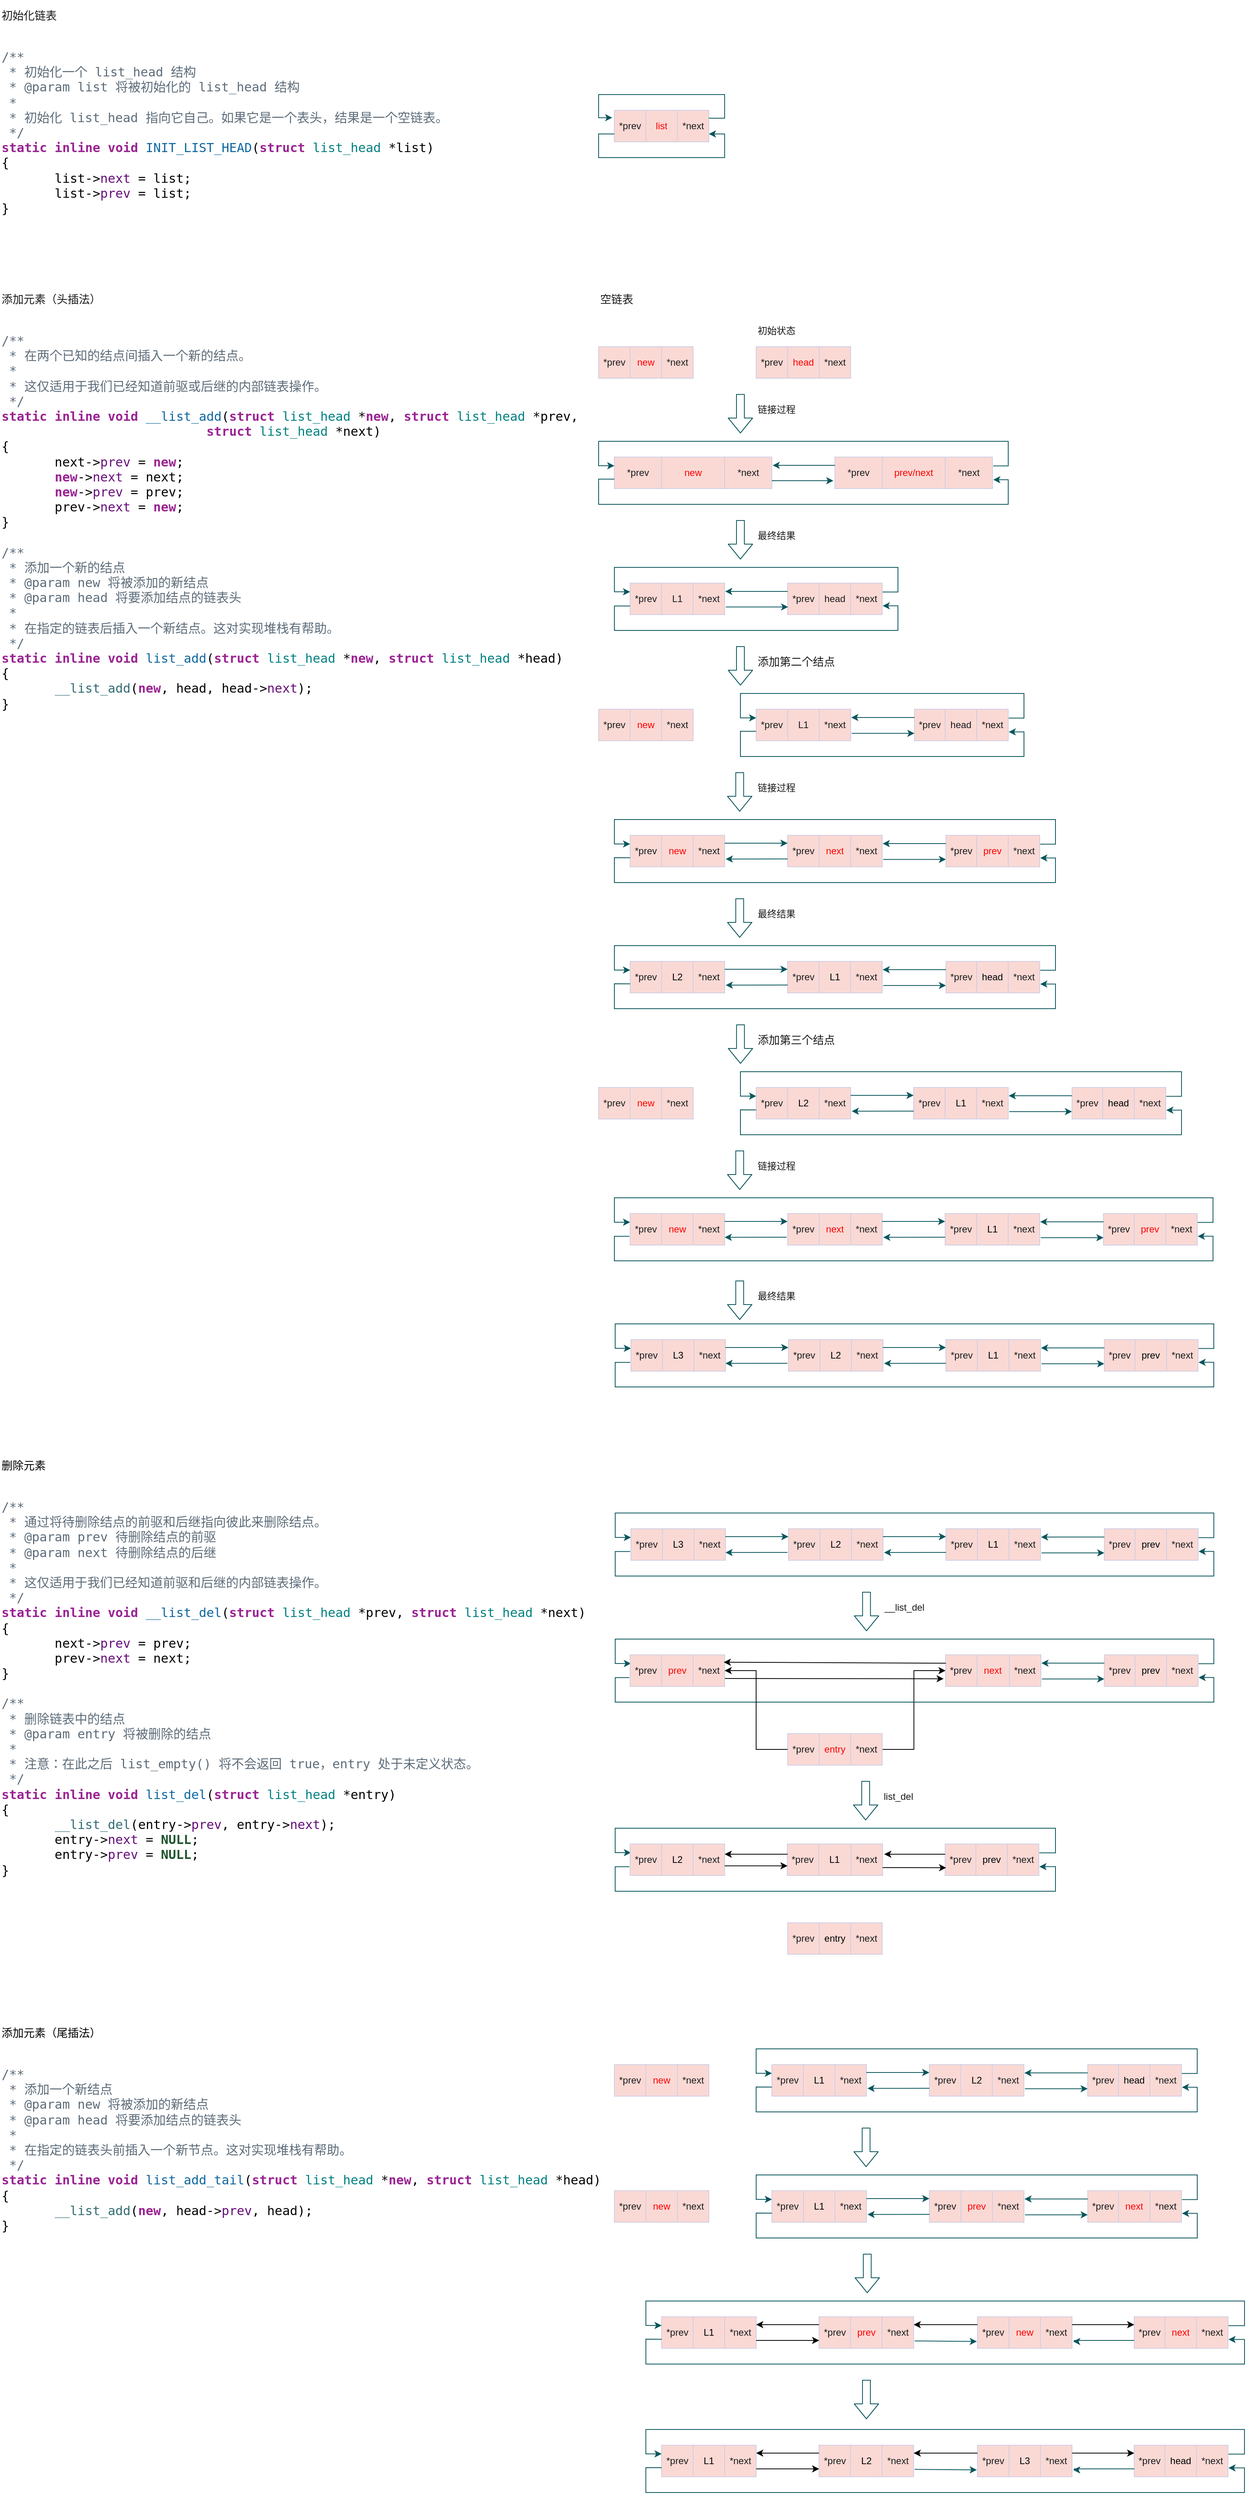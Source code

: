 <mxfile version="15.7.0" type="github">
  <diagram id="ReuXtYp8yDRIUP3gpg5s" name="Page-1">
    <mxGraphModel dx="1422" dy="1894" grid="1" gridSize="10" guides="1" tooltips="1" connect="1" arrows="1" fold="1" page="1" pageScale="1" pageWidth="827" pageHeight="1169" math="0" shadow="0">
      <root>
        <mxCell id="0" />
        <mxCell id="1" parent="0" />
        <mxCell id="NyFvF2G4yUZ6XenXAswd-2" value="" style="shape=table;startSize=0;container=1;collapsible=0;childLayout=tableLayout;fillColor=#FAD9D5;strokeColor=#D0CEE2;fontColor=#1A1A1A;" parent="1" vertex="1">
          <mxGeometry x="859.94" y="-20" width="120" height="40" as="geometry" />
        </mxCell>
        <mxCell id="NyFvF2G4yUZ6XenXAswd-3" value="" style="shape=partialRectangle;collapsible=0;dropTarget=0;pointerEvents=0;fillColor=none;top=0;left=0;bottom=0;right=0;points=[[0,0.5],[1,0.5]];portConstraint=eastwest;strokeColor=#D0CEE2;fontColor=#1A1A1A;" parent="NyFvF2G4yUZ6XenXAswd-2" vertex="1">
          <mxGeometry width="120" height="40" as="geometry" />
        </mxCell>
        <mxCell id="NyFvF2G4yUZ6XenXAswd-4" value="*prev" style="shape=partialRectangle;html=1;whiteSpace=wrap;connectable=0;overflow=hidden;fillColor=none;top=0;left=0;bottom=0;right=0;strokeColor=#D0CEE2;fontColor=#1A1A1A;" parent="NyFvF2G4yUZ6XenXAswd-3" vertex="1">
          <mxGeometry width="40" height="40" as="geometry">
            <mxRectangle width="40" height="40" as="alternateBounds" />
          </mxGeometry>
        </mxCell>
        <mxCell id="NyFvF2G4yUZ6XenXAswd-5" value="&lt;font color=&quot;#ff0000&quot;&gt;list&lt;/font&gt;" style="shape=partialRectangle;html=1;whiteSpace=wrap;connectable=0;overflow=hidden;fillColor=none;top=0;left=0;bottom=0;right=0;strokeColor=#D0CEE2;fontColor=#1A1A1A;" parent="NyFvF2G4yUZ6XenXAswd-3" vertex="1">
          <mxGeometry x="40" width="40" height="40" as="geometry">
            <mxRectangle width="40" height="40" as="alternateBounds" />
          </mxGeometry>
        </mxCell>
        <mxCell id="NyFvF2G4yUZ6XenXAswd-6" value="*next" style="shape=partialRectangle;html=1;whiteSpace=wrap;connectable=0;overflow=hidden;fillColor=none;top=0;left=0;bottom=0;right=0;strokeColor=#D0CEE2;fontColor=#1A1A1A;" parent="NyFvF2G4yUZ6XenXAswd-3" vertex="1">
          <mxGeometry x="80" width="40" height="40" as="geometry">
            <mxRectangle width="40" height="40" as="alternateBounds" />
          </mxGeometry>
        </mxCell>
        <mxCell id="NyFvF2G4yUZ6XenXAswd-7" style="edgeStyle=orthogonalEdgeStyle;rounded=0;orthogonalLoop=1;jettySize=auto;html=1;entryX=-0.022;entryY=0.234;entryDx=0;entryDy=0;entryPerimeter=0;strokeColor=#09555B;fontColor=#1A1A1A;" parent="NyFvF2G4yUZ6XenXAswd-2" source="NyFvF2G4yUZ6XenXAswd-3" target="NyFvF2G4yUZ6XenXAswd-3" edge="1">
          <mxGeometry relative="1" as="geometry">
            <mxPoint x="-10" y="10.0" as="targetPoint" />
            <Array as="points">
              <mxPoint x="140" y="10" />
              <mxPoint x="140" y="-20" />
              <mxPoint x="-20" y="-20" />
              <mxPoint x="-20" y="9" />
            </Array>
          </mxGeometry>
        </mxCell>
        <mxCell id="NyFvF2G4yUZ6XenXAswd-8" style="edgeStyle=orthogonalEdgeStyle;rounded=0;orthogonalLoop=1;jettySize=auto;html=1;strokeColor=#09555B;fontColor=#1A1A1A;" parent="NyFvF2G4yUZ6XenXAswd-2" source="NyFvF2G4yUZ6XenXAswd-3" target="NyFvF2G4yUZ6XenXAswd-3" edge="1">
          <mxGeometry relative="1" as="geometry">
            <Array as="points">
              <mxPoint x="-20" y="30" />
              <mxPoint x="-20" y="60" />
              <mxPoint x="140" y="60" />
              <mxPoint x="140" y="30" />
            </Array>
            <mxPoint y="30" as="sourcePoint" />
          </mxGeometry>
        </mxCell>
        <mxCell id="NyFvF2G4yUZ6XenXAswd-11" value="" style="shape=table;startSize=0;container=1;collapsible=0;childLayout=tableLayout;fillColor=#FAD9D5;strokeColor=#D0CEE2;fontColor=#1A1A1A;" parent="1" vertex="1">
          <mxGeometry x="840" y="280" width="120" height="40" as="geometry" />
        </mxCell>
        <mxCell id="NyFvF2G4yUZ6XenXAswd-12" value="" style="shape=partialRectangle;collapsible=0;dropTarget=0;pointerEvents=0;fillColor=none;top=0;left=0;bottom=0;right=0;points=[[0,0.5],[1,0.5]];portConstraint=eastwest;strokeColor=#D0CEE2;fontColor=#1A1A1A;" parent="NyFvF2G4yUZ6XenXAswd-11" vertex="1">
          <mxGeometry width="120" height="40" as="geometry" />
        </mxCell>
        <mxCell id="NyFvF2G4yUZ6XenXAswd-13" value="*prev" style="shape=partialRectangle;html=1;whiteSpace=wrap;connectable=0;overflow=hidden;fillColor=none;top=0;left=0;bottom=0;right=0;strokeColor=#D0CEE2;fontColor=#1A1A1A;" parent="NyFvF2G4yUZ6XenXAswd-12" vertex="1">
          <mxGeometry width="40" height="40" as="geometry">
            <mxRectangle width="40" height="40" as="alternateBounds" />
          </mxGeometry>
        </mxCell>
        <mxCell id="NyFvF2G4yUZ6XenXAswd-14" value="&lt;font color=&quot;#ff0000&quot;&gt;new&lt;/font&gt;" style="shape=partialRectangle;html=1;whiteSpace=wrap;connectable=0;overflow=hidden;fillColor=none;top=0;left=0;bottom=0;right=0;strokeColor=#D0CEE2;fontColor=#1A1A1A;" parent="NyFvF2G4yUZ6XenXAswd-12" vertex="1">
          <mxGeometry x="40" width="40" height="40" as="geometry">
            <mxRectangle width="40" height="40" as="alternateBounds" />
          </mxGeometry>
        </mxCell>
        <mxCell id="NyFvF2G4yUZ6XenXAswd-15" value="*next" style="shape=partialRectangle;html=1;whiteSpace=wrap;connectable=0;overflow=hidden;fillColor=none;top=0;left=0;bottom=0;right=0;strokeColor=#D0CEE2;fontColor=#1A1A1A;" parent="NyFvF2G4yUZ6XenXAswd-12" vertex="1">
          <mxGeometry x="80" width="40" height="40" as="geometry">
            <mxRectangle width="40" height="40" as="alternateBounds" />
          </mxGeometry>
        </mxCell>
        <mxCell id="NyFvF2G4yUZ6XenXAswd-18" value="" style="shape=table;startSize=0;container=1;collapsible=0;childLayout=tableLayout;fillColor=#FAD9D5;strokeColor=#D0CEE2;fontColor=#1A1A1A;" parent="1" vertex="1">
          <mxGeometry x="1040" y="280" width="120" height="40" as="geometry" />
        </mxCell>
        <mxCell id="NyFvF2G4yUZ6XenXAswd-19" value="" style="shape=partialRectangle;collapsible=0;dropTarget=0;pointerEvents=0;fillColor=none;top=0;left=0;bottom=0;right=0;points=[[0,0.5],[1,0.5]];portConstraint=eastwest;strokeColor=#D0CEE2;fontColor=#1A1A1A;" parent="NyFvF2G4yUZ6XenXAswd-18" vertex="1">
          <mxGeometry width="120" height="40" as="geometry" />
        </mxCell>
        <mxCell id="NyFvF2G4yUZ6XenXAswd-20" value="*prev" style="shape=partialRectangle;html=1;whiteSpace=wrap;connectable=0;overflow=hidden;fillColor=none;top=0;left=0;bottom=0;right=0;strokeColor=#D0CEE2;fontColor=#1A1A1A;" parent="NyFvF2G4yUZ6XenXAswd-19" vertex="1">
          <mxGeometry width="40" height="40" as="geometry">
            <mxRectangle width="40" height="40" as="alternateBounds" />
          </mxGeometry>
        </mxCell>
        <mxCell id="NyFvF2G4yUZ6XenXAswd-21" value="&lt;font color=&quot;#ff0000&quot;&gt;head&lt;/font&gt;" style="shape=partialRectangle;html=1;whiteSpace=wrap;connectable=0;overflow=hidden;fillColor=none;top=0;left=0;bottom=0;right=0;strokeColor=#D0CEE2;fontColor=#1A1A1A;" parent="NyFvF2G4yUZ6XenXAswd-19" vertex="1">
          <mxGeometry x="40" width="40" height="40" as="geometry">
            <mxRectangle width="40" height="40" as="alternateBounds" />
          </mxGeometry>
        </mxCell>
        <mxCell id="NyFvF2G4yUZ6XenXAswd-22" value="*next" style="shape=partialRectangle;html=1;whiteSpace=wrap;connectable=0;overflow=hidden;fillColor=none;top=0;left=0;bottom=0;right=0;strokeColor=#D0CEE2;fontColor=#1A1A1A;" parent="NyFvF2G4yUZ6XenXAswd-19" vertex="1">
          <mxGeometry x="80" width="40" height="40" as="geometry">
            <mxRectangle width="40" height="40" as="alternateBounds" />
          </mxGeometry>
        </mxCell>
        <mxCell id="NyFvF2G4yUZ6XenXAswd-27" value="" style="shape=table;startSize=0;container=1;collapsible=0;childLayout=tableLayout;fillColor=#FAD9D5;strokeColor=#D0CEE2;fontColor=#1A1A1A;" parent="1" vertex="1">
          <mxGeometry x="859.94" y="420" width="200" height="40" as="geometry" />
        </mxCell>
        <mxCell id="NyFvF2G4yUZ6XenXAswd-28" value="" style="shape=partialRectangle;collapsible=0;dropTarget=0;pointerEvents=0;fillColor=none;top=0;left=0;bottom=0;right=0;points=[[0,0.5],[1,0.5]];portConstraint=eastwest;strokeColor=#D0CEE2;fontColor=#1A1A1A;" parent="NyFvF2G4yUZ6XenXAswd-27" vertex="1">
          <mxGeometry width="200" height="40" as="geometry" />
        </mxCell>
        <mxCell id="NyFvF2G4yUZ6XenXAswd-29" value="*prev" style="shape=partialRectangle;html=1;whiteSpace=wrap;connectable=0;overflow=hidden;fillColor=none;top=0;left=0;bottom=0;right=0;strokeColor=#D0CEE2;fontColor=#1A1A1A;" parent="NyFvF2G4yUZ6XenXAswd-28" vertex="1">
          <mxGeometry width="60" height="40" as="geometry">
            <mxRectangle width="60" height="40" as="alternateBounds" />
          </mxGeometry>
        </mxCell>
        <mxCell id="NyFvF2G4yUZ6XenXAswd-30" value="&lt;font color=&quot;#ff0000&quot;&gt;new&lt;/font&gt;" style="shape=partialRectangle;html=1;whiteSpace=wrap;connectable=0;overflow=hidden;fillColor=none;top=0;left=0;bottom=0;right=0;strokeColor=#D0CEE2;fontColor=#1A1A1A;" parent="NyFvF2G4yUZ6XenXAswd-28" vertex="1">
          <mxGeometry x="60" width="80" height="40" as="geometry">
            <mxRectangle width="80" height="40" as="alternateBounds" />
          </mxGeometry>
        </mxCell>
        <mxCell id="NyFvF2G4yUZ6XenXAswd-31" value="*next" style="shape=partialRectangle;html=1;whiteSpace=wrap;connectable=0;overflow=hidden;fillColor=none;top=0;left=0;bottom=0;right=0;strokeColor=#D0CEE2;fontColor=#1A1A1A;" parent="NyFvF2G4yUZ6XenXAswd-28" vertex="1">
          <mxGeometry x="140" width="60" height="40" as="geometry">
            <mxRectangle width="60" height="40" as="alternateBounds" />
          </mxGeometry>
        </mxCell>
        <mxCell id="NyFvF2G4yUZ6XenXAswd-32" value="" style="shape=table;startSize=0;container=1;collapsible=0;childLayout=tableLayout;fillColor=#FAD9D5;strokeColor=#D0CEE2;fontColor=#1A1A1A;" parent="1" vertex="1">
          <mxGeometry x="1140" y="420" width="200" height="40" as="geometry" />
        </mxCell>
        <mxCell id="NyFvF2G4yUZ6XenXAswd-33" value="" style="shape=partialRectangle;collapsible=0;dropTarget=0;pointerEvents=0;fillColor=none;top=0;left=0;bottom=0;right=0;points=[[0,0.5],[1,0.5]];portConstraint=eastwest;strokeColor=#D0CEE2;fontColor=#1A1A1A;" parent="NyFvF2G4yUZ6XenXAswd-32" vertex="1">
          <mxGeometry width="200" height="40" as="geometry" />
        </mxCell>
        <mxCell id="NyFvF2G4yUZ6XenXAswd-34" value="*prev" style="shape=partialRectangle;html=1;whiteSpace=wrap;connectable=0;overflow=hidden;fillColor=none;top=0;left=0;bottom=0;right=0;strokeColor=#D0CEE2;fontColor=#1A1A1A;" parent="NyFvF2G4yUZ6XenXAswd-33" vertex="1">
          <mxGeometry width="60" height="40" as="geometry">
            <mxRectangle width="60" height="40" as="alternateBounds" />
          </mxGeometry>
        </mxCell>
        <mxCell id="NyFvF2G4yUZ6XenXAswd-35" value="&lt;font color=&quot;#ff0000&quot;&gt;prev/next&lt;/font&gt;" style="shape=partialRectangle;html=1;whiteSpace=wrap;connectable=0;overflow=hidden;fillColor=none;top=0;left=0;bottom=0;right=0;strokeColor=#D0CEE2;fontColor=#1A1A1A;" parent="NyFvF2G4yUZ6XenXAswd-33" vertex="1">
          <mxGeometry x="60" width="80" height="40" as="geometry">
            <mxRectangle width="80" height="40" as="alternateBounds" />
          </mxGeometry>
        </mxCell>
        <mxCell id="NyFvF2G4yUZ6XenXAswd-36" value="*next" style="shape=partialRectangle;html=1;whiteSpace=wrap;connectable=0;overflow=hidden;fillColor=none;top=0;left=0;bottom=0;right=0;strokeColor=#D0CEE2;fontColor=#1A1A1A;" parent="NyFvF2G4yUZ6XenXAswd-33" vertex="1">
          <mxGeometry x="140" width="60" height="40" as="geometry">
            <mxRectangle width="60" height="40" as="alternateBounds" />
          </mxGeometry>
        </mxCell>
        <mxCell id="NyFvF2G4yUZ6XenXAswd-37" style="edgeStyle=orthogonalEdgeStyle;rounded=0;orthogonalLoop=1;jettySize=auto;html=1;entryX=1.005;entryY=0.263;entryDx=0;entryDy=0;entryPerimeter=0;strokeColor=#09555B;fontColor=#1A1A1A;" parent="1" source="NyFvF2G4yUZ6XenXAswd-33" target="NyFvF2G4yUZ6XenXAswd-28" edge="1">
          <mxGeometry relative="1" as="geometry">
            <Array as="points">
              <mxPoint x="1100" y="431" />
            </Array>
            <mxPoint x="1140" y="431" as="sourcePoint" />
          </mxGeometry>
        </mxCell>
        <mxCell id="NyFvF2G4yUZ6XenXAswd-38" style="edgeStyle=orthogonalEdgeStyle;rounded=0;orthogonalLoop=1;jettySize=auto;html=1;entryX=-0.01;entryY=0.75;entryDx=0;entryDy=0;entryPerimeter=0;strokeColor=#09555B;fontColor=#1A1A1A;" parent="1" source="NyFvF2G4yUZ6XenXAswd-28" target="NyFvF2G4yUZ6XenXAswd-33" edge="1">
          <mxGeometry relative="1" as="geometry">
            <Array as="points">
              <mxPoint x="1080" y="450" />
              <mxPoint x="1080" y="450" />
            </Array>
            <mxPoint x="1060" y="450" as="sourcePoint" />
          </mxGeometry>
        </mxCell>
        <mxCell id="NyFvF2G4yUZ6XenXAswd-40" style="edgeStyle=orthogonalEdgeStyle;rounded=0;orthogonalLoop=1;jettySize=auto;html=1;entryX=1.005;entryY=0.72;entryDx=0;entryDy=0;entryPerimeter=0;strokeColor=#09555B;fontColor=#1A1A1A;" parent="1" source="NyFvF2G4yUZ6XenXAswd-28" target="NyFvF2G4yUZ6XenXAswd-33" edge="1">
          <mxGeometry relative="1" as="geometry">
            <mxPoint x="1360" y="480" as="targetPoint" />
            <Array as="points">
              <mxPoint x="840" y="448" />
              <mxPoint x="840" y="480" />
              <mxPoint x="1360" y="480" />
              <mxPoint x="1360" y="449" />
            </Array>
            <mxPoint x="860" y="448" as="sourcePoint" />
          </mxGeometry>
        </mxCell>
        <mxCell id="HX8R5yzGGZMdF9-Stbwx-1" style="edgeStyle=orthogonalEdgeStyle;rounded=0;orthogonalLoop=1;jettySize=auto;html=1;exitX=1.005;exitY=0.28;exitDx=0;exitDy=0;exitPerimeter=0;strokeColor=#09555B;fontColor=#1A1A1A;" parent="1" source="NyFvF2G4yUZ6XenXAswd-33" target="NyFvF2G4yUZ6XenXAswd-28" edge="1">
          <mxGeometry relative="1" as="geometry">
            <Array as="points">
              <mxPoint x="1360" y="431" />
              <mxPoint x="1360" y="400" />
              <mxPoint x="840" y="400" />
              <mxPoint x="840" y="431" />
            </Array>
          </mxGeometry>
        </mxCell>
        <mxCell id="HX8R5yzGGZMdF9-Stbwx-2" value="" style="shape=table;startSize=0;container=1;collapsible=0;childLayout=tableLayout;fillColor=#FAD9D5;strokeColor=#D0CEE2;fontColor=#1A1A1A;" parent="1" vertex="1">
          <mxGeometry x="879.94" y="580" width="120.06" height="40" as="geometry" />
        </mxCell>
        <mxCell id="HX8R5yzGGZMdF9-Stbwx-3" value="" style="shape=partialRectangle;collapsible=0;dropTarget=0;pointerEvents=0;fillColor=none;top=0;left=0;bottom=0;right=0;points=[[0,0.5],[1,0.5]];portConstraint=eastwest;strokeColor=#D0CEE2;fontColor=#1A1A1A;" parent="HX8R5yzGGZMdF9-Stbwx-2" vertex="1">
          <mxGeometry width="120.06" height="40" as="geometry" />
        </mxCell>
        <mxCell id="HX8R5yzGGZMdF9-Stbwx-4" value="*prev" style="shape=partialRectangle;html=1;whiteSpace=wrap;connectable=0;overflow=hidden;fillColor=none;top=0;left=0;bottom=0;right=0;strokeColor=#D0CEE2;fontColor=#1A1A1A;" parent="HX8R5yzGGZMdF9-Stbwx-3" vertex="1">
          <mxGeometry width="40" height="40" as="geometry">
            <mxRectangle width="40" height="40" as="alternateBounds" />
          </mxGeometry>
        </mxCell>
        <mxCell id="HX8R5yzGGZMdF9-Stbwx-5" value="L1" style="shape=partialRectangle;html=1;whiteSpace=wrap;connectable=0;overflow=hidden;fillColor=none;top=0;left=0;bottom=0;right=0;strokeColor=#D0CEE2;fontColor=#1A1A1A;" parent="HX8R5yzGGZMdF9-Stbwx-3" vertex="1">
          <mxGeometry x="40" width="40" height="40" as="geometry">
            <mxRectangle width="40" height="40" as="alternateBounds" />
          </mxGeometry>
        </mxCell>
        <mxCell id="HX8R5yzGGZMdF9-Stbwx-6" value="*next" style="shape=partialRectangle;html=1;whiteSpace=wrap;connectable=0;overflow=hidden;fillColor=none;top=0;left=0;bottom=0;right=0;strokeColor=#D0CEE2;fontColor=#1A1A1A;" parent="HX8R5yzGGZMdF9-Stbwx-3" vertex="1">
          <mxGeometry x="80" width="40" height="40" as="geometry">
            <mxRectangle width="40" height="40" as="alternateBounds" />
          </mxGeometry>
        </mxCell>
        <mxCell id="HX8R5yzGGZMdF9-Stbwx-7" value="" style="shape=table;startSize=0;container=1;collapsible=0;childLayout=tableLayout;fillColor=#FAD9D5;strokeColor=#D0CEE2;fontColor=#1A1A1A;" parent="1" vertex="1">
          <mxGeometry x="1080" y="580" width="120" height="40" as="geometry" />
        </mxCell>
        <mxCell id="HX8R5yzGGZMdF9-Stbwx-8" value="" style="shape=partialRectangle;collapsible=0;dropTarget=0;pointerEvents=0;fillColor=none;top=0;left=0;bottom=0;right=0;points=[[0,0.5],[1,0.5]];portConstraint=eastwest;strokeColor=#D0CEE2;fontColor=#1A1A1A;" parent="HX8R5yzGGZMdF9-Stbwx-7" vertex="1">
          <mxGeometry width="120" height="40" as="geometry" />
        </mxCell>
        <mxCell id="HX8R5yzGGZMdF9-Stbwx-9" value="*prev" style="shape=partialRectangle;html=1;whiteSpace=wrap;connectable=0;overflow=hidden;fillColor=none;top=0;left=0;bottom=0;right=0;strokeColor=#D0CEE2;fontColor=#1A1A1A;" parent="HX8R5yzGGZMdF9-Stbwx-8" vertex="1">
          <mxGeometry width="40" height="40" as="geometry">
            <mxRectangle width="40" height="40" as="alternateBounds" />
          </mxGeometry>
        </mxCell>
        <mxCell id="HX8R5yzGGZMdF9-Stbwx-10" value="head" style="shape=partialRectangle;html=1;whiteSpace=wrap;connectable=0;overflow=hidden;fillColor=none;top=0;left=0;bottom=0;right=0;strokeColor=#D0CEE2;fontColor=#1A1A1A;" parent="HX8R5yzGGZMdF9-Stbwx-8" vertex="1">
          <mxGeometry x="40" width="40" height="40" as="geometry">
            <mxRectangle width="40" height="40" as="alternateBounds" />
          </mxGeometry>
        </mxCell>
        <mxCell id="HX8R5yzGGZMdF9-Stbwx-11" value="*next" style="shape=partialRectangle;html=1;whiteSpace=wrap;connectable=0;overflow=hidden;fillColor=none;top=0;left=0;bottom=0;right=0;strokeColor=#D0CEE2;fontColor=#1A1A1A;" parent="HX8R5yzGGZMdF9-Stbwx-8" vertex="1">
          <mxGeometry x="80" width="40" height="40" as="geometry">
            <mxRectangle width="40" height="40" as="alternateBounds" />
          </mxGeometry>
        </mxCell>
        <mxCell id="4BsWTy4U4B5kvjyqjcPY-46" style="edgeStyle=orthogonalEdgeStyle;rounded=0;orthogonalLoop=1;jettySize=auto;html=1;exitX=1;exitY=0.5;exitDx=0;exitDy=0;fontSize=14;strokeColor=#09555B;fontColor=#1A1A1A;" parent="HX8R5yzGGZMdF9-Stbwx-7" source="HX8R5yzGGZMdF9-Stbwx-8" target="HX8R5yzGGZMdF9-Stbwx-8" edge="1">
          <mxGeometry relative="1" as="geometry" />
        </mxCell>
        <mxCell id="HX8R5yzGGZMdF9-Stbwx-12" style="edgeStyle=orthogonalEdgeStyle;rounded=0;orthogonalLoop=1;jettySize=auto;html=1;entryX=1.005;entryY=0.263;entryDx=0;entryDy=0;entryPerimeter=0;strokeColor=#09555B;fontColor=#1A1A1A;" parent="1" source="HX8R5yzGGZMdF9-Stbwx-8" target="HX8R5yzGGZMdF9-Stbwx-3" edge="1">
          <mxGeometry relative="1" as="geometry">
            <Array as="points">
              <mxPoint x="1120" y="591" />
            </Array>
            <mxPoint x="1160" y="591" as="sourcePoint" />
          </mxGeometry>
        </mxCell>
        <mxCell id="HX8R5yzGGZMdF9-Stbwx-14" style="edgeStyle=orthogonalEdgeStyle;rounded=0;orthogonalLoop=1;jettySize=auto;html=1;entryX=1.005;entryY=0.72;entryDx=0;entryDy=0;entryPerimeter=0;strokeColor=#09555B;fontColor=#1A1A1A;" parent="1" source="HX8R5yzGGZMdF9-Stbwx-3" target="HX8R5yzGGZMdF9-Stbwx-8" edge="1">
          <mxGeometry relative="1" as="geometry">
            <mxPoint x="1380" y="640" as="targetPoint" />
            <Array as="points">
              <mxPoint x="860" y="609" />
              <mxPoint x="860" y="640" />
              <mxPoint x="1220" y="640" />
              <mxPoint x="1220" y="609" />
            </Array>
            <mxPoint x="880" y="608" as="sourcePoint" />
          </mxGeometry>
        </mxCell>
        <mxCell id="HX8R5yzGGZMdF9-Stbwx-15" style="edgeStyle=orthogonalEdgeStyle;rounded=0;orthogonalLoop=1;jettySize=auto;html=1;exitX=1.005;exitY=0.28;exitDx=0;exitDy=0;exitPerimeter=0;strokeColor=#09555B;fontColor=#1A1A1A;" parent="1" source="HX8R5yzGGZMdF9-Stbwx-8" target="HX8R5yzGGZMdF9-Stbwx-3" edge="1">
          <mxGeometry relative="1" as="geometry">
            <Array as="points">
              <mxPoint x="1220" y="591" />
              <mxPoint x="1220" y="560" />
              <mxPoint x="860" y="560" />
              <mxPoint x="860" y="591" />
            </Array>
          </mxGeometry>
        </mxCell>
        <mxCell id="HX8R5yzGGZMdF9-Stbwx-17" value="&lt;div&gt;&lt;span&gt;&lt;font style=&quot;font-size: 14px&quot;&gt;空链表&lt;/font&gt;&lt;/span&gt;&lt;/div&gt;" style="text;html=1;strokeColor=none;fillColor=none;align=left;verticalAlign=middle;whiteSpace=wrap;rounded=0;fontColor=#1A1A1A;" parent="1" vertex="1">
          <mxGeometry x="840" y="200" width="80" height="40" as="geometry" />
        </mxCell>
        <mxCell id="HX8R5yzGGZMdF9-Stbwx-18" value="初始化链表" style="text;html=1;strokeColor=none;fillColor=none;align=left;verticalAlign=middle;whiteSpace=wrap;rounded=0;fontSize=14;fontColor=#1A1A1A;" parent="1" vertex="1">
          <mxGeometry x="80" y="-160" width="80" height="40" as="geometry" />
        </mxCell>
        <mxCell id="HX8R5yzGGZMdF9-Stbwx-26" value="&lt;font style=&quot;font-size: 14px&quot;&gt;添加元素（头插法）&lt;/font&gt;" style="text;html=1;strokeColor=none;fillColor=none;align=left;verticalAlign=middle;whiteSpace=wrap;rounded=0;sketch=0;fontColor=#1A1A1A;" parent="1" vertex="1">
          <mxGeometry x="80" y="200" width="160" height="40" as="geometry" />
        </mxCell>
        <mxCell id="HX8R5yzGGZMdF9-Stbwx-27" value="&lt;pre style=&quot;background-color: #ffffff ; color: #000000 ; font-family: &amp;quot;jetbrains mono&amp;quot; , monospace ; font-size: 12.0pt&quot;&gt;&lt;span style=&quot;color: #5d6c79&quot;&gt;/**&lt;br&gt;&lt;/span&gt;&lt;span style=&quot;color: #5d6c79&quot;&gt; * &lt;/span&gt;&lt;span style=&quot;color: #5d6c79 ; font-family: &amp;quot;文泉驿等宽正黑&amp;quot; , monospace&quot;&gt;初始化一个&lt;/span&gt;&lt;span style=&quot;color: #5d6c79&quot;&gt; list_head &lt;/span&gt;&lt;span style=&quot;color: #5d6c79 ; font-family: &amp;quot;文泉驿等宽正黑&amp;quot; , monospace&quot;&gt;结构&lt;/span&gt;&lt;span style=&quot;color: #5d6c79&quot;&gt;&lt;br&gt;&lt;/span&gt;&lt;span style=&quot;color: #5d6c79&quot;&gt; * @param list &lt;/span&gt;&lt;span style=&quot;color: #5d6c79 ; font-family: &amp;quot;文泉驿等宽正黑&amp;quot; , monospace&quot;&gt;将被初始化的&lt;/span&gt;&lt;span style=&quot;color: #5d6c79&quot;&gt; list_head &lt;/span&gt;&lt;span style=&quot;color: #5d6c79 ; font-family: &amp;quot;文泉驿等宽正黑&amp;quot; , monospace&quot;&gt;结构&lt;/span&gt;&lt;span style=&quot;color: #5d6c79&quot;&gt;&lt;br&gt;&lt;/span&gt;&lt;span style=&quot;color: #5d6c79&quot;&gt; *&lt;br&gt;&lt;/span&gt;&lt;span style=&quot;color: #5d6c79&quot;&gt; * &lt;/span&gt;&lt;span style=&quot;color: #5d6c79 ; font-family: &amp;quot;文泉驿等宽正黑&amp;quot; , monospace&quot;&gt;初始化&lt;/span&gt;&lt;span style=&quot;color: #5d6c79&quot;&gt; list_head &lt;/span&gt;&lt;span style=&quot;color: #5d6c79 ; font-family: &amp;quot;文泉驿等宽正黑&amp;quot; , monospace&quot;&gt;指向它自己。如果它是一个表头，结果是一个空链表。&lt;/span&gt;&lt;span style=&quot;color: #5d6c79&quot;&gt;&lt;br&gt;&lt;/span&gt;&lt;span style=&quot;color: #5d6c79&quot;&gt; */&lt;br&gt;&lt;/span&gt;&lt;span style=&quot;color: #9b2393 ; font-weight: bold&quot;&gt;static inline void &lt;/span&gt;&lt;span style=&quot;color: #0f68a0&quot;&gt;INIT_LIST_HEAD&lt;/span&gt;(&lt;span style=&quot;color: #9b2393 ; font-weight: bold&quot;&gt;struct &lt;/span&gt;&lt;span style=&quot;color: #008080&quot;&gt;list_head &lt;/span&gt;*list)&lt;br&gt;{&lt;br&gt;       list-&amp;gt;&lt;span style=&quot;color: #660e7a&quot;&gt;next &lt;/span&gt;= list;&lt;br&gt;       list-&amp;gt;&lt;span style=&quot;color: #660e7a&quot;&gt;prev &lt;/span&gt;= list;&lt;br&gt;}&lt;/pre&gt;" style="text;whiteSpace=wrap;html=1;fontSize=14;fontColor=#1A1A1A;" parent="1" vertex="1">
          <mxGeometry x="80" y="-120" width="560" height="240" as="geometry" />
        </mxCell>
        <mxCell id="HX8R5yzGGZMdF9-Stbwx-31" value="" style="shape=flexArrow;endArrow=classic;html=1;rounded=1;sketch=0;fontColor=#1A1A1A;strokeColor=#09555B;curved=0;" parent="1" edge="1">
          <mxGeometry width="50" height="50" relative="1" as="geometry">
            <mxPoint x="1020" y="340" as="sourcePoint" />
            <mxPoint x="1020" y="390" as="targetPoint" />
          </mxGeometry>
        </mxCell>
        <mxCell id="HX8R5yzGGZMdF9-Stbwx-32" value="" style="shape=flexArrow;endArrow=classic;html=1;rounded=1;sketch=0;fontColor=#1A1A1A;strokeColor=#09555B;curved=0;" parent="1" edge="1">
          <mxGeometry width="50" height="50" relative="1" as="geometry">
            <mxPoint x="1020" y="500" as="sourcePoint" />
            <mxPoint x="1020" y="550" as="targetPoint" />
          </mxGeometry>
        </mxCell>
        <mxCell id="HX8R5yzGGZMdF9-Stbwx-33" value="初始状态" style="text;html=1;strokeColor=none;fillColor=none;align=left;verticalAlign=middle;whiteSpace=wrap;rounded=0;sketch=0;fontColor=#1A1A1A;" parent="1" vertex="1">
          <mxGeometry x="1040" y="240" width="80" height="40" as="geometry" />
        </mxCell>
        <mxCell id="HX8R5yzGGZMdF9-Stbwx-34" value="链接过程" style="text;html=1;strokeColor=none;fillColor=none;align=left;verticalAlign=middle;whiteSpace=wrap;rounded=0;sketch=0;fontColor=#1A1A1A;" parent="1" vertex="1">
          <mxGeometry x="1040" y="340" width="80" height="40" as="geometry" />
        </mxCell>
        <mxCell id="HX8R5yzGGZMdF9-Stbwx-35" value="最终结果" style="text;html=1;strokeColor=none;fillColor=none;align=left;verticalAlign=middle;whiteSpace=wrap;rounded=0;sketch=0;fontColor=#1A1A1A;" parent="1" vertex="1">
          <mxGeometry x="1040" y="500" width="80" height="40" as="geometry" />
        </mxCell>
        <mxCell id="4BsWTy4U4B5kvjyqjcPY-2" value="&lt;font style=&quot;font-size: 14px&quot;&gt;添加第二个结点&lt;/font&gt;" style="text;html=1;strokeColor=none;fillColor=none;align=left;verticalAlign=middle;whiteSpace=wrap;rounded=0;fontColor=#1A1A1A;" parent="1" vertex="1">
          <mxGeometry x="1040" y="660" width="120" height="40" as="geometry" />
        </mxCell>
        <mxCell id="4BsWTy4U4B5kvjyqjcPY-3" value="" style="shape=flexArrow;endArrow=classic;html=1;rounded=1;sketch=0;fontColor=#1A1A1A;strokeColor=#09555B;curved=0;" parent="1" edge="1">
          <mxGeometry width="50" height="50" relative="1" as="geometry">
            <mxPoint x="1020" y="660" as="sourcePoint" />
            <mxPoint x="1020" y="710" as="targetPoint" />
          </mxGeometry>
        </mxCell>
        <mxCell id="4BsWTy4U4B5kvjyqjcPY-4" value="" style="shape=table;startSize=0;container=1;collapsible=0;childLayout=tableLayout;fillColor=#FAD9D5;strokeColor=#D0CEE2;fontColor=#1A1A1A;" parent="1" vertex="1">
          <mxGeometry x="1040" y="740" width="120.09" height="40" as="geometry" />
        </mxCell>
        <mxCell id="4BsWTy4U4B5kvjyqjcPY-5" value="" style="shape=partialRectangle;collapsible=0;dropTarget=0;pointerEvents=0;fillColor=none;top=0;left=0;bottom=0;right=0;points=[[0,0.5],[1,0.5]];portConstraint=eastwest;strokeColor=#D0CEE2;fontColor=#1A1A1A;" parent="4BsWTy4U4B5kvjyqjcPY-4" vertex="1">
          <mxGeometry width="120.09" height="40" as="geometry" />
        </mxCell>
        <mxCell id="4BsWTy4U4B5kvjyqjcPY-6" value="*prev" style="shape=partialRectangle;html=1;whiteSpace=wrap;connectable=0;overflow=hidden;fillColor=none;top=0;left=0;bottom=0;right=0;strokeColor=#D0CEE2;fontColor=#1A1A1A;" parent="4BsWTy4U4B5kvjyqjcPY-5" vertex="1">
          <mxGeometry width="40" height="40" as="geometry">
            <mxRectangle width="40" height="40" as="alternateBounds" />
          </mxGeometry>
        </mxCell>
        <mxCell id="4BsWTy4U4B5kvjyqjcPY-7" value="L1" style="shape=partialRectangle;html=1;whiteSpace=wrap;connectable=0;overflow=hidden;fillColor=none;top=0;left=0;bottom=0;right=0;strokeColor=#D0CEE2;fontColor=#1A1A1A;" parent="4BsWTy4U4B5kvjyqjcPY-5" vertex="1">
          <mxGeometry x="40" width="40" height="40" as="geometry">
            <mxRectangle width="40" height="40" as="alternateBounds" />
          </mxGeometry>
        </mxCell>
        <mxCell id="4BsWTy4U4B5kvjyqjcPY-8" value="*next" style="shape=partialRectangle;html=1;whiteSpace=wrap;connectable=0;overflow=hidden;fillColor=none;top=0;left=0;bottom=0;right=0;strokeColor=#D0CEE2;fontColor=#1A1A1A;" parent="4BsWTy4U4B5kvjyqjcPY-5" vertex="1">
          <mxGeometry x="80" width="40" height="40" as="geometry">
            <mxRectangle width="40" height="40" as="alternateBounds" />
          </mxGeometry>
        </mxCell>
        <mxCell id="4BsWTy4U4B5kvjyqjcPY-9" value="" style="shape=table;startSize=0;container=1;collapsible=0;childLayout=tableLayout;fillColor=#FAD9D5;strokeColor=#D0CEE2;fontColor=#1A1A1A;" parent="1" vertex="1">
          <mxGeometry x="1241" y="740" width="119" height="40" as="geometry" />
        </mxCell>
        <mxCell id="4BsWTy4U4B5kvjyqjcPY-10" value="" style="shape=partialRectangle;collapsible=0;dropTarget=0;pointerEvents=0;fillColor=none;top=0;left=0;bottom=0;right=0;points=[[0,0.5],[1,0.5]];portConstraint=eastwest;strokeColor=#D0CEE2;fontColor=#1A1A1A;" parent="4BsWTy4U4B5kvjyqjcPY-9" vertex="1">
          <mxGeometry width="119" height="40" as="geometry" />
        </mxCell>
        <mxCell id="4BsWTy4U4B5kvjyqjcPY-11" value="*prev" style="shape=partialRectangle;html=1;whiteSpace=wrap;connectable=0;overflow=hidden;fillColor=none;top=0;left=0;bottom=0;right=0;strokeColor=#D0CEE2;fontColor=#1A1A1A;" parent="4BsWTy4U4B5kvjyqjcPY-10" vertex="1">
          <mxGeometry width="39" height="40" as="geometry">
            <mxRectangle width="39" height="40" as="alternateBounds" />
          </mxGeometry>
        </mxCell>
        <mxCell id="4BsWTy4U4B5kvjyqjcPY-12" value="head" style="shape=partialRectangle;html=1;whiteSpace=wrap;connectable=0;overflow=hidden;fillColor=none;top=0;left=0;bottom=0;right=0;strokeColor=#D0CEE2;fontColor=#1A1A1A;" parent="4BsWTy4U4B5kvjyqjcPY-10" vertex="1">
          <mxGeometry x="39" width="40" height="40" as="geometry">
            <mxRectangle width="40" height="40" as="alternateBounds" />
          </mxGeometry>
        </mxCell>
        <mxCell id="4BsWTy4U4B5kvjyqjcPY-13" value="*next" style="shape=partialRectangle;html=1;whiteSpace=wrap;connectable=0;overflow=hidden;fillColor=none;top=0;left=0;bottom=0;right=0;strokeColor=#D0CEE2;fontColor=#1A1A1A;" parent="4BsWTy4U4B5kvjyqjcPY-10" vertex="1">
          <mxGeometry x="79" width="40" height="40" as="geometry">
            <mxRectangle width="40" height="40" as="alternateBounds" />
          </mxGeometry>
        </mxCell>
        <mxCell id="4BsWTy4U4B5kvjyqjcPY-14" style="edgeStyle=orthogonalEdgeStyle;rounded=0;orthogonalLoop=1;jettySize=auto;html=1;entryX=1.005;entryY=0.263;entryDx=0;entryDy=0;entryPerimeter=0;strokeColor=#09555B;fontColor=#1A1A1A;" parent="1" source="4BsWTy4U4B5kvjyqjcPY-10" target="4BsWTy4U4B5kvjyqjcPY-5" edge="1">
          <mxGeometry relative="1" as="geometry">
            <Array as="points">
              <mxPoint x="1279.97" y="751" />
            </Array>
            <mxPoint x="1319.97" y="751" as="sourcePoint" />
          </mxGeometry>
        </mxCell>
        <mxCell id="4BsWTy4U4B5kvjyqjcPY-16" style="edgeStyle=orthogonalEdgeStyle;rounded=0;orthogonalLoop=1;jettySize=auto;html=1;entryX=1.005;entryY=0.72;entryDx=0;entryDy=0;entryPerimeter=0;strokeColor=#09555B;fontColor=#1A1A1A;" parent="1" source="4BsWTy4U4B5kvjyqjcPY-5" target="4BsWTy4U4B5kvjyqjcPY-10" edge="1">
          <mxGeometry relative="1" as="geometry">
            <mxPoint x="1539.97" y="800" as="targetPoint" />
            <Array as="points">
              <mxPoint x="1020" y="768" />
              <mxPoint x="1020" y="800" />
              <mxPoint x="1380" y="800" />
              <mxPoint x="1380" y="769" />
            </Array>
            <mxPoint x="1039.97" y="768" as="sourcePoint" />
          </mxGeometry>
        </mxCell>
        <mxCell id="4BsWTy4U4B5kvjyqjcPY-17" style="edgeStyle=orthogonalEdgeStyle;rounded=0;orthogonalLoop=1;jettySize=auto;html=1;exitX=1.005;exitY=0.28;exitDx=0;exitDy=0;exitPerimeter=0;strokeColor=#09555B;fontColor=#1A1A1A;" parent="1" source="4BsWTy4U4B5kvjyqjcPY-10" target="4BsWTy4U4B5kvjyqjcPY-5" edge="1">
          <mxGeometry relative="1" as="geometry">
            <Array as="points">
              <mxPoint x="1380" y="751" />
              <mxPoint x="1380" y="720" />
              <mxPoint x="1020" y="720" />
              <mxPoint x="1020" y="751" />
            </Array>
          </mxGeometry>
        </mxCell>
        <mxCell id="4BsWTy4U4B5kvjyqjcPY-18" value="" style="shape=table;startSize=0;container=1;collapsible=0;childLayout=tableLayout;fillColor=#FAD9D5;strokeColor=#D0CEE2;fontColor=#1A1A1A;" parent="1" vertex="1">
          <mxGeometry x="840" y="740" width="120" height="40" as="geometry" />
        </mxCell>
        <mxCell id="4BsWTy4U4B5kvjyqjcPY-19" value="" style="shape=partialRectangle;collapsible=0;dropTarget=0;pointerEvents=0;fillColor=none;top=0;left=0;bottom=0;right=0;points=[[0,0.5],[1,0.5]];portConstraint=eastwest;strokeColor=#D0CEE2;fontColor=#1A1A1A;" parent="4BsWTy4U4B5kvjyqjcPY-18" vertex="1">
          <mxGeometry width="120" height="40" as="geometry" />
        </mxCell>
        <mxCell id="4BsWTy4U4B5kvjyqjcPY-20" value="*prev" style="shape=partialRectangle;html=1;whiteSpace=wrap;connectable=0;overflow=hidden;fillColor=none;top=0;left=0;bottom=0;right=0;strokeColor=#D0CEE2;fontColor=#1A1A1A;" parent="4BsWTy4U4B5kvjyqjcPY-19" vertex="1">
          <mxGeometry width="40" height="40" as="geometry">
            <mxRectangle width="40" height="40" as="alternateBounds" />
          </mxGeometry>
        </mxCell>
        <mxCell id="4BsWTy4U4B5kvjyqjcPY-21" value="&lt;font color=&quot;#ff0000&quot;&gt;new&lt;/font&gt;" style="shape=partialRectangle;html=1;whiteSpace=wrap;connectable=0;overflow=hidden;fillColor=none;top=0;left=0;bottom=0;right=0;strokeColor=#D0CEE2;fontColor=#1A1A1A;" parent="4BsWTy4U4B5kvjyqjcPY-19" vertex="1">
          <mxGeometry x="40" width="40" height="40" as="geometry">
            <mxRectangle width="40" height="40" as="alternateBounds" />
          </mxGeometry>
        </mxCell>
        <mxCell id="4BsWTy4U4B5kvjyqjcPY-22" value="*next" style="shape=partialRectangle;html=1;whiteSpace=wrap;connectable=0;overflow=hidden;fillColor=none;top=0;left=0;bottom=0;right=0;strokeColor=#D0CEE2;fontColor=#1A1A1A;" parent="4BsWTy4U4B5kvjyqjcPY-19" vertex="1">
          <mxGeometry x="80" width="40" height="40" as="geometry">
            <mxRectangle width="40" height="40" as="alternateBounds" />
          </mxGeometry>
        </mxCell>
        <mxCell id="4BsWTy4U4B5kvjyqjcPY-23" value="" style="shape=flexArrow;endArrow=classic;html=1;rounded=1;sketch=0;fontColor=#1A1A1A;strokeColor=#09555B;curved=0;" parent="1" edge="1">
          <mxGeometry width="50" height="50" relative="1" as="geometry">
            <mxPoint x="1019.11" y="820" as="sourcePoint" />
            <mxPoint x="1019.11" y="870" as="targetPoint" />
          </mxGeometry>
        </mxCell>
        <mxCell id="4BsWTy4U4B5kvjyqjcPY-26" value="链接过程" style="text;html=1;strokeColor=none;fillColor=none;align=left;verticalAlign=middle;whiteSpace=wrap;rounded=0;sketch=0;fontColor=#1A1A1A;" parent="1" vertex="1">
          <mxGeometry x="1040" y="820" width="80" height="40" as="geometry" />
        </mxCell>
        <mxCell id="4BsWTy4U4B5kvjyqjcPY-41" value="" style="shape=table;startSize=0;container=1;collapsible=0;childLayout=tableLayout;fillColor=#FAD9D5;strokeColor=#D0CEE2;fontColor=#1A1A1A;" parent="1" vertex="1">
          <mxGeometry x="880" y="900" width="120" height="40" as="geometry" />
        </mxCell>
        <mxCell id="4BsWTy4U4B5kvjyqjcPY-42" value="" style="shape=partialRectangle;collapsible=0;dropTarget=0;pointerEvents=0;fillColor=none;top=0;left=0;bottom=0;right=0;points=[[0,0.5],[1,0.5]];portConstraint=eastwest;strokeColor=#D0CEE2;fontColor=#1A1A1A;" parent="4BsWTy4U4B5kvjyqjcPY-41" vertex="1">
          <mxGeometry width="120" height="40" as="geometry" />
        </mxCell>
        <mxCell id="4BsWTy4U4B5kvjyqjcPY-43" value="*prev" style="shape=partialRectangle;html=1;whiteSpace=wrap;connectable=0;overflow=hidden;fillColor=none;top=0;left=0;bottom=0;right=0;strokeColor=#D0CEE2;fontColor=#1A1A1A;" parent="4BsWTy4U4B5kvjyqjcPY-42" vertex="1">
          <mxGeometry width="40" height="40" as="geometry">
            <mxRectangle width="40" height="40" as="alternateBounds" />
          </mxGeometry>
        </mxCell>
        <mxCell id="4BsWTy4U4B5kvjyqjcPY-44" value="&lt;font color=&quot;#ff0000&quot;&gt;new&lt;/font&gt;" style="shape=partialRectangle;html=1;whiteSpace=wrap;connectable=0;overflow=hidden;fillColor=none;top=0;left=0;bottom=0;right=0;strokeColor=#D0CEE2;fontColor=#1A1A1A;" parent="4BsWTy4U4B5kvjyqjcPY-42" vertex="1">
          <mxGeometry x="40" width="40" height="40" as="geometry">
            <mxRectangle width="40" height="40" as="alternateBounds" />
          </mxGeometry>
        </mxCell>
        <mxCell id="4BsWTy4U4B5kvjyqjcPY-45" value="*next" style="shape=partialRectangle;html=1;whiteSpace=wrap;connectable=0;overflow=hidden;fillColor=none;top=0;left=0;bottom=0;right=0;strokeColor=#D0CEE2;fontColor=#1A1A1A;" parent="4BsWTy4U4B5kvjyqjcPY-42" vertex="1">
          <mxGeometry x="80" width="40" height="40" as="geometry">
            <mxRectangle width="40" height="40" as="alternateBounds" />
          </mxGeometry>
        </mxCell>
        <mxCell id="4BsWTy4U4B5kvjyqjcPY-51" value="" style="endArrow=classic;html=1;rounded=1;sketch=0;fontColor=#1A1A1A;strokeColor=#09555B;curved=0;entryX=0.005;entryY=0.755;entryDx=0;entryDy=0;entryPerimeter=0;exitX=1.012;exitY=0.755;exitDx=0;exitDy=0;exitPerimeter=0;" parent="1" source="HX8R5yzGGZMdF9-Stbwx-3" target="HX8R5yzGGZMdF9-Stbwx-8" edge="1">
          <mxGeometry width="50" height="50" relative="1" as="geometry">
            <mxPoint x="1000" y="610" as="sourcePoint" />
            <mxPoint x="1080" y="610" as="targetPoint" />
          </mxGeometry>
        </mxCell>
        <mxCell id="4BsWTy4U4B5kvjyqjcPY-55" value="" style="endArrow=classic;html=1;rounded=1;sketch=0;fontColor=#1A1A1A;strokeColor=#09555B;curved=0;entryX=0;entryY=0.765;entryDx=0;entryDy=0;entryPerimeter=0;exitX=1.011;exitY=0.765;exitDx=0;exitDy=0;exitPerimeter=0;" parent="1" source="4BsWTy4U4B5kvjyqjcPY-5" target="4BsWTy4U4B5kvjyqjcPY-10" edge="1">
          <mxGeometry width="50" height="50" relative="1" as="geometry">
            <mxPoint x="1160" y="771" as="sourcePoint" />
            <mxPoint x="1210" y="720" as="targetPoint" />
          </mxGeometry>
        </mxCell>
        <mxCell id="4BsWTy4U4B5kvjyqjcPY-56" value="" style="shape=table;startSize=0;container=1;collapsible=0;childLayout=tableLayout;fillColor=#FAD9D5;strokeColor=#D0CEE2;fontColor=#1A1A1A;" parent="1" vertex="1">
          <mxGeometry x="1079.91" y="900" width="120.09" height="40" as="geometry" />
        </mxCell>
        <mxCell id="4BsWTy4U4B5kvjyqjcPY-57" value="" style="shape=partialRectangle;collapsible=0;dropTarget=0;pointerEvents=0;fillColor=none;top=0;left=0;bottom=0;right=0;points=[[0,0.5],[1,0.5]];portConstraint=eastwest;strokeColor=#D0CEE2;fontColor=#1A1A1A;" parent="4BsWTy4U4B5kvjyqjcPY-56" vertex="1">
          <mxGeometry width="120.09" height="40" as="geometry" />
        </mxCell>
        <mxCell id="4BsWTy4U4B5kvjyqjcPY-58" value="*prev" style="shape=partialRectangle;html=1;whiteSpace=wrap;connectable=0;overflow=hidden;fillColor=none;top=0;left=0;bottom=0;right=0;strokeColor=#D0CEE2;fontColor=#1A1A1A;" parent="4BsWTy4U4B5kvjyqjcPY-57" vertex="1">
          <mxGeometry width="40" height="40" as="geometry">
            <mxRectangle width="40" height="40" as="alternateBounds" />
          </mxGeometry>
        </mxCell>
        <mxCell id="4BsWTy4U4B5kvjyqjcPY-59" value="&lt;font color=&quot;#ff0000&quot;&gt;next&lt;/font&gt;" style="shape=partialRectangle;html=1;whiteSpace=wrap;connectable=0;overflow=hidden;fillColor=none;top=0;left=0;bottom=0;right=0;strokeColor=#D0CEE2;fontColor=#1A1A1A;" parent="4BsWTy4U4B5kvjyqjcPY-57" vertex="1">
          <mxGeometry x="40" width="40" height="40" as="geometry">
            <mxRectangle width="40" height="40" as="alternateBounds" />
          </mxGeometry>
        </mxCell>
        <mxCell id="4BsWTy4U4B5kvjyqjcPY-60" value="*next" style="shape=partialRectangle;html=1;whiteSpace=wrap;connectable=0;overflow=hidden;fillColor=none;top=0;left=0;bottom=0;right=0;strokeColor=#D0CEE2;fontColor=#1A1A1A;" parent="4BsWTy4U4B5kvjyqjcPY-57" vertex="1">
          <mxGeometry x="80" width="40" height="40" as="geometry">
            <mxRectangle width="40" height="40" as="alternateBounds" />
          </mxGeometry>
        </mxCell>
        <mxCell id="4BsWTy4U4B5kvjyqjcPY-61" value="" style="shape=table;startSize=0;container=1;collapsible=0;childLayout=tableLayout;fillColor=#FAD9D5;strokeColor=#D0CEE2;fontColor=#1A1A1A;" parent="1" vertex="1">
          <mxGeometry x="1281" y="900" width="119" height="40" as="geometry" />
        </mxCell>
        <mxCell id="4BsWTy4U4B5kvjyqjcPY-62" value="" style="shape=partialRectangle;collapsible=0;dropTarget=0;pointerEvents=0;fillColor=none;top=0;left=0;bottom=0;right=0;points=[[0,0.5],[1,0.5]];portConstraint=eastwest;strokeColor=#D0CEE2;fontColor=#1A1A1A;" parent="4BsWTy4U4B5kvjyqjcPY-61" vertex="1">
          <mxGeometry width="119" height="40" as="geometry" />
        </mxCell>
        <mxCell id="4BsWTy4U4B5kvjyqjcPY-63" value="*prev" style="shape=partialRectangle;html=1;whiteSpace=wrap;connectable=0;overflow=hidden;fillColor=none;top=0;left=0;bottom=0;right=0;strokeColor=#D0CEE2;fontColor=#1A1A1A;" parent="4BsWTy4U4B5kvjyqjcPY-62" vertex="1">
          <mxGeometry width="39" height="40" as="geometry">
            <mxRectangle width="39" height="40" as="alternateBounds" />
          </mxGeometry>
        </mxCell>
        <mxCell id="4BsWTy4U4B5kvjyqjcPY-64" value="&lt;font color=&quot;#ff0000&quot;&gt;prev&lt;/font&gt;" style="shape=partialRectangle;html=1;whiteSpace=wrap;connectable=0;overflow=hidden;fillColor=none;top=0;left=0;bottom=0;right=0;strokeColor=#D0CEE2;fontColor=#1A1A1A;" parent="4BsWTy4U4B5kvjyqjcPY-62" vertex="1">
          <mxGeometry x="39" width="40" height="40" as="geometry">
            <mxRectangle width="40" height="40" as="alternateBounds" />
          </mxGeometry>
        </mxCell>
        <mxCell id="4BsWTy4U4B5kvjyqjcPY-65" value="*next" style="shape=partialRectangle;html=1;whiteSpace=wrap;connectable=0;overflow=hidden;fillColor=none;top=0;left=0;bottom=0;right=0;strokeColor=#D0CEE2;fontColor=#1A1A1A;" parent="4BsWTy4U4B5kvjyqjcPY-62" vertex="1">
          <mxGeometry x="79" width="40" height="40" as="geometry">
            <mxRectangle width="40" height="40" as="alternateBounds" />
          </mxGeometry>
        </mxCell>
        <mxCell id="4BsWTy4U4B5kvjyqjcPY-66" style="edgeStyle=orthogonalEdgeStyle;rounded=0;orthogonalLoop=1;jettySize=auto;html=1;entryX=1.005;entryY=0.263;entryDx=0;entryDy=0;entryPerimeter=0;strokeColor=#09555B;fontColor=#1A1A1A;" parent="1" source="4BsWTy4U4B5kvjyqjcPY-62" target="4BsWTy4U4B5kvjyqjcPY-57" edge="1">
          <mxGeometry relative="1" as="geometry">
            <Array as="points">
              <mxPoint x="1319.97" y="911" />
            </Array>
            <mxPoint x="1359.97" y="911" as="sourcePoint" />
          </mxGeometry>
        </mxCell>
        <mxCell id="4BsWTy4U4B5kvjyqjcPY-67" style="edgeStyle=orthogonalEdgeStyle;rounded=0;orthogonalLoop=1;jettySize=auto;html=1;entryX=1.005;entryY=0.72;entryDx=0;entryDy=0;entryPerimeter=0;strokeColor=#09555B;fontColor=#1A1A1A;exitX=0.001;exitY=0.711;exitDx=0;exitDy=0;exitPerimeter=0;" parent="1" source="4BsWTy4U4B5kvjyqjcPY-42" target="4BsWTy4U4B5kvjyqjcPY-62" edge="1">
          <mxGeometry relative="1" as="geometry">
            <mxPoint x="1579.97" y="960" as="targetPoint" />
            <Array as="points">
              <mxPoint x="860" y="928" />
              <mxPoint x="860" y="960" />
              <mxPoint x="1420" y="960" />
              <mxPoint x="1420" y="929" />
            </Array>
            <mxPoint x="1079.97" y="928" as="sourcePoint" />
          </mxGeometry>
        </mxCell>
        <mxCell id="4BsWTy4U4B5kvjyqjcPY-68" style="edgeStyle=orthogonalEdgeStyle;rounded=0;orthogonalLoop=1;jettySize=auto;html=1;exitX=1.005;exitY=0.28;exitDx=0;exitDy=0;exitPerimeter=0;strokeColor=#09555B;fontColor=#1A1A1A;" parent="1" source="4BsWTy4U4B5kvjyqjcPY-62" target="4BsWTy4U4B5kvjyqjcPY-42" edge="1">
          <mxGeometry relative="1" as="geometry">
            <Array as="points">
              <mxPoint x="1420" y="911" />
              <mxPoint x="1420" y="880" />
              <mxPoint x="860" y="880" />
              <mxPoint x="860" y="911" />
            </Array>
          </mxGeometry>
        </mxCell>
        <mxCell id="4BsWTy4U4B5kvjyqjcPY-69" value="" style="endArrow=classic;html=1;rounded=1;sketch=0;fontColor=#1A1A1A;strokeColor=#09555B;curved=0;entryX=0;entryY=0.765;entryDx=0;entryDy=0;entryPerimeter=0;exitX=1.011;exitY=0.765;exitDx=0;exitDy=0;exitPerimeter=0;" parent="1" source="4BsWTy4U4B5kvjyqjcPY-57" target="4BsWTy4U4B5kvjyqjcPY-62" edge="1">
          <mxGeometry width="50" height="50" relative="1" as="geometry">
            <mxPoint x="1200" y="931" as="sourcePoint" />
            <mxPoint x="1250" y="880" as="targetPoint" />
          </mxGeometry>
        </mxCell>
        <mxCell id="4BsWTy4U4B5kvjyqjcPY-72" value="" style="endArrow=classic;html=1;rounded=1;sketch=0;fontColor=#FF0000;strokeColor=#09555B;curved=0;" parent="1" edge="1">
          <mxGeometry width="50" height="50" relative="1" as="geometry">
            <mxPoint x="999.91" y="910" as="sourcePoint" />
            <mxPoint x="1079.91" y="910" as="targetPoint" />
            <Array as="points">
              <mxPoint x="1042.91" y="910" />
              <mxPoint x="1079.91" y="910" />
            </Array>
          </mxGeometry>
        </mxCell>
        <mxCell id="4BsWTy4U4B5kvjyqjcPY-74" value="" style="endArrow=classic;html=1;rounded=1;sketch=0;fontColor=#FF0000;strokeColor=#09555B;curved=0;entryX=1.011;entryY=0.754;entryDx=0;entryDy=0;entryPerimeter=0;" parent="1" target="4BsWTy4U4B5kvjyqjcPY-42" edge="1">
          <mxGeometry width="50" height="50" relative="1" as="geometry">
            <mxPoint x="1080" y="930" as="sourcePoint" />
            <mxPoint x="1130" y="880" as="targetPoint" />
          </mxGeometry>
        </mxCell>
        <mxCell id="4BsWTy4U4B5kvjyqjcPY-75" value="" style="shape=table;startSize=0;container=1;collapsible=0;childLayout=tableLayout;fillColor=#FAD9D5;strokeColor=#D0CEE2;fontColor=#1A1A1A;" parent="1" vertex="1">
          <mxGeometry x="880" y="1060" width="120" height="40" as="geometry" />
        </mxCell>
        <mxCell id="4BsWTy4U4B5kvjyqjcPY-76" value="" style="shape=partialRectangle;collapsible=0;dropTarget=0;pointerEvents=0;fillColor=none;top=0;left=0;bottom=0;right=0;points=[[0,0.5],[1,0.5]];portConstraint=eastwest;strokeColor=#D0CEE2;fontColor=#1A1A1A;" parent="4BsWTy4U4B5kvjyqjcPY-75" vertex="1">
          <mxGeometry width="120" height="40" as="geometry" />
        </mxCell>
        <mxCell id="4BsWTy4U4B5kvjyqjcPY-77" value="*prev" style="shape=partialRectangle;html=1;whiteSpace=wrap;connectable=0;overflow=hidden;fillColor=none;top=0;left=0;bottom=0;right=0;strokeColor=#D0CEE2;fontColor=#1A1A1A;" parent="4BsWTy4U4B5kvjyqjcPY-76" vertex="1">
          <mxGeometry width="40" height="40" as="geometry">
            <mxRectangle width="40" height="40" as="alternateBounds" />
          </mxGeometry>
        </mxCell>
        <mxCell id="4BsWTy4U4B5kvjyqjcPY-78" value="&lt;font color=&quot;#000000&quot;&gt;L2&lt;/font&gt;" style="shape=partialRectangle;html=1;whiteSpace=wrap;connectable=0;overflow=hidden;fillColor=none;top=0;left=0;bottom=0;right=0;strokeColor=#D0CEE2;fontColor=#1A1A1A;" parent="4BsWTy4U4B5kvjyqjcPY-76" vertex="1">
          <mxGeometry x="40" width="40" height="40" as="geometry">
            <mxRectangle width="40" height="40" as="alternateBounds" />
          </mxGeometry>
        </mxCell>
        <mxCell id="4BsWTy4U4B5kvjyqjcPY-79" value="*next" style="shape=partialRectangle;html=1;whiteSpace=wrap;connectable=0;overflow=hidden;fillColor=none;top=0;left=0;bottom=0;right=0;strokeColor=#D0CEE2;fontColor=#1A1A1A;" parent="4BsWTy4U4B5kvjyqjcPY-76" vertex="1">
          <mxGeometry x="80" width="40" height="40" as="geometry">
            <mxRectangle width="40" height="40" as="alternateBounds" />
          </mxGeometry>
        </mxCell>
        <mxCell id="4BsWTy4U4B5kvjyqjcPY-80" value="" style="shape=table;startSize=0;container=1;collapsible=0;childLayout=tableLayout;fillColor=#FAD9D5;strokeColor=#D0CEE2;fontColor=#1A1A1A;" parent="1" vertex="1">
          <mxGeometry x="1079.91" y="1060" width="120.09" height="40" as="geometry" />
        </mxCell>
        <mxCell id="4BsWTy4U4B5kvjyqjcPY-81" value="" style="shape=partialRectangle;collapsible=0;dropTarget=0;pointerEvents=0;fillColor=none;top=0;left=0;bottom=0;right=0;points=[[0,0.5],[1,0.5]];portConstraint=eastwest;strokeColor=#D0CEE2;fontColor=#1A1A1A;" parent="4BsWTy4U4B5kvjyqjcPY-80" vertex="1">
          <mxGeometry width="120.09" height="40" as="geometry" />
        </mxCell>
        <mxCell id="4BsWTy4U4B5kvjyqjcPY-82" value="*prev" style="shape=partialRectangle;html=1;whiteSpace=wrap;connectable=0;overflow=hidden;fillColor=none;top=0;left=0;bottom=0;right=0;strokeColor=#D0CEE2;fontColor=#1A1A1A;" parent="4BsWTy4U4B5kvjyqjcPY-81" vertex="1">
          <mxGeometry width="40" height="40" as="geometry">
            <mxRectangle width="40" height="40" as="alternateBounds" />
          </mxGeometry>
        </mxCell>
        <mxCell id="4BsWTy4U4B5kvjyqjcPY-83" value="&lt;font color=&quot;#000000&quot;&gt;L1&lt;/font&gt;" style="shape=partialRectangle;html=1;whiteSpace=wrap;connectable=0;overflow=hidden;fillColor=none;top=0;left=0;bottom=0;right=0;strokeColor=#D0CEE2;fontColor=#1A1A1A;" parent="4BsWTy4U4B5kvjyqjcPY-81" vertex="1">
          <mxGeometry x="40" width="40" height="40" as="geometry">
            <mxRectangle width="40" height="40" as="alternateBounds" />
          </mxGeometry>
        </mxCell>
        <mxCell id="4BsWTy4U4B5kvjyqjcPY-84" value="*next" style="shape=partialRectangle;html=1;whiteSpace=wrap;connectable=0;overflow=hidden;fillColor=none;top=0;left=0;bottom=0;right=0;strokeColor=#D0CEE2;fontColor=#1A1A1A;" parent="4BsWTy4U4B5kvjyqjcPY-81" vertex="1">
          <mxGeometry x="80" width="40" height="40" as="geometry">
            <mxRectangle width="40" height="40" as="alternateBounds" />
          </mxGeometry>
        </mxCell>
        <mxCell id="4BsWTy4U4B5kvjyqjcPY-85" value="" style="shape=table;startSize=0;container=1;collapsible=0;childLayout=tableLayout;fillColor=#FAD9D5;strokeColor=#D0CEE2;fontColor=#1A1A1A;" parent="1" vertex="1">
          <mxGeometry x="1281" y="1060" width="119" height="40" as="geometry" />
        </mxCell>
        <mxCell id="4BsWTy4U4B5kvjyqjcPY-86" value="" style="shape=partialRectangle;collapsible=0;dropTarget=0;pointerEvents=0;fillColor=none;top=0;left=0;bottom=0;right=0;points=[[0,0.5],[1,0.5]];portConstraint=eastwest;strokeColor=#D0CEE2;fontColor=#1A1A1A;" parent="4BsWTy4U4B5kvjyqjcPY-85" vertex="1">
          <mxGeometry width="119" height="40" as="geometry" />
        </mxCell>
        <mxCell id="4BsWTy4U4B5kvjyqjcPY-87" value="*prev" style="shape=partialRectangle;html=1;whiteSpace=wrap;connectable=0;overflow=hidden;fillColor=none;top=0;left=0;bottom=0;right=0;strokeColor=#D0CEE2;fontColor=#1A1A1A;" parent="4BsWTy4U4B5kvjyqjcPY-86" vertex="1">
          <mxGeometry width="39" height="40" as="geometry">
            <mxRectangle width="39" height="40" as="alternateBounds" />
          </mxGeometry>
        </mxCell>
        <mxCell id="4BsWTy4U4B5kvjyqjcPY-88" value="&lt;font color=&quot;#000000&quot;&gt;head&lt;/font&gt;" style="shape=partialRectangle;html=1;whiteSpace=wrap;connectable=0;overflow=hidden;fillColor=none;top=0;left=0;bottom=0;right=0;strokeColor=#D0CEE2;fontColor=#1A1A1A;" parent="4BsWTy4U4B5kvjyqjcPY-86" vertex="1">
          <mxGeometry x="39" width="40" height="40" as="geometry">
            <mxRectangle width="40" height="40" as="alternateBounds" />
          </mxGeometry>
        </mxCell>
        <mxCell id="4BsWTy4U4B5kvjyqjcPY-89" value="*next" style="shape=partialRectangle;html=1;whiteSpace=wrap;connectable=0;overflow=hidden;fillColor=none;top=0;left=0;bottom=0;right=0;strokeColor=#D0CEE2;fontColor=#1A1A1A;" parent="4BsWTy4U4B5kvjyqjcPY-86" vertex="1">
          <mxGeometry x="79" width="40" height="40" as="geometry">
            <mxRectangle width="40" height="40" as="alternateBounds" />
          </mxGeometry>
        </mxCell>
        <mxCell id="4BsWTy4U4B5kvjyqjcPY-90" style="edgeStyle=orthogonalEdgeStyle;rounded=0;orthogonalLoop=1;jettySize=auto;html=1;entryX=1.005;entryY=0.263;entryDx=0;entryDy=0;entryPerimeter=0;strokeColor=#09555B;fontColor=#1A1A1A;" parent="1" source="4BsWTy4U4B5kvjyqjcPY-86" target="4BsWTy4U4B5kvjyqjcPY-81" edge="1">
          <mxGeometry relative="1" as="geometry">
            <Array as="points">
              <mxPoint x="1319.97" y="1071" />
            </Array>
            <mxPoint x="1359.97" y="1071" as="sourcePoint" />
          </mxGeometry>
        </mxCell>
        <mxCell id="4BsWTy4U4B5kvjyqjcPY-91" style="edgeStyle=orthogonalEdgeStyle;rounded=0;orthogonalLoop=1;jettySize=auto;html=1;entryX=1.005;entryY=0.72;entryDx=0;entryDy=0;entryPerimeter=0;strokeColor=#09555B;fontColor=#1A1A1A;exitX=0.001;exitY=0.711;exitDx=0;exitDy=0;exitPerimeter=0;" parent="1" source="4BsWTy4U4B5kvjyqjcPY-76" target="4BsWTy4U4B5kvjyqjcPY-86" edge="1">
          <mxGeometry relative="1" as="geometry">
            <mxPoint x="1579.97" y="1120" as="targetPoint" />
            <Array as="points">
              <mxPoint x="860" y="1088" />
              <mxPoint x="860" y="1120" />
              <mxPoint x="1420" y="1120" />
              <mxPoint x="1420" y="1089" />
            </Array>
            <mxPoint x="1079.97" y="1088" as="sourcePoint" />
          </mxGeometry>
        </mxCell>
        <mxCell id="4BsWTy4U4B5kvjyqjcPY-92" style="edgeStyle=orthogonalEdgeStyle;rounded=0;orthogonalLoop=1;jettySize=auto;html=1;exitX=1.005;exitY=0.28;exitDx=0;exitDy=0;exitPerimeter=0;strokeColor=#09555B;fontColor=#1A1A1A;" parent="1" source="4BsWTy4U4B5kvjyqjcPY-86" target="4BsWTy4U4B5kvjyqjcPY-76" edge="1">
          <mxGeometry relative="1" as="geometry">
            <Array as="points">
              <mxPoint x="1420" y="1071" />
              <mxPoint x="1420" y="1040" />
              <mxPoint x="860" y="1040" />
              <mxPoint x="860" y="1071" />
            </Array>
          </mxGeometry>
        </mxCell>
        <mxCell id="4BsWTy4U4B5kvjyqjcPY-93" value="" style="endArrow=classic;html=1;rounded=1;sketch=0;fontColor=#1A1A1A;strokeColor=#09555B;curved=0;entryX=0;entryY=0.765;entryDx=0;entryDy=0;entryPerimeter=0;exitX=1.011;exitY=0.765;exitDx=0;exitDy=0;exitPerimeter=0;" parent="1" source="4BsWTy4U4B5kvjyqjcPY-81" target="4BsWTy4U4B5kvjyqjcPY-86" edge="1">
          <mxGeometry width="50" height="50" relative="1" as="geometry">
            <mxPoint x="1200" y="1091" as="sourcePoint" />
            <mxPoint x="1250" y="1040" as="targetPoint" />
          </mxGeometry>
        </mxCell>
        <mxCell id="4BsWTy4U4B5kvjyqjcPY-94" value="" style="endArrow=classic;html=1;rounded=1;sketch=0;fontColor=#FF0000;strokeColor=#09555B;curved=0;" parent="1" edge="1">
          <mxGeometry width="50" height="50" relative="1" as="geometry">
            <mxPoint x="999.91" y="1070" as="sourcePoint" />
            <mxPoint x="1079.91" y="1070" as="targetPoint" />
            <Array as="points">
              <mxPoint x="1042.91" y="1070" />
              <mxPoint x="1079.91" y="1070" />
            </Array>
          </mxGeometry>
        </mxCell>
        <mxCell id="4BsWTy4U4B5kvjyqjcPY-95" value="" style="endArrow=classic;html=1;rounded=1;sketch=0;fontColor=#FF0000;strokeColor=#09555B;curved=0;entryX=1.011;entryY=0.754;entryDx=0;entryDy=0;entryPerimeter=0;" parent="1" target="4BsWTy4U4B5kvjyqjcPY-76" edge="1">
          <mxGeometry width="50" height="50" relative="1" as="geometry">
            <mxPoint x="1080" y="1090" as="sourcePoint" />
            <mxPoint x="1130" y="1040" as="targetPoint" />
          </mxGeometry>
        </mxCell>
        <mxCell id="4BsWTy4U4B5kvjyqjcPY-96" value="" style="shape=flexArrow;endArrow=classic;html=1;rounded=1;sketch=0;fontColor=#1A1A1A;strokeColor=#09555B;curved=0;" parent="1" edge="1">
          <mxGeometry width="50" height="50" relative="1" as="geometry">
            <mxPoint x="1019.11" y="980" as="sourcePoint" />
            <mxPoint x="1019.11" y="1030" as="targetPoint" />
          </mxGeometry>
        </mxCell>
        <mxCell id="4BsWTy4U4B5kvjyqjcPY-97" value="最终结果" style="text;html=1;strokeColor=none;fillColor=none;align=left;verticalAlign=middle;whiteSpace=wrap;rounded=0;sketch=0;fontColor=#1A1A1A;" parent="1" vertex="1">
          <mxGeometry x="1040" y="980" width="80" height="40" as="geometry" />
        </mxCell>
        <mxCell id="4BsWTy4U4B5kvjyqjcPY-98" value="&lt;font style=&quot;font-size: 14px&quot;&gt;添加第三个结点&lt;/font&gt;" style="text;html=1;strokeColor=none;fillColor=none;align=left;verticalAlign=middle;whiteSpace=wrap;rounded=0;fontColor=#1A1A1A;" parent="1" vertex="1">
          <mxGeometry x="1040" y="1140" width="120" height="40" as="geometry" />
        </mxCell>
        <mxCell id="4BsWTy4U4B5kvjyqjcPY-99" value="" style="shape=flexArrow;endArrow=classic;html=1;rounded=1;sketch=0;fontColor=#1A1A1A;strokeColor=#09555B;curved=0;" parent="1" edge="1">
          <mxGeometry width="50" height="50" relative="1" as="geometry">
            <mxPoint x="1020.09" y="1140" as="sourcePoint" />
            <mxPoint x="1020.09" y="1190" as="targetPoint" />
          </mxGeometry>
        </mxCell>
        <mxCell id="4BsWTy4U4B5kvjyqjcPY-100" value="" style="shape=table;startSize=0;container=1;collapsible=0;childLayout=tableLayout;fillColor=#FAD9D5;strokeColor=#D0CEE2;fontColor=#1A1A1A;" parent="1" vertex="1">
          <mxGeometry x="1040" y="1220" width="120" height="40" as="geometry" />
        </mxCell>
        <mxCell id="4BsWTy4U4B5kvjyqjcPY-101" value="" style="shape=partialRectangle;collapsible=0;dropTarget=0;pointerEvents=0;fillColor=none;top=0;left=0;bottom=0;right=0;points=[[0,0.5],[1,0.5]];portConstraint=eastwest;strokeColor=#D0CEE2;fontColor=#1A1A1A;" parent="4BsWTy4U4B5kvjyqjcPY-100" vertex="1">
          <mxGeometry width="120" height="40" as="geometry" />
        </mxCell>
        <mxCell id="4BsWTy4U4B5kvjyqjcPY-102" value="*prev" style="shape=partialRectangle;html=1;whiteSpace=wrap;connectable=0;overflow=hidden;fillColor=none;top=0;left=0;bottom=0;right=0;strokeColor=#D0CEE2;fontColor=#1A1A1A;" parent="4BsWTy4U4B5kvjyqjcPY-101" vertex="1">
          <mxGeometry width="40" height="40" as="geometry">
            <mxRectangle width="40" height="40" as="alternateBounds" />
          </mxGeometry>
        </mxCell>
        <mxCell id="4BsWTy4U4B5kvjyqjcPY-103" value="&lt;font color=&quot;#000000&quot;&gt;L2&lt;/font&gt;" style="shape=partialRectangle;html=1;whiteSpace=wrap;connectable=0;overflow=hidden;fillColor=none;top=0;left=0;bottom=0;right=0;strokeColor=#D0CEE2;fontColor=#1A1A1A;" parent="4BsWTy4U4B5kvjyqjcPY-101" vertex="1">
          <mxGeometry x="40" width="40" height="40" as="geometry">
            <mxRectangle width="40" height="40" as="alternateBounds" />
          </mxGeometry>
        </mxCell>
        <mxCell id="4BsWTy4U4B5kvjyqjcPY-104" value="*next" style="shape=partialRectangle;html=1;whiteSpace=wrap;connectable=0;overflow=hidden;fillColor=none;top=0;left=0;bottom=0;right=0;strokeColor=#D0CEE2;fontColor=#1A1A1A;" parent="4BsWTy4U4B5kvjyqjcPY-101" vertex="1">
          <mxGeometry x="80" width="40" height="40" as="geometry">
            <mxRectangle width="40" height="40" as="alternateBounds" />
          </mxGeometry>
        </mxCell>
        <mxCell id="4BsWTy4U4B5kvjyqjcPY-105" value="" style="shape=table;startSize=0;container=1;collapsible=0;childLayout=tableLayout;fillColor=#FAD9D5;strokeColor=#D0CEE2;fontColor=#1A1A1A;" parent="1" vertex="1">
          <mxGeometry x="1239.91" y="1220" width="120.09" height="40" as="geometry" />
        </mxCell>
        <mxCell id="4BsWTy4U4B5kvjyqjcPY-106" value="" style="shape=partialRectangle;collapsible=0;dropTarget=0;pointerEvents=0;fillColor=none;top=0;left=0;bottom=0;right=0;points=[[0,0.5],[1,0.5]];portConstraint=eastwest;strokeColor=#D0CEE2;fontColor=#1A1A1A;" parent="4BsWTy4U4B5kvjyqjcPY-105" vertex="1">
          <mxGeometry width="120.09" height="40" as="geometry" />
        </mxCell>
        <mxCell id="4BsWTy4U4B5kvjyqjcPY-107" value="*prev" style="shape=partialRectangle;html=1;whiteSpace=wrap;connectable=0;overflow=hidden;fillColor=none;top=0;left=0;bottom=0;right=0;strokeColor=#D0CEE2;fontColor=#1A1A1A;" parent="4BsWTy4U4B5kvjyqjcPY-106" vertex="1">
          <mxGeometry width="40" height="40" as="geometry">
            <mxRectangle width="40" height="40" as="alternateBounds" />
          </mxGeometry>
        </mxCell>
        <mxCell id="4BsWTy4U4B5kvjyqjcPY-108" value="&lt;font color=&quot;#000000&quot;&gt;L1&lt;/font&gt;" style="shape=partialRectangle;html=1;whiteSpace=wrap;connectable=0;overflow=hidden;fillColor=none;top=0;left=0;bottom=0;right=0;strokeColor=#D0CEE2;fontColor=#1A1A1A;" parent="4BsWTy4U4B5kvjyqjcPY-106" vertex="1">
          <mxGeometry x="40" width="40" height="40" as="geometry">
            <mxRectangle width="40" height="40" as="alternateBounds" />
          </mxGeometry>
        </mxCell>
        <mxCell id="4BsWTy4U4B5kvjyqjcPY-109" value="*next" style="shape=partialRectangle;html=1;whiteSpace=wrap;connectable=0;overflow=hidden;fillColor=none;top=0;left=0;bottom=0;right=0;strokeColor=#D0CEE2;fontColor=#1A1A1A;" parent="4BsWTy4U4B5kvjyqjcPY-106" vertex="1">
          <mxGeometry x="80" width="40" height="40" as="geometry">
            <mxRectangle width="40" height="40" as="alternateBounds" />
          </mxGeometry>
        </mxCell>
        <mxCell id="4BsWTy4U4B5kvjyqjcPY-110" value="" style="shape=table;startSize=0;container=1;collapsible=0;childLayout=tableLayout;fillColor=#FAD9D5;strokeColor=#D0CEE2;fontColor=#1A1A1A;" parent="1" vertex="1">
          <mxGeometry x="1441" y="1220" width="119" height="40" as="geometry" />
        </mxCell>
        <mxCell id="4BsWTy4U4B5kvjyqjcPY-111" value="" style="shape=partialRectangle;collapsible=0;dropTarget=0;pointerEvents=0;fillColor=none;top=0;left=0;bottom=0;right=0;points=[[0,0.5],[1,0.5]];portConstraint=eastwest;strokeColor=#D0CEE2;fontColor=#1A1A1A;" parent="4BsWTy4U4B5kvjyqjcPY-110" vertex="1">
          <mxGeometry width="119" height="40" as="geometry" />
        </mxCell>
        <mxCell id="4BsWTy4U4B5kvjyqjcPY-112" value="*prev" style="shape=partialRectangle;html=1;whiteSpace=wrap;connectable=0;overflow=hidden;fillColor=none;top=0;left=0;bottom=0;right=0;strokeColor=#D0CEE2;fontColor=#1A1A1A;" parent="4BsWTy4U4B5kvjyqjcPY-111" vertex="1">
          <mxGeometry width="39" height="40" as="geometry">
            <mxRectangle width="39" height="40" as="alternateBounds" />
          </mxGeometry>
        </mxCell>
        <mxCell id="4BsWTy4U4B5kvjyqjcPY-113" value="&lt;font color=&quot;#000000&quot;&gt;head&lt;/font&gt;" style="shape=partialRectangle;html=1;whiteSpace=wrap;connectable=0;overflow=hidden;fillColor=none;top=0;left=0;bottom=0;right=0;strokeColor=#D0CEE2;fontColor=#1A1A1A;" parent="4BsWTy4U4B5kvjyqjcPY-111" vertex="1">
          <mxGeometry x="39" width="40" height="40" as="geometry">
            <mxRectangle width="40" height="40" as="alternateBounds" />
          </mxGeometry>
        </mxCell>
        <mxCell id="4BsWTy4U4B5kvjyqjcPY-114" value="*next" style="shape=partialRectangle;html=1;whiteSpace=wrap;connectable=0;overflow=hidden;fillColor=none;top=0;left=0;bottom=0;right=0;strokeColor=#D0CEE2;fontColor=#1A1A1A;" parent="4BsWTy4U4B5kvjyqjcPY-111" vertex="1">
          <mxGeometry x="79" width="40" height="40" as="geometry">
            <mxRectangle width="40" height="40" as="alternateBounds" />
          </mxGeometry>
        </mxCell>
        <mxCell id="4BsWTy4U4B5kvjyqjcPY-115" style="edgeStyle=orthogonalEdgeStyle;rounded=0;orthogonalLoop=1;jettySize=auto;html=1;entryX=1.005;entryY=0.263;entryDx=0;entryDy=0;entryPerimeter=0;strokeColor=#09555B;fontColor=#1A1A1A;" parent="1" source="4BsWTy4U4B5kvjyqjcPY-111" target="4BsWTy4U4B5kvjyqjcPY-106" edge="1">
          <mxGeometry relative="1" as="geometry">
            <Array as="points">
              <mxPoint x="1479.97" y="1231" />
            </Array>
            <mxPoint x="1519.97" y="1231" as="sourcePoint" />
          </mxGeometry>
        </mxCell>
        <mxCell id="4BsWTy4U4B5kvjyqjcPY-116" style="edgeStyle=orthogonalEdgeStyle;rounded=0;orthogonalLoop=1;jettySize=auto;html=1;entryX=1.005;entryY=0.72;entryDx=0;entryDy=0;entryPerimeter=0;strokeColor=#09555B;fontColor=#1A1A1A;exitX=0.001;exitY=0.711;exitDx=0;exitDy=0;exitPerimeter=0;" parent="1" source="4BsWTy4U4B5kvjyqjcPY-101" target="4BsWTy4U4B5kvjyqjcPY-111" edge="1">
          <mxGeometry relative="1" as="geometry">
            <mxPoint x="1739.97" y="1280" as="targetPoint" />
            <Array as="points">
              <mxPoint x="1020" y="1248" />
              <mxPoint x="1020" y="1280" />
              <mxPoint x="1580" y="1280" />
              <mxPoint x="1580" y="1249" />
            </Array>
            <mxPoint x="1239.97" y="1248" as="sourcePoint" />
          </mxGeometry>
        </mxCell>
        <mxCell id="4BsWTy4U4B5kvjyqjcPY-117" style="edgeStyle=orthogonalEdgeStyle;rounded=0;orthogonalLoop=1;jettySize=auto;html=1;exitX=1.005;exitY=0.28;exitDx=0;exitDy=0;exitPerimeter=0;strokeColor=#09555B;fontColor=#1A1A1A;" parent="1" source="4BsWTy4U4B5kvjyqjcPY-111" target="4BsWTy4U4B5kvjyqjcPY-101" edge="1">
          <mxGeometry relative="1" as="geometry">
            <Array as="points">
              <mxPoint x="1580" y="1231" />
              <mxPoint x="1580" y="1200" />
              <mxPoint x="1020" y="1200" />
              <mxPoint x="1020" y="1231" />
            </Array>
          </mxGeometry>
        </mxCell>
        <mxCell id="4BsWTy4U4B5kvjyqjcPY-118" value="" style="endArrow=classic;html=1;rounded=1;sketch=0;fontColor=#1A1A1A;strokeColor=#09555B;curved=0;entryX=0;entryY=0.765;entryDx=0;entryDy=0;entryPerimeter=0;exitX=1.011;exitY=0.765;exitDx=0;exitDy=0;exitPerimeter=0;" parent="1" source="4BsWTy4U4B5kvjyqjcPY-106" target="4BsWTy4U4B5kvjyqjcPY-111" edge="1">
          <mxGeometry width="50" height="50" relative="1" as="geometry">
            <mxPoint x="1360" y="1251" as="sourcePoint" />
            <mxPoint x="1410" y="1200" as="targetPoint" />
          </mxGeometry>
        </mxCell>
        <mxCell id="4BsWTy4U4B5kvjyqjcPY-119" value="" style="endArrow=classic;html=1;rounded=1;sketch=0;fontColor=#FF0000;strokeColor=#09555B;curved=0;" parent="1" edge="1">
          <mxGeometry width="50" height="50" relative="1" as="geometry">
            <mxPoint x="1159.91" y="1230" as="sourcePoint" />
            <mxPoint x="1239.91" y="1230" as="targetPoint" />
            <Array as="points">
              <mxPoint x="1202.91" y="1230" />
              <mxPoint x="1239.91" y="1230" />
            </Array>
          </mxGeometry>
        </mxCell>
        <mxCell id="4BsWTy4U4B5kvjyqjcPY-120" value="" style="endArrow=classic;html=1;rounded=1;sketch=0;fontColor=#FF0000;strokeColor=#09555B;curved=0;entryX=1.011;entryY=0.754;entryDx=0;entryDy=0;entryPerimeter=0;" parent="1" target="4BsWTy4U4B5kvjyqjcPY-101" edge="1">
          <mxGeometry width="50" height="50" relative="1" as="geometry">
            <mxPoint x="1240" y="1250" as="sourcePoint" />
            <mxPoint x="1290" y="1200" as="targetPoint" />
          </mxGeometry>
        </mxCell>
        <mxCell id="4BsWTy4U4B5kvjyqjcPY-121" value="" style="shape=table;startSize=0;container=1;collapsible=0;childLayout=tableLayout;fillColor=#FAD9D5;strokeColor=#D0CEE2;fontColor=#1A1A1A;" parent="1" vertex="1">
          <mxGeometry x="840" y="1220" width="120" height="40" as="geometry" />
        </mxCell>
        <mxCell id="4BsWTy4U4B5kvjyqjcPY-122" value="" style="shape=partialRectangle;collapsible=0;dropTarget=0;pointerEvents=0;fillColor=none;top=0;left=0;bottom=0;right=0;points=[[0,0.5],[1,0.5]];portConstraint=eastwest;strokeColor=#D0CEE2;fontColor=#1A1A1A;" parent="4BsWTy4U4B5kvjyqjcPY-121" vertex="1">
          <mxGeometry width="120" height="40" as="geometry" />
        </mxCell>
        <mxCell id="4BsWTy4U4B5kvjyqjcPY-123" value="*prev" style="shape=partialRectangle;html=1;whiteSpace=wrap;connectable=0;overflow=hidden;fillColor=none;top=0;left=0;bottom=0;right=0;strokeColor=#D0CEE2;fontColor=#1A1A1A;" parent="4BsWTy4U4B5kvjyqjcPY-122" vertex="1">
          <mxGeometry width="40" height="40" as="geometry">
            <mxRectangle width="40" height="40" as="alternateBounds" />
          </mxGeometry>
        </mxCell>
        <mxCell id="4BsWTy4U4B5kvjyqjcPY-124" value="&lt;font color=&quot;#ff0000&quot;&gt;new&lt;/font&gt;" style="shape=partialRectangle;html=1;whiteSpace=wrap;connectable=0;overflow=hidden;fillColor=none;top=0;left=0;bottom=0;right=0;strokeColor=#D0CEE2;fontColor=#1A1A1A;" parent="4BsWTy4U4B5kvjyqjcPY-122" vertex="1">
          <mxGeometry x="40" width="40" height="40" as="geometry">
            <mxRectangle width="40" height="40" as="alternateBounds" />
          </mxGeometry>
        </mxCell>
        <mxCell id="4BsWTy4U4B5kvjyqjcPY-125" value="*next" style="shape=partialRectangle;html=1;whiteSpace=wrap;connectable=0;overflow=hidden;fillColor=none;top=0;left=0;bottom=0;right=0;strokeColor=#D0CEE2;fontColor=#1A1A1A;" parent="4BsWTy4U4B5kvjyqjcPY-122" vertex="1">
          <mxGeometry x="80" width="40" height="40" as="geometry">
            <mxRectangle width="40" height="40" as="alternateBounds" />
          </mxGeometry>
        </mxCell>
        <mxCell id="4BsWTy4U4B5kvjyqjcPY-126" value="" style="shape=flexArrow;endArrow=classic;html=1;rounded=1;sketch=0;fontColor=#1A1A1A;strokeColor=#09555B;curved=0;" parent="1" edge="1">
          <mxGeometry width="50" height="50" relative="1" as="geometry">
            <mxPoint x="1019.11" y="1300" as="sourcePoint" />
            <mxPoint x="1019.11" y="1350" as="targetPoint" />
          </mxGeometry>
        </mxCell>
        <mxCell id="4BsWTy4U4B5kvjyqjcPY-127" value="链接过程" style="text;html=1;strokeColor=none;fillColor=none;align=left;verticalAlign=middle;whiteSpace=wrap;rounded=0;sketch=0;fontColor=#1A1A1A;" parent="1" vertex="1">
          <mxGeometry x="1040" y="1300" width="80" height="40" as="geometry" />
        </mxCell>
        <mxCell id="4BsWTy4U4B5kvjyqjcPY-128" value="" style="shape=table;startSize=0;container=1;collapsible=0;childLayout=tableLayout;fillColor=#FAD9D5;strokeColor=#D0CEE2;fontColor=#1A1A1A;" parent="1" vertex="1">
          <mxGeometry x="1080" y="1380" width="120" height="40" as="geometry" />
        </mxCell>
        <mxCell id="4BsWTy4U4B5kvjyqjcPY-129" value="" style="shape=partialRectangle;collapsible=0;dropTarget=0;pointerEvents=0;fillColor=none;top=0;left=0;bottom=0;right=0;points=[[0,0.5],[1,0.5]];portConstraint=eastwest;strokeColor=#D0CEE2;fontColor=#1A1A1A;" parent="4BsWTy4U4B5kvjyqjcPY-128" vertex="1">
          <mxGeometry width="120" height="40" as="geometry" />
        </mxCell>
        <mxCell id="4BsWTy4U4B5kvjyqjcPY-130" value="*prev" style="shape=partialRectangle;html=1;whiteSpace=wrap;connectable=0;overflow=hidden;fillColor=none;top=0;left=0;bottom=0;right=0;strokeColor=#D0CEE2;fontColor=#1A1A1A;" parent="4BsWTy4U4B5kvjyqjcPY-129" vertex="1">
          <mxGeometry width="40" height="40" as="geometry">
            <mxRectangle width="40" height="40" as="alternateBounds" />
          </mxGeometry>
        </mxCell>
        <mxCell id="4BsWTy4U4B5kvjyqjcPY-131" value="&lt;font color=&quot;#ff0000&quot;&gt;next&lt;/font&gt;" style="shape=partialRectangle;html=1;whiteSpace=wrap;connectable=0;overflow=hidden;fillColor=none;top=0;left=0;bottom=0;right=0;strokeColor=#D0CEE2;fontColor=#1A1A1A;" parent="4BsWTy4U4B5kvjyqjcPY-129" vertex="1">
          <mxGeometry x="40" width="40" height="40" as="geometry">
            <mxRectangle width="40" height="40" as="alternateBounds" />
          </mxGeometry>
        </mxCell>
        <mxCell id="4BsWTy4U4B5kvjyqjcPY-132" value="*next" style="shape=partialRectangle;html=1;whiteSpace=wrap;connectable=0;overflow=hidden;fillColor=none;top=0;left=0;bottom=0;right=0;strokeColor=#D0CEE2;fontColor=#1A1A1A;" parent="4BsWTy4U4B5kvjyqjcPY-129" vertex="1">
          <mxGeometry x="80" width="40" height="40" as="geometry">
            <mxRectangle width="40" height="40" as="alternateBounds" />
          </mxGeometry>
        </mxCell>
        <mxCell id="4BsWTy4U4B5kvjyqjcPY-133" value="" style="shape=table;startSize=0;container=1;collapsible=0;childLayout=tableLayout;fillColor=#FAD9D5;strokeColor=#D0CEE2;fontColor=#1A1A1A;" parent="1" vertex="1">
          <mxGeometry x="1279.91" y="1380" width="120.09" height="40" as="geometry" />
        </mxCell>
        <mxCell id="4BsWTy4U4B5kvjyqjcPY-134" value="" style="shape=partialRectangle;collapsible=0;dropTarget=0;pointerEvents=0;fillColor=none;top=0;left=0;bottom=0;right=0;points=[[0,0.5],[1,0.5]];portConstraint=eastwest;strokeColor=#D0CEE2;fontColor=#1A1A1A;" parent="4BsWTy4U4B5kvjyqjcPY-133" vertex="1">
          <mxGeometry width="120.09" height="40" as="geometry" />
        </mxCell>
        <mxCell id="4BsWTy4U4B5kvjyqjcPY-135" value="*prev" style="shape=partialRectangle;html=1;whiteSpace=wrap;connectable=0;overflow=hidden;fillColor=none;top=0;left=0;bottom=0;right=0;strokeColor=#D0CEE2;fontColor=#1A1A1A;" parent="4BsWTy4U4B5kvjyqjcPY-134" vertex="1">
          <mxGeometry width="40" height="40" as="geometry">
            <mxRectangle width="40" height="40" as="alternateBounds" />
          </mxGeometry>
        </mxCell>
        <mxCell id="4BsWTy4U4B5kvjyqjcPY-136" value="&lt;font color=&quot;#000000&quot;&gt;L1&lt;/font&gt;" style="shape=partialRectangle;html=1;whiteSpace=wrap;connectable=0;overflow=hidden;fillColor=none;top=0;left=0;bottom=0;right=0;strokeColor=#D0CEE2;fontColor=#1A1A1A;" parent="4BsWTy4U4B5kvjyqjcPY-134" vertex="1">
          <mxGeometry x="40" width="40" height="40" as="geometry">
            <mxRectangle width="40" height="40" as="alternateBounds" />
          </mxGeometry>
        </mxCell>
        <mxCell id="4BsWTy4U4B5kvjyqjcPY-137" value="*next" style="shape=partialRectangle;html=1;whiteSpace=wrap;connectable=0;overflow=hidden;fillColor=none;top=0;left=0;bottom=0;right=0;strokeColor=#D0CEE2;fontColor=#1A1A1A;" parent="4BsWTy4U4B5kvjyqjcPY-134" vertex="1">
          <mxGeometry x="80" width="40" height="40" as="geometry">
            <mxRectangle width="40" height="40" as="alternateBounds" />
          </mxGeometry>
        </mxCell>
        <mxCell id="4BsWTy4U4B5kvjyqjcPY-138" value="" style="shape=table;startSize=0;container=1;collapsible=0;childLayout=tableLayout;fillColor=#FAD9D5;strokeColor=#D0CEE2;fontColor=#1A1A1A;" parent="1" vertex="1">
          <mxGeometry x="1481" y="1380" width="119" height="40" as="geometry" />
        </mxCell>
        <mxCell id="4BsWTy4U4B5kvjyqjcPY-139" value="" style="shape=partialRectangle;collapsible=0;dropTarget=0;pointerEvents=0;fillColor=none;top=0;left=0;bottom=0;right=0;points=[[0,0.5],[1,0.5]];portConstraint=eastwest;strokeColor=#D0CEE2;fontColor=#1A1A1A;" parent="4BsWTy4U4B5kvjyqjcPY-138" vertex="1">
          <mxGeometry width="119" height="40" as="geometry" />
        </mxCell>
        <mxCell id="4BsWTy4U4B5kvjyqjcPY-140" value="*prev" style="shape=partialRectangle;html=1;whiteSpace=wrap;connectable=0;overflow=hidden;fillColor=none;top=0;left=0;bottom=0;right=0;strokeColor=#D0CEE2;fontColor=#1A1A1A;" parent="4BsWTy4U4B5kvjyqjcPY-139" vertex="1">
          <mxGeometry width="39" height="40" as="geometry">
            <mxRectangle width="39" height="40" as="alternateBounds" />
          </mxGeometry>
        </mxCell>
        <mxCell id="4BsWTy4U4B5kvjyqjcPY-141" value="&lt;font color=&quot;#ff0000&quot;&gt;prev&lt;/font&gt;" style="shape=partialRectangle;html=1;whiteSpace=wrap;connectable=0;overflow=hidden;fillColor=none;top=0;left=0;bottom=0;right=0;strokeColor=#D0CEE2;fontColor=#1A1A1A;" parent="4BsWTy4U4B5kvjyqjcPY-139" vertex="1">
          <mxGeometry x="39" width="40" height="40" as="geometry">
            <mxRectangle width="40" height="40" as="alternateBounds" />
          </mxGeometry>
        </mxCell>
        <mxCell id="4BsWTy4U4B5kvjyqjcPY-142" value="*next" style="shape=partialRectangle;html=1;whiteSpace=wrap;connectable=0;overflow=hidden;fillColor=none;top=0;left=0;bottom=0;right=0;strokeColor=#D0CEE2;fontColor=#1A1A1A;" parent="4BsWTy4U4B5kvjyqjcPY-139" vertex="1">
          <mxGeometry x="79" width="40" height="40" as="geometry">
            <mxRectangle width="40" height="40" as="alternateBounds" />
          </mxGeometry>
        </mxCell>
        <mxCell id="4BsWTy4U4B5kvjyqjcPY-143" style="edgeStyle=orthogonalEdgeStyle;rounded=0;orthogonalLoop=1;jettySize=auto;html=1;entryX=1.005;entryY=0.263;entryDx=0;entryDy=0;entryPerimeter=0;strokeColor=#09555B;fontColor=#1A1A1A;" parent="1" source="4BsWTy4U4B5kvjyqjcPY-139" target="4BsWTy4U4B5kvjyqjcPY-134" edge="1">
          <mxGeometry relative="1" as="geometry">
            <Array as="points">
              <mxPoint x="1519.97" y="1391" />
            </Array>
            <mxPoint x="1559.97" y="1391" as="sourcePoint" />
          </mxGeometry>
        </mxCell>
        <mxCell id="4BsWTy4U4B5kvjyqjcPY-144" style="edgeStyle=orthogonalEdgeStyle;rounded=0;orthogonalLoop=1;jettySize=auto;html=1;entryX=1.005;entryY=0.72;entryDx=0;entryDy=0;entryPerimeter=0;strokeColor=#09555B;fontColor=#1A1A1A;exitX=-0.008;exitY=0.723;exitDx=0;exitDy=0;exitPerimeter=0;" parent="1" source="4BsWTy4U4B5kvjyqjcPY-150" target="4BsWTy4U4B5kvjyqjcPY-139" edge="1">
          <mxGeometry relative="1" as="geometry">
            <mxPoint x="1779.97" y="1440" as="targetPoint" />
            <Array as="points">
              <mxPoint x="860" y="1409" />
              <mxPoint x="860" y="1440" />
              <mxPoint x="1620" y="1440" />
              <mxPoint x="1620" y="1409" />
            </Array>
            <mxPoint x="1279.97" y="1408" as="sourcePoint" />
          </mxGeometry>
        </mxCell>
        <mxCell id="4BsWTy4U4B5kvjyqjcPY-145" style="edgeStyle=orthogonalEdgeStyle;rounded=0;orthogonalLoop=1;jettySize=auto;html=1;exitX=1.005;exitY=0.28;exitDx=0;exitDy=0;exitPerimeter=0;strokeColor=#09555B;fontColor=#1A1A1A;" parent="1" source="4BsWTy4U4B5kvjyqjcPY-139" edge="1">
          <mxGeometry relative="1" as="geometry">
            <Array as="points">
              <mxPoint x="1620" y="1391" />
              <mxPoint x="1620" y="1360" />
              <mxPoint x="860" y="1360" />
              <mxPoint x="860" y="1391" />
            </Array>
            <mxPoint x="880" y="1391" as="targetPoint" />
          </mxGeometry>
        </mxCell>
        <mxCell id="4BsWTy4U4B5kvjyqjcPY-146" value="" style="endArrow=classic;html=1;rounded=1;sketch=0;fontColor=#1A1A1A;strokeColor=#09555B;curved=0;entryX=0;entryY=0.765;entryDx=0;entryDy=0;entryPerimeter=0;exitX=1.011;exitY=0.765;exitDx=0;exitDy=0;exitPerimeter=0;" parent="1" source="4BsWTy4U4B5kvjyqjcPY-134" target="4BsWTy4U4B5kvjyqjcPY-139" edge="1">
          <mxGeometry width="50" height="50" relative="1" as="geometry">
            <mxPoint x="1400" y="1411" as="sourcePoint" />
            <mxPoint x="1450" y="1360" as="targetPoint" />
          </mxGeometry>
        </mxCell>
        <mxCell id="4BsWTy4U4B5kvjyqjcPY-147" value="" style="endArrow=classic;html=1;rounded=1;sketch=0;fontColor=#FF0000;strokeColor=#09555B;curved=0;" parent="1" edge="1">
          <mxGeometry width="50" height="50" relative="1" as="geometry">
            <mxPoint x="1199.91" y="1390" as="sourcePoint" />
            <mxPoint x="1279.91" y="1390" as="targetPoint" />
            <Array as="points">
              <mxPoint x="1242.91" y="1390" />
              <mxPoint x="1279.91" y="1390" />
            </Array>
          </mxGeometry>
        </mxCell>
        <mxCell id="4BsWTy4U4B5kvjyqjcPY-148" value="" style="endArrow=classic;html=1;rounded=1;sketch=0;fontColor=#FF0000;strokeColor=#09555B;curved=0;entryX=1.011;entryY=0.754;entryDx=0;entryDy=0;entryPerimeter=0;" parent="1" target="4BsWTy4U4B5kvjyqjcPY-129" edge="1">
          <mxGeometry width="50" height="50" relative="1" as="geometry">
            <mxPoint x="1280" y="1410" as="sourcePoint" />
            <mxPoint x="1330" y="1360" as="targetPoint" />
          </mxGeometry>
        </mxCell>
        <mxCell id="4BsWTy4U4B5kvjyqjcPY-149" value="" style="shape=table;startSize=0;container=1;collapsible=0;childLayout=tableLayout;fillColor=#FAD9D5;strokeColor=#D0CEE2;fontColor=#1A1A1A;" parent="1" vertex="1">
          <mxGeometry x="880" y="1380" width="120" height="40" as="geometry" />
        </mxCell>
        <mxCell id="4BsWTy4U4B5kvjyqjcPY-150" value="" style="shape=partialRectangle;collapsible=0;dropTarget=0;pointerEvents=0;fillColor=none;top=0;left=0;bottom=0;right=0;points=[[0,0.5],[1,0.5]];portConstraint=eastwest;strokeColor=#D0CEE2;fontColor=#1A1A1A;" parent="4BsWTy4U4B5kvjyqjcPY-149" vertex="1">
          <mxGeometry width="120" height="40" as="geometry" />
        </mxCell>
        <mxCell id="4BsWTy4U4B5kvjyqjcPY-151" value="*prev" style="shape=partialRectangle;html=1;whiteSpace=wrap;connectable=0;overflow=hidden;fillColor=none;top=0;left=0;bottom=0;right=0;strokeColor=#D0CEE2;fontColor=#1A1A1A;" parent="4BsWTy4U4B5kvjyqjcPY-150" vertex="1">
          <mxGeometry width="40" height="40" as="geometry">
            <mxRectangle width="40" height="40" as="alternateBounds" />
          </mxGeometry>
        </mxCell>
        <mxCell id="4BsWTy4U4B5kvjyqjcPY-152" value="&lt;font color=&quot;#ff0000&quot;&gt;new&lt;/font&gt;" style="shape=partialRectangle;html=1;whiteSpace=wrap;connectable=0;overflow=hidden;fillColor=none;top=0;left=0;bottom=0;right=0;strokeColor=#D0CEE2;fontColor=#1A1A1A;" parent="4BsWTy4U4B5kvjyqjcPY-150" vertex="1">
          <mxGeometry x="40" width="40" height="40" as="geometry">
            <mxRectangle width="40" height="40" as="alternateBounds" />
          </mxGeometry>
        </mxCell>
        <mxCell id="4BsWTy4U4B5kvjyqjcPY-153" value="*next" style="shape=partialRectangle;html=1;whiteSpace=wrap;connectable=0;overflow=hidden;fillColor=none;top=0;left=0;bottom=0;right=0;strokeColor=#D0CEE2;fontColor=#1A1A1A;" parent="4BsWTy4U4B5kvjyqjcPY-150" vertex="1">
          <mxGeometry x="80" width="40" height="40" as="geometry">
            <mxRectangle width="40" height="40" as="alternateBounds" />
          </mxGeometry>
        </mxCell>
        <mxCell id="4BsWTy4U4B5kvjyqjcPY-154" value="" style="endArrow=classic;html=1;rounded=1;sketch=0;fontColor=#FF0000;strokeColor=#09555B;curved=0;" parent="1" edge="1">
          <mxGeometry width="50" height="50" relative="1" as="geometry">
            <mxPoint x="999.91" y="1390" as="sourcePoint" />
            <mxPoint x="1079.91" y="1390" as="targetPoint" />
            <Array as="points">
              <mxPoint x="1042.91" y="1390" />
              <mxPoint x="1079.91" y="1390" />
            </Array>
          </mxGeometry>
        </mxCell>
        <mxCell id="4BsWTy4U4B5kvjyqjcPY-155" value="" style="endArrow=classic;html=1;rounded=1;sketch=0;fontColor=#FF0000;strokeColor=#09555B;curved=0;entryX=1.011;entryY=0.754;entryDx=0;entryDy=0;entryPerimeter=0;" parent="1" edge="1">
          <mxGeometry width="50" height="50" relative="1" as="geometry">
            <mxPoint x="1078.68" y="1410" as="sourcePoint" />
            <mxPoint x="1000.0" y="1410.16" as="targetPoint" />
          </mxGeometry>
        </mxCell>
        <mxCell id="4BsWTy4U4B5kvjyqjcPY-156" value="" style="shape=flexArrow;endArrow=classic;html=1;rounded=1;sketch=0;fontColor=#1A1A1A;strokeColor=#09555B;curved=0;" parent="1" edge="1">
          <mxGeometry width="50" height="50" relative="1" as="geometry">
            <mxPoint x="1019.11" y="1465" as="sourcePoint" />
            <mxPoint x="1019.11" y="1515" as="targetPoint" />
          </mxGeometry>
        </mxCell>
        <mxCell id="4BsWTy4U4B5kvjyqjcPY-157" value="最终结果" style="text;html=1;strokeColor=none;fillColor=none;align=left;verticalAlign=middle;whiteSpace=wrap;rounded=0;sketch=0;fontColor=#1A1A1A;" parent="1" vertex="1">
          <mxGeometry x="1040" y="1465" width="80" height="40" as="geometry" />
        </mxCell>
        <mxCell id="4BsWTy4U4B5kvjyqjcPY-158" value="" style="shape=table;startSize=0;container=1;collapsible=0;childLayout=tableLayout;fillColor=#FAD9D5;strokeColor=#D0CEE2;fontColor=#1A1A1A;" parent="1" vertex="1">
          <mxGeometry x="1081" y="1540" width="120" height="40" as="geometry" />
        </mxCell>
        <mxCell id="4BsWTy4U4B5kvjyqjcPY-159" value="" style="shape=partialRectangle;collapsible=0;dropTarget=0;pointerEvents=0;fillColor=none;top=0;left=0;bottom=0;right=0;points=[[0,0.5],[1,0.5]];portConstraint=eastwest;strokeColor=#D0CEE2;fontColor=#1A1A1A;" parent="4BsWTy4U4B5kvjyqjcPY-158" vertex="1">
          <mxGeometry width="120" height="40" as="geometry" />
        </mxCell>
        <mxCell id="4BsWTy4U4B5kvjyqjcPY-160" value="*prev" style="shape=partialRectangle;html=1;whiteSpace=wrap;connectable=0;overflow=hidden;fillColor=none;top=0;left=0;bottom=0;right=0;strokeColor=#D0CEE2;fontColor=#1A1A1A;" parent="4BsWTy4U4B5kvjyqjcPY-159" vertex="1">
          <mxGeometry width="40" height="40" as="geometry">
            <mxRectangle width="40" height="40" as="alternateBounds" />
          </mxGeometry>
        </mxCell>
        <mxCell id="4BsWTy4U4B5kvjyqjcPY-161" value="&lt;font color=&quot;#000000&quot;&gt;L2&lt;/font&gt;" style="shape=partialRectangle;html=1;whiteSpace=wrap;connectable=0;overflow=hidden;fillColor=none;top=0;left=0;bottom=0;right=0;strokeColor=#D0CEE2;fontColor=#1A1A1A;" parent="4BsWTy4U4B5kvjyqjcPY-159" vertex="1">
          <mxGeometry x="40" width="40" height="40" as="geometry">
            <mxRectangle width="40" height="40" as="alternateBounds" />
          </mxGeometry>
        </mxCell>
        <mxCell id="4BsWTy4U4B5kvjyqjcPY-162" value="*next" style="shape=partialRectangle;html=1;whiteSpace=wrap;connectable=0;overflow=hidden;fillColor=none;top=0;left=0;bottom=0;right=0;strokeColor=#D0CEE2;fontColor=#1A1A1A;" parent="4BsWTy4U4B5kvjyqjcPY-159" vertex="1">
          <mxGeometry x="80" width="40" height="40" as="geometry">
            <mxRectangle width="40" height="40" as="alternateBounds" />
          </mxGeometry>
        </mxCell>
        <mxCell id="4BsWTy4U4B5kvjyqjcPY-163" value="" style="shape=table;startSize=0;container=1;collapsible=0;childLayout=tableLayout;fillColor=#FAD9D5;strokeColor=#D0CEE2;fontColor=#1A1A1A;" parent="1" vertex="1">
          <mxGeometry x="1280.91" y="1540" width="120.09" height="40" as="geometry" />
        </mxCell>
        <mxCell id="4BsWTy4U4B5kvjyqjcPY-164" value="" style="shape=partialRectangle;collapsible=0;dropTarget=0;pointerEvents=0;fillColor=none;top=0;left=0;bottom=0;right=0;points=[[0,0.5],[1,0.5]];portConstraint=eastwest;strokeColor=#D0CEE2;fontColor=#1A1A1A;" parent="4BsWTy4U4B5kvjyqjcPY-163" vertex="1">
          <mxGeometry width="120.09" height="40" as="geometry" />
        </mxCell>
        <mxCell id="4BsWTy4U4B5kvjyqjcPY-165" value="*prev" style="shape=partialRectangle;html=1;whiteSpace=wrap;connectable=0;overflow=hidden;fillColor=none;top=0;left=0;bottom=0;right=0;strokeColor=#D0CEE2;fontColor=#1A1A1A;" parent="4BsWTy4U4B5kvjyqjcPY-164" vertex="1">
          <mxGeometry width="40" height="40" as="geometry">
            <mxRectangle width="40" height="40" as="alternateBounds" />
          </mxGeometry>
        </mxCell>
        <mxCell id="4BsWTy4U4B5kvjyqjcPY-166" value="&lt;font color=&quot;#000000&quot;&gt;L1&lt;/font&gt;" style="shape=partialRectangle;html=1;whiteSpace=wrap;connectable=0;overflow=hidden;fillColor=none;top=0;left=0;bottom=0;right=0;strokeColor=#D0CEE2;fontColor=#1A1A1A;" parent="4BsWTy4U4B5kvjyqjcPY-164" vertex="1">
          <mxGeometry x="40" width="40" height="40" as="geometry">
            <mxRectangle width="40" height="40" as="alternateBounds" />
          </mxGeometry>
        </mxCell>
        <mxCell id="4BsWTy4U4B5kvjyqjcPY-167" value="*next" style="shape=partialRectangle;html=1;whiteSpace=wrap;connectable=0;overflow=hidden;fillColor=none;top=0;left=0;bottom=0;right=0;strokeColor=#D0CEE2;fontColor=#1A1A1A;" parent="4BsWTy4U4B5kvjyqjcPY-164" vertex="1">
          <mxGeometry x="80" width="40" height="40" as="geometry">
            <mxRectangle width="40" height="40" as="alternateBounds" />
          </mxGeometry>
        </mxCell>
        <mxCell id="4BsWTy4U4B5kvjyqjcPY-168" value="" style="shape=table;startSize=0;container=1;collapsible=0;childLayout=tableLayout;fillColor=#FAD9D5;strokeColor=#D0CEE2;fontColor=#1A1A1A;" parent="1" vertex="1">
          <mxGeometry x="1482" y="1540" width="119" height="40" as="geometry" />
        </mxCell>
        <mxCell id="4BsWTy4U4B5kvjyqjcPY-169" value="" style="shape=partialRectangle;collapsible=0;dropTarget=0;pointerEvents=0;fillColor=none;top=0;left=0;bottom=0;right=0;points=[[0,0.5],[1,0.5]];portConstraint=eastwest;strokeColor=#D0CEE2;fontColor=#1A1A1A;" parent="4BsWTy4U4B5kvjyqjcPY-168" vertex="1">
          <mxGeometry width="119" height="40" as="geometry" />
        </mxCell>
        <mxCell id="4BsWTy4U4B5kvjyqjcPY-170" value="*prev" style="shape=partialRectangle;html=1;whiteSpace=wrap;connectable=0;overflow=hidden;fillColor=none;top=0;left=0;bottom=0;right=0;strokeColor=#D0CEE2;fontColor=#1A1A1A;" parent="4BsWTy4U4B5kvjyqjcPY-169" vertex="1">
          <mxGeometry width="39" height="40" as="geometry">
            <mxRectangle width="39" height="40" as="alternateBounds" />
          </mxGeometry>
        </mxCell>
        <mxCell id="4BsWTy4U4B5kvjyqjcPY-171" value="&lt;font color=&quot;#000000&quot;&gt;prev&lt;/font&gt;" style="shape=partialRectangle;html=1;whiteSpace=wrap;connectable=0;overflow=hidden;fillColor=none;top=0;left=0;bottom=0;right=0;strokeColor=#D0CEE2;fontColor=#1A1A1A;" parent="4BsWTy4U4B5kvjyqjcPY-169" vertex="1">
          <mxGeometry x="39" width="40" height="40" as="geometry">
            <mxRectangle width="40" height="40" as="alternateBounds" />
          </mxGeometry>
        </mxCell>
        <mxCell id="4BsWTy4U4B5kvjyqjcPY-172" value="*next" style="shape=partialRectangle;html=1;whiteSpace=wrap;connectable=0;overflow=hidden;fillColor=none;top=0;left=0;bottom=0;right=0;strokeColor=#D0CEE2;fontColor=#1A1A1A;" parent="4BsWTy4U4B5kvjyqjcPY-169" vertex="1">
          <mxGeometry x="79" width="40" height="40" as="geometry">
            <mxRectangle width="40" height="40" as="alternateBounds" />
          </mxGeometry>
        </mxCell>
        <mxCell id="4BsWTy4U4B5kvjyqjcPY-173" style="edgeStyle=orthogonalEdgeStyle;rounded=0;orthogonalLoop=1;jettySize=auto;html=1;entryX=1.005;entryY=0.263;entryDx=0;entryDy=0;entryPerimeter=0;strokeColor=#09555B;fontColor=#1A1A1A;" parent="1" source="4BsWTy4U4B5kvjyqjcPY-169" target="4BsWTy4U4B5kvjyqjcPY-164" edge="1">
          <mxGeometry relative="1" as="geometry">
            <Array as="points">
              <mxPoint x="1520.97" y="1551" />
            </Array>
            <mxPoint x="1560.97" y="1551" as="sourcePoint" />
          </mxGeometry>
        </mxCell>
        <mxCell id="4BsWTy4U4B5kvjyqjcPY-174" style="edgeStyle=orthogonalEdgeStyle;rounded=0;orthogonalLoop=1;jettySize=auto;html=1;entryX=1.005;entryY=0.72;entryDx=0;entryDy=0;entryPerimeter=0;strokeColor=#09555B;fontColor=#1A1A1A;exitX=-0.008;exitY=0.723;exitDx=0;exitDy=0;exitPerimeter=0;" parent="1" source="4BsWTy4U4B5kvjyqjcPY-180" target="4BsWTy4U4B5kvjyqjcPY-169" edge="1">
          <mxGeometry relative="1" as="geometry">
            <mxPoint x="1780.97" y="1600" as="targetPoint" />
            <Array as="points">
              <mxPoint x="861" y="1569" />
              <mxPoint x="861" y="1600" />
              <mxPoint x="1621" y="1600" />
              <mxPoint x="1621" y="1569" />
            </Array>
            <mxPoint x="1280.97" y="1568" as="sourcePoint" />
          </mxGeometry>
        </mxCell>
        <mxCell id="4BsWTy4U4B5kvjyqjcPY-175" style="edgeStyle=orthogonalEdgeStyle;rounded=0;orthogonalLoop=1;jettySize=auto;html=1;exitX=1.005;exitY=0.28;exitDx=0;exitDy=0;exitPerimeter=0;strokeColor=#09555B;fontColor=#1A1A1A;" parent="1" source="4BsWTy4U4B5kvjyqjcPY-169" edge="1">
          <mxGeometry relative="1" as="geometry">
            <Array as="points">
              <mxPoint x="1621" y="1551" />
              <mxPoint x="1621" y="1520" />
              <mxPoint x="861" y="1520" />
              <mxPoint x="861" y="1551" />
            </Array>
            <mxPoint x="881" y="1551" as="targetPoint" />
          </mxGeometry>
        </mxCell>
        <mxCell id="4BsWTy4U4B5kvjyqjcPY-176" value="" style="endArrow=classic;html=1;rounded=1;sketch=0;fontColor=#1A1A1A;strokeColor=#09555B;curved=0;entryX=0;entryY=0.765;entryDx=0;entryDy=0;entryPerimeter=0;exitX=1.011;exitY=0.765;exitDx=0;exitDy=0;exitPerimeter=0;" parent="1" source="4BsWTy4U4B5kvjyqjcPY-164" target="4BsWTy4U4B5kvjyqjcPY-169" edge="1">
          <mxGeometry width="50" height="50" relative="1" as="geometry">
            <mxPoint x="1401" y="1571" as="sourcePoint" />
            <mxPoint x="1451" y="1520" as="targetPoint" />
          </mxGeometry>
        </mxCell>
        <mxCell id="4BsWTy4U4B5kvjyqjcPY-177" value="" style="endArrow=classic;html=1;rounded=1;sketch=0;fontColor=#FF0000;strokeColor=#09555B;curved=0;" parent="1" edge="1">
          <mxGeometry width="50" height="50" relative="1" as="geometry">
            <mxPoint x="1200.91" y="1550" as="sourcePoint" />
            <mxPoint x="1280.91" y="1550" as="targetPoint" />
            <Array as="points">
              <mxPoint x="1243.91" y="1550" />
              <mxPoint x="1280.91" y="1550" />
            </Array>
          </mxGeometry>
        </mxCell>
        <mxCell id="4BsWTy4U4B5kvjyqjcPY-178" value="" style="endArrow=classic;html=1;rounded=1;sketch=0;fontColor=#FF0000;strokeColor=#09555B;curved=0;entryX=1.011;entryY=0.754;entryDx=0;entryDy=0;entryPerimeter=0;" parent="1" target="4BsWTy4U4B5kvjyqjcPY-159" edge="1">
          <mxGeometry width="50" height="50" relative="1" as="geometry">
            <mxPoint x="1281" y="1570" as="sourcePoint" />
            <mxPoint x="1331" y="1520" as="targetPoint" />
          </mxGeometry>
        </mxCell>
        <mxCell id="4BsWTy4U4B5kvjyqjcPY-179" value="" style="shape=table;startSize=0;container=1;collapsible=0;childLayout=tableLayout;fillColor=#FAD9D5;strokeColor=#D0CEE2;fontColor=#1A1A1A;" parent="1" vertex="1">
          <mxGeometry x="881" y="1540" width="120" height="40" as="geometry" />
        </mxCell>
        <mxCell id="4BsWTy4U4B5kvjyqjcPY-180" value="" style="shape=partialRectangle;collapsible=0;dropTarget=0;pointerEvents=0;fillColor=none;top=0;left=0;bottom=0;right=0;points=[[0,0.5],[1,0.5]];portConstraint=eastwest;strokeColor=#D0CEE2;fontColor=#1A1A1A;" parent="4BsWTy4U4B5kvjyqjcPY-179" vertex="1">
          <mxGeometry width="120" height="40" as="geometry" />
        </mxCell>
        <mxCell id="4BsWTy4U4B5kvjyqjcPY-181" value="*prev" style="shape=partialRectangle;html=1;whiteSpace=wrap;connectable=0;overflow=hidden;fillColor=none;top=0;left=0;bottom=0;right=0;strokeColor=#D0CEE2;fontColor=#1A1A1A;" parent="4BsWTy4U4B5kvjyqjcPY-180" vertex="1">
          <mxGeometry width="40" height="40" as="geometry">
            <mxRectangle width="40" height="40" as="alternateBounds" />
          </mxGeometry>
        </mxCell>
        <mxCell id="4BsWTy4U4B5kvjyqjcPY-182" value="&lt;font color=&quot;#000000&quot;&gt;L3&lt;/font&gt;" style="shape=partialRectangle;html=1;whiteSpace=wrap;connectable=0;overflow=hidden;fillColor=none;top=0;left=0;bottom=0;right=0;strokeColor=#D0CEE2;fontColor=#1A1A1A;" parent="4BsWTy4U4B5kvjyqjcPY-180" vertex="1">
          <mxGeometry x="40" width="40" height="40" as="geometry">
            <mxRectangle width="40" height="40" as="alternateBounds" />
          </mxGeometry>
        </mxCell>
        <mxCell id="4BsWTy4U4B5kvjyqjcPY-183" value="*next" style="shape=partialRectangle;html=1;whiteSpace=wrap;connectable=0;overflow=hidden;fillColor=none;top=0;left=0;bottom=0;right=0;strokeColor=#D0CEE2;fontColor=#1A1A1A;" parent="4BsWTy4U4B5kvjyqjcPY-180" vertex="1">
          <mxGeometry x="80" width="40" height="40" as="geometry">
            <mxRectangle width="40" height="40" as="alternateBounds" />
          </mxGeometry>
        </mxCell>
        <mxCell id="4BsWTy4U4B5kvjyqjcPY-184" value="" style="endArrow=classic;html=1;rounded=1;sketch=0;fontColor=#FF0000;strokeColor=#09555B;curved=0;" parent="1" edge="1">
          <mxGeometry width="50" height="50" relative="1" as="geometry">
            <mxPoint x="1000.91" y="1550" as="sourcePoint" />
            <mxPoint x="1080.91" y="1550" as="targetPoint" />
            <Array as="points">
              <mxPoint x="1043.91" y="1550" />
              <mxPoint x="1080.91" y="1550" />
            </Array>
          </mxGeometry>
        </mxCell>
        <mxCell id="4BsWTy4U4B5kvjyqjcPY-185" value="" style="endArrow=classic;html=1;rounded=1;sketch=0;fontColor=#FF0000;strokeColor=#09555B;curved=0;entryX=1.011;entryY=0.754;entryDx=0;entryDy=0;entryPerimeter=0;" parent="1" edge="1">
          <mxGeometry width="50" height="50" relative="1" as="geometry">
            <mxPoint x="1079.68" y="1570" as="sourcePoint" />
            <mxPoint x="1001" y="1570.16" as="targetPoint" />
          </mxGeometry>
        </mxCell>
        <mxCell id="4BsWTy4U4B5kvjyqjcPY-186" value="&lt;pre style=&quot;background-color: #ffffff ; color: #000000 ; font-family: &amp;quot;jetbrains mono&amp;quot; , monospace ; font-size: 12.0pt&quot;&gt;&lt;span style=&quot;color: #5d6c79&quot;&gt;/**&lt;br&gt;&lt;/span&gt;&lt;span style=&quot;color: #5d6c79&quot;&gt; * &lt;/span&gt;&lt;span style=&quot;color: #5d6c79 ; font-family: &amp;quot;文泉驿等宽正黑&amp;quot; , monospace&quot;&gt;在两个已知的结点间插入一个新的结点。&lt;/span&gt;&lt;span style=&quot;color: #5d6c79&quot;&gt;&lt;br&gt;&lt;/span&gt;&lt;span style=&quot;color: #5d6c79&quot;&gt; *&lt;br&gt;&lt;/span&gt;&lt;span style=&quot;color: #5d6c79&quot;&gt; * &lt;/span&gt;&lt;span style=&quot;color: #5d6c79 ; font-family: &amp;quot;文泉驿等宽正黑&amp;quot; , monospace&quot;&gt;这仅适用于我们已经知道前驱或后继的内部链表操作。&lt;/span&gt;&lt;span style=&quot;color: #5d6c79&quot;&gt;&lt;br&gt;&lt;/span&gt;&lt;span style=&quot;color: #5d6c79&quot;&gt; */&lt;br&gt;&lt;/span&gt;&lt;span style=&quot;color: #9b2393 ; font-weight: bold&quot;&gt;static inline void &lt;/span&gt;&lt;span style=&quot;color: #0f68a0&quot;&gt;__list_add&lt;/span&gt;(&lt;span style=&quot;color: #9b2393 ; font-weight: bold&quot;&gt;struct &lt;/span&gt;&lt;span style=&quot;color: #008080&quot;&gt;list_head &lt;/span&gt;*&lt;span style=&quot;color: #9b2393 ; font-weight: bold&quot;&gt;new&lt;/span&gt;, &lt;span style=&quot;color: #9b2393 ; font-weight: bold&quot;&gt;struct &lt;/span&gt;&lt;span style=&quot;color: #008080&quot;&gt;list_head &lt;/span&gt;*prev,&lt;br&gt;                           &lt;span style=&quot;color: #9b2393 ; font-weight: bold&quot;&gt;struct &lt;/span&gt;&lt;span style=&quot;color: #008080&quot;&gt;list_head &lt;/span&gt;*next)&lt;br&gt;{&lt;br&gt;       next-&amp;gt;&lt;span style=&quot;color: #660e7a&quot;&gt;prev &lt;/span&gt;= &lt;span style=&quot;color: #9b2393 ; font-weight: bold&quot;&gt;new&lt;/span&gt;;&lt;br&gt;       &lt;span style=&quot;color: #9b2393 ; font-weight: bold&quot;&gt;new&lt;/span&gt;-&amp;gt;&lt;span style=&quot;color: #660e7a&quot;&gt;next &lt;/span&gt;= next;&lt;br&gt;       &lt;span style=&quot;color: #9b2393 ; font-weight: bold&quot;&gt;new&lt;/span&gt;-&amp;gt;&lt;span style=&quot;color: #660e7a&quot;&gt;prev &lt;/span&gt;= prev;&lt;br&gt;       prev-&amp;gt;&lt;span style=&quot;color: #660e7a&quot;&gt;next &lt;/span&gt;= &lt;span style=&quot;color: #9b2393 ; font-weight: bold&quot;&gt;new&lt;/span&gt;;&lt;br&gt;}&lt;br&gt;&lt;br&gt;&lt;span style=&quot;color: #5d6c79&quot;&gt;/**&lt;br&gt;&lt;/span&gt;&lt;span style=&quot;color: #5d6c79&quot;&gt; * &lt;/span&gt;&lt;span style=&quot;color: #5d6c79 ; font-family: &amp;quot;文泉驿等宽正黑&amp;quot; , monospace&quot;&gt;添加一个新的结点&lt;/span&gt;&lt;span style=&quot;color: #5d6c79&quot;&gt;&lt;br&gt;&lt;/span&gt;&lt;span style=&quot;color: #5d6c79&quot;&gt; * @param new &lt;/span&gt;&lt;span style=&quot;color: #5d6c79 ; font-family: &amp;quot;文泉驿等宽正黑&amp;quot; , monospace&quot;&gt;将被添加的新结点&lt;/span&gt;&lt;span style=&quot;color: #5d6c79&quot;&gt;&lt;br&gt;&lt;/span&gt;&lt;span style=&quot;color: #5d6c79&quot;&gt; * @param head &lt;/span&gt;&lt;span style=&quot;color: #5d6c79 ; font-family: &amp;quot;文泉驿等宽正黑&amp;quot; , monospace&quot;&gt;将要添加结点的链表头&lt;/span&gt;&lt;span style=&quot;color: #5d6c79&quot;&gt;&lt;br&gt;&lt;/span&gt;&lt;span style=&quot;color: #5d6c79&quot;&gt; *&lt;br&gt;&lt;/span&gt;&lt;span style=&quot;color: #5d6c79&quot;&gt; * &lt;/span&gt;&lt;span style=&quot;color: #5d6c79 ; font-family: &amp;quot;文泉驿等宽正黑&amp;quot; , monospace&quot;&gt;在指定的链表后插入一个新结点。这对实现堆栈有帮助。&lt;/span&gt;&lt;span style=&quot;color: #5d6c79&quot;&gt;&lt;br&gt;&lt;/span&gt;&lt;span style=&quot;color: #5d6c79&quot;&gt; */&lt;br&gt;&lt;/span&gt;&lt;span style=&quot;color: #9b2393 ; font-weight: bold&quot;&gt;static inline void &lt;/span&gt;&lt;span style=&quot;color: #0f68a0&quot;&gt;list_add&lt;/span&gt;(&lt;span style=&quot;color: #9b2393 ; font-weight: bold&quot;&gt;struct &lt;/span&gt;&lt;span style=&quot;color: #008080&quot;&gt;list_head &lt;/span&gt;*&lt;span style=&quot;color: #9b2393 ; font-weight: bold&quot;&gt;new&lt;/span&gt;, &lt;span style=&quot;color: #9b2393 ; font-weight: bold&quot;&gt;struct &lt;/span&gt;&lt;span style=&quot;color: #008080&quot;&gt;list_head &lt;/span&gt;*head)&lt;br&gt;{&lt;br&gt;       &lt;span style=&quot;color: #326d74&quot;&gt;__list_add&lt;/span&gt;(&lt;span style=&quot;color: #9b2393 ; font-weight: bold&quot;&gt;new&lt;/span&gt;, head, head-&amp;gt;&lt;span style=&quot;color: #660e7a&quot;&gt;next&lt;/span&gt;);&lt;br&gt;}&lt;/pre&gt;" style="text;whiteSpace=wrap;html=1;fontColor=#000000;" parent="1" vertex="1">
          <mxGeometry x="80" y="240" width="640" height="520" as="geometry" />
        </mxCell>
        <mxCell id="0TfyBZvqIAaZq8r4ZAvq-2" value="&lt;font style=&quot;font-size: 14px&quot;&gt;删除元素&lt;/font&gt;" style="text;html=1;strokeColor=none;fillColor=none;align=left;verticalAlign=middle;whiteSpace=wrap;rounded=0;" parent="1" vertex="1">
          <mxGeometry x="80" y="1680" width="80" height="40" as="geometry" />
        </mxCell>
        <mxCell id="0TfyBZvqIAaZq8r4ZAvq-3" value="&lt;pre style=&quot;background-color: #ffffff ; color: #000000 ; font-family: &amp;quot;jetbrains mono&amp;quot; , monospace ; font-size: 12.0pt&quot;&gt;&lt;span style=&quot;color: #5d6c79&quot;&gt;/**&lt;br&gt;&lt;/span&gt;&lt;span style=&quot;color: #5d6c79&quot;&gt; * &lt;/span&gt;&lt;span style=&quot;color: #5d6c79 ; font-family: &amp;quot;文泉驿等宽正黑&amp;quot; , monospace&quot;&gt;通过将待删除结点的前驱和后继指向彼此来删除结点。&lt;/span&gt;&lt;span style=&quot;color: #5d6c79&quot;&gt;&lt;br&gt;&lt;/span&gt;&lt;span style=&quot;color: #5d6c79&quot;&gt; * @param prev &lt;/span&gt;&lt;span style=&quot;color: #5d6c79 ; font-family: &amp;quot;文泉驿等宽正黑&amp;quot; , monospace&quot;&gt;待删除结点的前驱&lt;/span&gt;&lt;span style=&quot;color: #5d6c79&quot;&gt;&lt;br&gt;&lt;/span&gt;&lt;span style=&quot;color: #5d6c79&quot;&gt; * @param next &lt;/span&gt;&lt;span style=&quot;color: #5d6c79 ; font-family: &amp;quot;文泉驿等宽正黑&amp;quot; , monospace&quot;&gt;待删除结点的后继&lt;/span&gt;&lt;span style=&quot;color: #5d6c79&quot;&gt;&lt;br&gt;&lt;/span&gt;&lt;span style=&quot;color: #5d6c79&quot;&gt; *&lt;br&gt;&lt;/span&gt;&lt;span style=&quot;color: #5d6c79&quot;&gt; * &lt;/span&gt;&lt;span style=&quot;color: #5d6c79 ; font-family: &amp;quot;文泉驿等宽正黑&amp;quot; , monospace&quot;&gt;这仅适用于我们已经知道前驱和后继的内部链表操作。&lt;/span&gt;&lt;span style=&quot;color: #5d6c79&quot;&gt;&lt;br&gt;&lt;/span&gt;&lt;span style=&quot;color: #5d6c79&quot;&gt; */&lt;br&gt;&lt;/span&gt;&lt;span style=&quot;color: #9b2393 ; font-weight: bold&quot;&gt;static inline void &lt;/span&gt;&lt;span style=&quot;color: #0f68a0&quot;&gt;__list_del&lt;/span&gt;(&lt;span style=&quot;color: #9b2393 ; font-weight: bold&quot;&gt;struct &lt;/span&gt;&lt;span style=&quot;color: #008080&quot;&gt;list_head &lt;/span&gt;*prev, &lt;span style=&quot;color: #9b2393 ; font-weight: bold&quot;&gt;struct &lt;/span&gt;&lt;span style=&quot;color: #008080&quot;&gt;list_head &lt;/span&gt;*next)&lt;br&gt;{&lt;br&gt;       next-&amp;gt;&lt;span style=&quot;color: #660e7a&quot;&gt;prev &lt;/span&gt;= prev;&lt;br&gt;       prev-&amp;gt;&lt;span style=&quot;color: #660e7a&quot;&gt;next &lt;/span&gt;= next;&lt;br&gt;}&lt;br&gt;&lt;br&gt;&lt;span style=&quot;color: #5d6c79&quot;&gt;/**&lt;br&gt;&lt;/span&gt;&lt;span style=&quot;color: #5d6c79&quot;&gt; * &lt;/span&gt;&lt;span style=&quot;color: #5d6c79 ; font-family: &amp;quot;文泉驿等宽正黑&amp;quot; , monospace&quot;&gt;删除链表中的结点&lt;/span&gt;&lt;span style=&quot;color: #5d6c79&quot;&gt;&lt;br&gt;&lt;/span&gt;&lt;span style=&quot;color: #5d6c79&quot;&gt; * @param entry &lt;/span&gt;&lt;span style=&quot;color: #5d6c79 ; font-family: &amp;quot;文泉驿等宽正黑&amp;quot; , monospace&quot;&gt;将被删除的结点&lt;/span&gt;&lt;span style=&quot;color: #5d6c79&quot;&gt;&lt;br&gt;&lt;/span&gt;&lt;span style=&quot;color: #5d6c79&quot;&gt; *&lt;br&gt;&lt;/span&gt;&lt;span style=&quot;color: #5d6c79&quot;&gt; * &lt;/span&gt;&lt;span style=&quot;color: #5d6c79 ; font-family: &amp;quot;文泉驿等宽正黑&amp;quot; , monospace&quot;&gt;注意：在此之后&lt;/span&gt;&lt;span style=&quot;color: #5d6c79&quot;&gt; list_empty() &lt;/span&gt;&lt;span style=&quot;color: #5d6c79 ; font-family: &amp;quot;文泉驿等宽正黑&amp;quot; , monospace&quot;&gt;将不会返回&lt;/span&gt;&lt;span style=&quot;color: #5d6c79&quot;&gt; true&lt;/span&gt;&lt;span style=&quot;color: #5d6c79 ; font-family: &amp;quot;文泉驿等宽正黑&amp;quot; , monospace&quot;&gt;，&lt;/span&gt;&lt;span style=&quot;color: #5d6c79&quot;&gt;entry &lt;/span&gt;&lt;span style=&quot;color: #5d6c79 ; font-family: &amp;quot;文泉驿等宽正黑&amp;quot; , monospace&quot;&gt;处于未定义状态。&lt;/span&gt;&lt;span style=&quot;color: #5d6c79&quot;&gt;&lt;br&gt;&lt;/span&gt;&lt;span style=&quot;color: #5d6c79&quot;&gt; */&lt;br&gt;&lt;/span&gt;&lt;span style=&quot;color: #9b2393 ; font-weight: bold&quot;&gt;static inline void &lt;/span&gt;&lt;span style=&quot;color: #0f68a0&quot;&gt;list_del&lt;/span&gt;(&lt;span style=&quot;color: #9b2393 ; font-weight: bold&quot;&gt;struct &lt;/span&gt;&lt;span style=&quot;color: #008080&quot;&gt;list_head &lt;/span&gt;*entry)&lt;br&gt;{&lt;br&gt;       &lt;span style=&quot;color: #326d74&quot;&gt;__list_del&lt;/span&gt;(entry-&amp;gt;&lt;span style=&quot;color: #660e7a&quot;&gt;prev&lt;/span&gt;, entry-&amp;gt;&lt;span style=&quot;color: #660e7a&quot;&gt;next&lt;/span&gt;);&lt;br&gt;       entry-&amp;gt;&lt;span style=&quot;color: #660e7a&quot;&gt;next &lt;/span&gt;= &lt;span style=&quot;color: #1f542e ; font-weight: bold&quot;&gt;NULL&lt;/span&gt;;&lt;br&gt;       entry-&amp;gt;&lt;span style=&quot;color: #660e7a&quot;&gt;prev &lt;/span&gt;= &lt;span style=&quot;color: #1f542e ; font-weight: bold&quot;&gt;NULL&lt;/span&gt;;&lt;br&gt;}&lt;/pre&gt;" style="text;whiteSpace=wrap;html=1;fontSize=14;" parent="1" vertex="1">
          <mxGeometry x="80" y="1720" width="640" height="520" as="geometry" />
        </mxCell>
        <mxCell id="0TfyBZvqIAaZq8r4ZAvq-32" value="" style="shape=table;startSize=0;container=1;collapsible=0;childLayout=tableLayout;fillColor=#FAD9D5;strokeColor=#D0CEE2;fontColor=#1A1A1A;" parent="1" vertex="1">
          <mxGeometry x="1081.04" y="1780" width="120" height="40" as="geometry" />
        </mxCell>
        <mxCell id="0TfyBZvqIAaZq8r4ZAvq-33" value="" style="shape=partialRectangle;collapsible=0;dropTarget=0;pointerEvents=0;fillColor=none;top=0;left=0;bottom=0;right=0;points=[[0,0.5],[1,0.5]];portConstraint=eastwest;strokeColor=#D0CEE2;fontColor=#1A1A1A;" parent="0TfyBZvqIAaZq8r4ZAvq-32" vertex="1">
          <mxGeometry width="120" height="40" as="geometry" />
        </mxCell>
        <mxCell id="0TfyBZvqIAaZq8r4ZAvq-34" value="*prev" style="shape=partialRectangle;html=1;whiteSpace=wrap;connectable=0;overflow=hidden;fillColor=none;top=0;left=0;bottom=0;right=0;strokeColor=#D0CEE2;fontColor=#1A1A1A;" parent="0TfyBZvqIAaZq8r4ZAvq-33" vertex="1">
          <mxGeometry width="40" height="40" as="geometry">
            <mxRectangle width="40" height="40" as="alternateBounds" />
          </mxGeometry>
        </mxCell>
        <mxCell id="0TfyBZvqIAaZq8r4ZAvq-35" value="&lt;font color=&quot;#000000&quot;&gt;L2&lt;/font&gt;" style="shape=partialRectangle;html=1;whiteSpace=wrap;connectable=0;overflow=hidden;fillColor=none;top=0;left=0;bottom=0;right=0;strokeColor=#D0CEE2;fontColor=#1A1A1A;" parent="0TfyBZvqIAaZq8r4ZAvq-33" vertex="1">
          <mxGeometry x="40" width="40" height="40" as="geometry">
            <mxRectangle width="40" height="40" as="alternateBounds" />
          </mxGeometry>
        </mxCell>
        <mxCell id="0TfyBZvqIAaZq8r4ZAvq-36" value="*next" style="shape=partialRectangle;html=1;whiteSpace=wrap;connectable=0;overflow=hidden;fillColor=none;top=0;left=0;bottom=0;right=0;strokeColor=#D0CEE2;fontColor=#1A1A1A;" parent="0TfyBZvqIAaZq8r4ZAvq-33" vertex="1">
          <mxGeometry x="80" width="40" height="40" as="geometry">
            <mxRectangle width="40" height="40" as="alternateBounds" />
          </mxGeometry>
        </mxCell>
        <mxCell id="0TfyBZvqIAaZq8r4ZAvq-37" value="" style="shape=table;startSize=0;container=1;collapsible=0;childLayout=tableLayout;fillColor=#FAD9D5;strokeColor=#D0CEE2;fontColor=#1A1A1A;" parent="1" vertex="1">
          <mxGeometry x="1280.95" y="1780" width="120.09" height="40" as="geometry" />
        </mxCell>
        <mxCell id="0TfyBZvqIAaZq8r4ZAvq-38" value="" style="shape=partialRectangle;collapsible=0;dropTarget=0;pointerEvents=0;fillColor=none;top=0;left=0;bottom=0;right=0;points=[[0,0.5],[1,0.5]];portConstraint=eastwest;strokeColor=#D0CEE2;fontColor=#1A1A1A;" parent="0TfyBZvqIAaZq8r4ZAvq-37" vertex="1">
          <mxGeometry width="120.09" height="40" as="geometry" />
        </mxCell>
        <mxCell id="0TfyBZvqIAaZq8r4ZAvq-39" value="*prev" style="shape=partialRectangle;html=1;whiteSpace=wrap;connectable=0;overflow=hidden;fillColor=none;top=0;left=0;bottom=0;right=0;strokeColor=#D0CEE2;fontColor=#1A1A1A;" parent="0TfyBZvqIAaZq8r4ZAvq-38" vertex="1">
          <mxGeometry width="40" height="40" as="geometry">
            <mxRectangle width="40" height="40" as="alternateBounds" />
          </mxGeometry>
        </mxCell>
        <mxCell id="0TfyBZvqIAaZq8r4ZAvq-40" value="&lt;font color=&quot;#000000&quot;&gt;L1&lt;/font&gt;" style="shape=partialRectangle;html=1;whiteSpace=wrap;connectable=0;overflow=hidden;fillColor=none;top=0;left=0;bottom=0;right=0;strokeColor=#D0CEE2;fontColor=#1A1A1A;" parent="0TfyBZvqIAaZq8r4ZAvq-38" vertex="1">
          <mxGeometry x="40" width="40" height="40" as="geometry">
            <mxRectangle width="40" height="40" as="alternateBounds" />
          </mxGeometry>
        </mxCell>
        <mxCell id="0TfyBZvqIAaZq8r4ZAvq-41" value="*next" style="shape=partialRectangle;html=1;whiteSpace=wrap;connectable=0;overflow=hidden;fillColor=none;top=0;left=0;bottom=0;right=0;strokeColor=#D0CEE2;fontColor=#1A1A1A;" parent="0TfyBZvqIAaZq8r4ZAvq-38" vertex="1">
          <mxGeometry x="80" width="40" height="40" as="geometry">
            <mxRectangle width="40" height="40" as="alternateBounds" />
          </mxGeometry>
        </mxCell>
        <mxCell id="0TfyBZvqIAaZq8r4ZAvq-42" value="" style="shape=table;startSize=0;container=1;collapsible=0;childLayout=tableLayout;fillColor=#FAD9D5;strokeColor=#D0CEE2;fontColor=#1A1A1A;" parent="1" vertex="1">
          <mxGeometry x="1482.04" y="1780" width="119" height="40" as="geometry" />
        </mxCell>
        <mxCell id="0TfyBZvqIAaZq8r4ZAvq-43" value="" style="shape=partialRectangle;collapsible=0;dropTarget=0;pointerEvents=0;fillColor=none;top=0;left=0;bottom=0;right=0;points=[[0,0.5],[1,0.5]];portConstraint=eastwest;strokeColor=#D0CEE2;fontColor=#1A1A1A;" parent="0TfyBZvqIAaZq8r4ZAvq-42" vertex="1">
          <mxGeometry width="119" height="40" as="geometry" />
        </mxCell>
        <mxCell id="0TfyBZvqIAaZq8r4ZAvq-44" value="*prev" style="shape=partialRectangle;html=1;whiteSpace=wrap;connectable=0;overflow=hidden;fillColor=none;top=0;left=0;bottom=0;right=0;strokeColor=#D0CEE2;fontColor=#1A1A1A;" parent="0TfyBZvqIAaZq8r4ZAvq-43" vertex="1">
          <mxGeometry width="39" height="40" as="geometry">
            <mxRectangle width="39" height="40" as="alternateBounds" />
          </mxGeometry>
        </mxCell>
        <mxCell id="0TfyBZvqIAaZq8r4ZAvq-45" value="&lt;font color=&quot;#000000&quot;&gt;prev&lt;/font&gt;" style="shape=partialRectangle;html=1;whiteSpace=wrap;connectable=0;overflow=hidden;fillColor=none;top=0;left=0;bottom=0;right=0;strokeColor=#D0CEE2;fontColor=#1A1A1A;" parent="0TfyBZvqIAaZq8r4ZAvq-43" vertex="1">
          <mxGeometry x="39" width="40" height="40" as="geometry">
            <mxRectangle width="40" height="40" as="alternateBounds" />
          </mxGeometry>
        </mxCell>
        <mxCell id="0TfyBZvqIAaZq8r4ZAvq-46" value="*next" style="shape=partialRectangle;html=1;whiteSpace=wrap;connectable=0;overflow=hidden;fillColor=none;top=0;left=0;bottom=0;right=0;strokeColor=#D0CEE2;fontColor=#1A1A1A;" parent="0TfyBZvqIAaZq8r4ZAvq-43" vertex="1">
          <mxGeometry x="79" width="40" height="40" as="geometry">
            <mxRectangle width="40" height="40" as="alternateBounds" />
          </mxGeometry>
        </mxCell>
        <mxCell id="0TfyBZvqIAaZq8r4ZAvq-47" style="edgeStyle=orthogonalEdgeStyle;rounded=0;orthogonalLoop=1;jettySize=auto;html=1;entryX=1.005;entryY=0.263;entryDx=0;entryDy=0;entryPerimeter=0;strokeColor=#09555B;fontColor=#1A1A1A;" parent="1" source="0TfyBZvqIAaZq8r4ZAvq-43" target="0TfyBZvqIAaZq8r4ZAvq-38" edge="1">
          <mxGeometry relative="1" as="geometry">
            <Array as="points">
              <mxPoint x="1521.01" y="1791" />
            </Array>
            <mxPoint x="1561.01" y="1791" as="sourcePoint" />
          </mxGeometry>
        </mxCell>
        <mxCell id="0TfyBZvqIAaZq8r4ZAvq-48" style="edgeStyle=orthogonalEdgeStyle;rounded=0;orthogonalLoop=1;jettySize=auto;html=1;entryX=1.005;entryY=0.72;entryDx=0;entryDy=0;entryPerimeter=0;strokeColor=#09555B;fontColor=#1A1A1A;exitX=-0.008;exitY=0.723;exitDx=0;exitDy=0;exitPerimeter=0;" parent="1" source="0TfyBZvqIAaZq8r4ZAvq-54" target="0TfyBZvqIAaZq8r4ZAvq-43" edge="1">
          <mxGeometry relative="1" as="geometry">
            <mxPoint x="1781.01" y="1840" as="targetPoint" />
            <Array as="points">
              <mxPoint x="861.04" y="1809" />
              <mxPoint x="861.04" y="1840" />
              <mxPoint x="1621.04" y="1840" />
              <mxPoint x="1621.04" y="1809" />
            </Array>
            <mxPoint x="1281.01" y="1808" as="sourcePoint" />
          </mxGeometry>
        </mxCell>
        <mxCell id="0TfyBZvqIAaZq8r4ZAvq-49" style="edgeStyle=orthogonalEdgeStyle;rounded=0;orthogonalLoop=1;jettySize=auto;html=1;exitX=1.005;exitY=0.28;exitDx=0;exitDy=0;exitPerimeter=0;strokeColor=#09555B;fontColor=#1A1A1A;" parent="1" source="0TfyBZvqIAaZq8r4ZAvq-43" edge="1">
          <mxGeometry relative="1" as="geometry">
            <Array as="points">
              <mxPoint x="1621.04" y="1791" />
              <mxPoint x="1621.04" y="1760" />
              <mxPoint x="861.04" y="1760" />
              <mxPoint x="861.04" y="1791" />
            </Array>
            <mxPoint x="881.04" y="1791" as="targetPoint" />
          </mxGeometry>
        </mxCell>
        <mxCell id="0TfyBZvqIAaZq8r4ZAvq-50" value="" style="endArrow=classic;html=1;rounded=1;sketch=0;fontColor=#1A1A1A;strokeColor=#09555B;curved=0;entryX=0;entryY=0.765;entryDx=0;entryDy=0;entryPerimeter=0;exitX=1.011;exitY=0.765;exitDx=0;exitDy=0;exitPerimeter=0;" parent="1" source="0TfyBZvqIAaZq8r4ZAvq-38" target="0TfyBZvqIAaZq8r4ZAvq-43" edge="1">
          <mxGeometry width="50" height="50" relative="1" as="geometry">
            <mxPoint x="1401.04" y="1811" as="sourcePoint" />
            <mxPoint x="1451.04" y="1760" as="targetPoint" />
          </mxGeometry>
        </mxCell>
        <mxCell id="0TfyBZvqIAaZq8r4ZAvq-51" value="" style="endArrow=classic;html=1;rounded=1;sketch=0;fontColor=#FF0000;strokeColor=#09555B;curved=0;" parent="1" edge="1">
          <mxGeometry width="50" height="50" relative="1" as="geometry">
            <mxPoint x="1200.95" y="1790" as="sourcePoint" />
            <mxPoint x="1280.95" y="1790" as="targetPoint" />
            <Array as="points">
              <mxPoint x="1243.95" y="1790" />
              <mxPoint x="1280.95" y="1790" />
            </Array>
          </mxGeometry>
        </mxCell>
        <mxCell id="0TfyBZvqIAaZq8r4ZAvq-52" value="" style="endArrow=classic;html=1;rounded=1;sketch=0;fontColor=#FF0000;strokeColor=#09555B;curved=0;entryX=1.011;entryY=0.754;entryDx=0;entryDy=0;entryPerimeter=0;" parent="1" target="0TfyBZvqIAaZq8r4ZAvq-33" edge="1">
          <mxGeometry width="50" height="50" relative="1" as="geometry">
            <mxPoint x="1281.04" y="1810" as="sourcePoint" />
            <mxPoint x="1331.04" y="1760" as="targetPoint" />
          </mxGeometry>
        </mxCell>
        <mxCell id="0TfyBZvqIAaZq8r4ZAvq-53" value="" style="shape=table;startSize=0;container=1;collapsible=0;childLayout=tableLayout;fillColor=#FAD9D5;strokeColor=#D0CEE2;fontColor=#1A1A1A;" parent="1" vertex="1">
          <mxGeometry x="881.04" y="1780" width="120" height="40" as="geometry" />
        </mxCell>
        <mxCell id="0TfyBZvqIAaZq8r4ZAvq-54" value="" style="shape=partialRectangle;collapsible=0;dropTarget=0;pointerEvents=0;fillColor=none;top=0;left=0;bottom=0;right=0;points=[[0,0.5],[1,0.5]];portConstraint=eastwest;strokeColor=#D0CEE2;fontColor=#1A1A1A;" parent="0TfyBZvqIAaZq8r4ZAvq-53" vertex="1">
          <mxGeometry width="120" height="40" as="geometry" />
        </mxCell>
        <mxCell id="0TfyBZvqIAaZq8r4ZAvq-55" value="*prev" style="shape=partialRectangle;html=1;whiteSpace=wrap;connectable=0;overflow=hidden;fillColor=none;top=0;left=0;bottom=0;right=0;strokeColor=#D0CEE2;fontColor=#1A1A1A;" parent="0TfyBZvqIAaZq8r4ZAvq-54" vertex="1">
          <mxGeometry width="40" height="40" as="geometry">
            <mxRectangle width="40" height="40" as="alternateBounds" />
          </mxGeometry>
        </mxCell>
        <mxCell id="0TfyBZvqIAaZq8r4ZAvq-56" value="&lt;font color=&quot;#000000&quot;&gt;L3&lt;/font&gt;" style="shape=partialRectangle;html=1;whiteSpace=wrap;connectable=0;overflow=hidden;fillColor=none;top=0;left=0;bottom=0;right=0;strokeColor=#D0CEE2;fontColor=#1A1A1A;" parent="0TfyBZvqIAaZq8r4ZAvq-54" vertex="1">
          <mxGeometry x="40" width="40" height="40" as="geometry">
            <mxRectangle width="40" height="40" as="alternateBounds" />
          </mxGeometry>
        </mxCell>
        <mxCell id="0TfyBZvqIAaZq8r4ZAvq-57" value="*next" style="shape=partialRectangle;html=1;whiteSpace=wrap;connectable=0;overflow=hidden;fillColor=none;top=0;left=0;bottom=0;right=0;strokeColor=#D0CEE2;fontColor=#1A1A1A;" parent="0TfyBZvqIAaZq8r4ZAvq-54" vertex="1">
          <mxGeometry x="80" width="40" height="40" as="geometry">
            <mxRectangle width="40" height="40" as="alternateBounds" />
          </mxGeometry>
        </mxCell>
        <mxCell id="0TfyBZvqIAaZq8r4ZAvq-58" value="" style="endArrow=classic;html=1;rounded=1;sketch=0;fontColor=#FF0000;strokeColor=#09555B;curved=0;" parent="1" edge="1">
          <mxGeometry width="50" height="50" relative="1" as="geometry">
            <mxPoint x="1000.95" y="1790" as="sourcePoint" />
            <mxPoint x="1080.95" y="1790" as="targetPoint" />
            <Array as="points">
              <mxPoint x="1043.95" y="1790" />
              <mxPoint x="1080.95" y="1790" />
            </Array>
          </mxGeometry>
        </mxCell>
        <mxCell id="0TfyBZvqIAaZq8r4ZAvq-59" value="" style="endArrow=classic;html=1;rounded=1;sketch=0;fontColor=#FF0000;strokeColor=#09555B;curved=0;entryX=1.011;entryY=0.754;entryDx=0;entryDy=0;entryPerimeter=0;" parent="1" edge="1">
          <mxGeometry width="50" height="50" relative="1" as="geometry">
            <mxPoint x="1079.72" y="1810" as="sourcePoint" />
            <mxPoint x="1001.04" y="1810.16" as="targetPoint" />
          </mxGeometry>
        </mxCell>
        <mxCell id="0TfyBZvqIAaZq8r4ZAvq-97" style="edgeStyle=orthogonalEdgeStyle;rounded=0;orthogonalLoop=1;jettySize=auto;html=1;entryX=0;entryY=0.5;entryDx=0;entryDy=0;fontSize=14;fontColor=#FF0000;exitX=1;exitY=0.5;exitDx=0;exitDy=0;" parent="1" source="0TfyBZvqIAaZq8r4ZAvq-61" target="0TfyBZvqIAaZq8r4ZAvq-66" edge="1">
          <mxGeometry relative="1" as="geometry" />
        </mxCell>
        <mxCell id="0TfyBZvqIAaZq8r4ZAvq-60" value="" style="shape=table;startSize=0;container=1;collapsible=0;childLayout=tableLayout;fillColor=#FAD9D5;strokeColor=#D0CEE2;fontColor=#1A1A1A;" parent="1" vertex="1">
          <mxGeometry x="1080" y="2040" width="120" height="40" as="geometry" />
        </mxCell>
        <mxCell id="0TfyBZvqIAaZq8r4ZAvq-61" value="" style="shape=partialRectangle;collapsible=0;dropTarget=0;pointerEvents=0;fillColor=none;top=0;left=0;bottom=0;right=0;points=[[0,0.5],[1,0.5]];portConstraint=eastwest;strokeColor=#D0CEE2;fontColor=#1A1A1A;" parent="0TfyBZvqIAaZq8r4ZAvq-60" vertex="1">
          <mxGeometry width="120" height="40" as="geometry" />
        </mxCell>
        <mxCell id="0TfyBZvqIAaZq8r4ZAvq-62" value="*prev" style="shape=partialRectangle;html=1;whiteSpace=wrap;connectable=0;overflow=hidden;fillColor=none;top=0;left=0;bottom=0;right=0;strokeColor=#D0CEE2;fontColor=#1A1A1A;" parent="0TfyBZvqIAaZq8r4ZAvq-61" vertex="1">
          <mxGeometry width="40" height="40" as="geometry">
            <mxRectangle width="40" height="40" as="alternateBounds" />
          </mxGeometry>
        </mxCell>
        <mxCell id="0TfyBZvqIAaZq8r4ZAvq-63" value="&lt;font color=&quot;#ff0000&quot;&gt;entry&lt;/font&gt;" style="shape=partialRectangle;html=1;whiteSpace=wrap;connectable=0;overflow=hidden;fillColor=none;top=0;left=0;bottom=0;right=0;strokeColor=#D0CEE2;fontColor=#1A1A1A;" parent="0TfyBZvqIAaZq8r4ZAvq-61" vertex="1">
          <mxGeometry x="40" width="40" height="40" as="geometry">
            <mxRectangle width="40" height="40" as="alternateBounds" />
          </mxGeometry>
        </mxCell>
        <mxCell id="0TfyBZvqIAaZq8r4ZAvq-64" value="*next" style="shape=partialRectangle;html=1;whiteSpace=wrap;connectable=0;overflow=hidden;fillColor=none;top=0;left=0;bottom=0;right=0;strokeColor=#D0CEE2;fontColor=#1A1A1A;" parent="0TfyBZvqIAaZq8r4ZAvq-61" vertex="1">
          <mxGeometry x="80" width="40" height="40" as="geometry">
            <mxRectangle width="40" height="40" as="alternateBounds" />
          </mxGeometry>
        </mxCell>
        <mxCell id="0TfyBZvqIAaZq8r4ZAvq-65" value="" style="shape=table;startSize=0;container=1;collapsible=0;childLayout=tableLayout;fillColor=#FAD9D5;strokeColor=#D0CEE2;fontColor=#1A1A1A;" parent="1" vertex="1">
          <mxGeometry x="1280.48" y="1940" width="121.04" height="40" as="geometry" />
        </mxCell>
        <mxCell id="0TfyBZvqIAaZq8r4ZAvq-66" value="" style="shape=partialRectangle;collapsible=0;dropTarget=0;pointerEvents=0;fillColor=none;top=0;left=0;bottom=0;right=0;points=[[0,0.5],[1,0.5]];portConstraint=eastwest;strokeColor=#D0CEE2;fontColor=#1A1A1A;" parent="0TfyBZvqIAaZq8r4ZAvq-65" vertex="1">
          <mxGeometry width="121.04" height="40" as="geometry" />
        </mxCell>
        <mxCell id="0TfyBZvqIAaZq8r4ZAvq-67" value="*prev" style="shape=partialRectangle;html=1;whiteSpace=wrap;connectable=0;overflow=hidden;fillColor=none;top=0;left=0;bottom=0;right=0;strokeColor=#D0CEE2;fontColor=#1A1A1A;" parent="0TfyBZvqIAaZq8r4ZAvq-66" vertex="1">
          <mxGeometry width="40" height="40" as="geometry">
            <mxRectangle width="40" height="40" as="alternateBounds" />
          </mxGeometry>
        </mxCell>
        <mxCell id="0TfyBZvqIAaZq8r4ZAvq-68" value="&lt;font color=&quot;#ff0000&quot;&gt;next&lt;/font&gt;" style="shape=partialRectangle;html=1;whiteSpace=wrap;connectable=0;overflow=hidden;fillColor=none;top=0;left=0;bottom=0;right=0;strokeColor=#D0CEE2;fontColor=#1A1A1A;" parent="0TfyBZvqIAaZq8r4ZAvq-66" vertex="1">
          <mxGeometry x="40" width="41" height="40" as="geometry">
            <mxRectangle width="41" height="40" as="alternateBounds" />
          </mxGeometry>
        </mxCell>
        <mxCell id="0TfyBZvqIAaZq8r4ZAvq-69" value="*next" style="shape=partialRectangle;html=1;whiteSpace=wrap;connectable=0;overflow=hidden;fillColor=none;top=0;left=0;bottom=0;right=0;strokeColor=#D0CEE2;fontColor=#1A1A1A;" parent="0TfyBZvqIAaZq8r4ZAvq-66" vertex="1">
          <mxGeometry x="81" width="40" height="40" as="geometry">
            <mxRectangle width="40" height="40" as="alternateBounds" />
          </mxGeometry>
        </mxCell>
        <mxCell id="0TfyBZvqIAaZq8r4ZAvq-70" value="" style="shape=table;startSize=0;container=1;collapsible=0;childLayout=tableLayout;fillColor=#FAD9D5;strokeColor=#D0CEE2;fontColor=#1A1A1A;" parent="1" vertex="1">
          <mxGeometry x="1482.04" y="1940" width="119" height="40" as="geometry" />
        </mxCell>
        <mxCell id="0TfyBZvqIAaZq8r4ZAvq-71" value="" style="shape=partialRectangle;collapsible=0;dropTarget=0;pointerEvents=0;fillColor=none;top=0;left=0;bottom=0;right=0;points=[[0,0.5],[1,0.5]];portConstraint=eastwest;strokeColor=#D0CEE2;fontColor=#1A1A1A;" parent="0TfyBZvqIAaZq8r4ZAvq-70" vertex="1">
          <mxGeometry width="119" height="40" as="geometry" />
        </mxCell>
        <mxCell id="0TfyBZvqIAaZq8r4ZAvq-72" value="*prev" style="shape=partialRectangle;html=1;whiteSpace=wrap;connectable=0;overflow=hidden;fillColor=none;top=0;left=0;bottom=0;right=0;strokeColor=#D0CEE2;fontColor=#1A1A1A;" parent="0TfyBZvqIAaZq8r4ZAvq-71" vertex="1">
          <mxGeometry width="39" height="40" as="geometry">
            <mxRectangle width="39" height="40" as="alternateBounds" />
          </mxGeometry>
        </mxCell>
        <mxCell id="0TfyBZvqIAaZq8r4ZAvq-73" value="&lt;font color=&quot;#000000&quot;&gt;prev&lt;/font&gt;" style="shape=partialRectangle;html=1;whiteSpace=wrap;connectable=0;overflow=hidden;fillColor=none;top=0;left=0;bottom=0;right=0;strokeColor=#D0CEE2;fontColor=#1A1A1A;" parent="0TfyBZvqIAaZq8r4ZAvq-71" vertex="1">
          <mxGeometry x="39" width="40" height="40" as="geometry">
            <mxRectangle width="40" height="40" as="alternateBounds" />
          </mxGeometry>
        </mxCell>
        <mxCell id="0TfyBZvqIAaZq8r4ZAvq-74" value="*next" style="shape=partialRectangle;html=1;whiteSpace=wrap;connectable=0;overflow=hidden;fillColor=none;top=0;left=0;bottom=0;right=0;strokeColor=#D0CEE2;fontColor=#1A1A1A;" parent="0TfyBZvqIAaZq8r4ZAvq-71" vertex="1">
          <mxGeometry x="79" width="40" height="40" as="geometry">
            <mxRectangle width="40" height="40" as="alternateBounds" />
          </mxGeometry>
        </mxCell>
        <mxCell id="0TfyBZvqIAaZq8r4ZAvq-75" style="edgeStyle=orthogonalEdgeStyle;rounded=0;orthogonalLoop=1;jettySize=auto;html=1;entryX=1.005;entryY=0.263;entryDx=0;entryDy=0;entryPerimeter=0;strokeColor=#09555B;fontColor=#1A1A1A;" parent="1" source="0TfyBZvqIAaZq8r4ZAvq-71" target="0TfyBZvqIAaZq8r4ZAvq-66" edge="1">
          <mxGeometry relative="1" as="geometry">
            <Array as="points">
              <mxPoint x="1521.01" y="1951" />
            </Array>
            <mxPoint x="1561.01" y="1951" as="sourcePoint" />
          </mxGeometry>
        </mxCell>
        <mxCell id="0TfyBZvqIAaZq8r4ZAvq-76" style="edgeStyle=orthogonalEdgeStyle;rounded=0;orthogonalLoop=1;jettySize=auto;html=1;entryX=1.005;entryY=0.72;entryDx=0;entryDy=0;entryPerimeter=0;strokeColor=#09555B;fontColor=#1A1A1A;exitX=-0.008;exitY=0.723;exitDx=0;exitDy=0;exitPerimeter=0;" parent="1" source="0TfyBZvqIAaZq8r4ZAvq-82" target="0TfyBZvqIAaZq8r4ZAvq-71" edge="1">
          <mxGeometry relative="1" as="geometry">
            <mxPoint x="1781.01" y="2000" as="targetPoint" />
            <Array as="points">
              <mxPoint x="861.04" y="1969" />
              <mxPoint x="861.04" y="2000" />
              <mxPoint x="1621.04" y="2000" />
              <mxPoint x="1621.04" y="1969" />
            </Array>
            <mxPoint x="1281.01" y="1968" as="sourcePoint" />
          </mxGeometry>
        </mxCell>
        <mxCell id="0TfyBZvqIAaZq8r4ZAvq-77" style="edgeStyle=orthogonalEdgeStyle;rounded=0;orthogonalLoop=1;jettySize=auto;html=1;exitX=1.005;exitY=0.28;exitDx=0;exitDy=0;exitPerimeter=0;strokeColor=#09555B;fontColor=#1A1A1A;" parent="1" source="0TfyBZvqIAaZq8r4ZAvq-71" edge="1">
          <mxGeometry relative="1" as="geometry">
            <Array as="points">
              <mxPoint x="1621.04" y="1951" />
              <mxPoint x="1621.04" y="1920" />
              <mxPoint x="861.04" y="1920" />
              <mxPoint x="861.04" y="1951" />
            </Array>
            <mxPoint x="881.04" y="1951" as="targetPoint" />
          </mxGeometry>
        </mxCell>
        <mxCell id="0TfyBZvqIAaZq8r4ZAvq-78" value="" style="endArrow=classic;html=1;rounded=1;sketch=0;fontColor=#1A1A1A;strokeColor=#09555B;curved=0;entryX=0;entryY=0.765;entryDx=0;entryDy=0;entryPerimeter=0;exitX=1.011;exitY=0.765;exitDx=0;exitDy=0;exitPerimeter=0;" parent="1" source="0TfyBZvqIAaZq8r4ZAvq-66" target="0TfyBZvqIAaZq8r4ZAvq-71" edge="1">
          <mxGeometry width="50" height="50" relative="1" as="geometry">
            <mxPoint x="1401.04" y="1971" as="sourcePoint" />
            <mxPoint x="1451.04" y="1920" as="targetPoint" />
          </mxGeometry>
        </mxCell>
        <mxCell id="0TfyBZvqIAaZq8r4ZAvq-81" value="" style="shape=table;startSize=0;container=1;collapsible=0;childLayout=tableLayout;fillColor=#FAD9D5;strokeColor=#D0CEE2;fontColor=#1A1A1A;" parent="1" vertex="1">
          <mxGeometry x="879.94" y="1940" width="120" height="40" as="geometry" />
        </mxCell>
        <mxCell id="0TfyBZvqIAaZq8r4ZAvq-82" value="" style="shape=partialRectangle;collapsible=0;dropTarget=0;pointerEvents=0;fillColor=none;top=0;left=0;bottom=0;right=0;points=[[0,0.5],[1,0.5]];portConstraint=eastwest;strokeColor=#D0CEE2;fontColor=#1A1A1A;" parent="0TfyBZvqIAaZq8r4ZAvq-81" vertex="1">
          <mxGeometry width="120" height="40" as="geometry" />
        </mxCell>
        <mxCell id="0TfyBZvqIAaZq8r4ZAvq-83" value="*prev" style="shape=partialRectangle;html=1;whiteSpace=wrap;connectable=0;overflow=hidden;fillColor=none;top=0;left=0;bottom=0;right=0;strokeColor=#D0CEE2;fontColor=#1A1A1A;" parent="0TfyBZvqIAaZq8r4ZAvq-82" vertex="1">
          <mxGeometry width="40" height="40" as="geometry">
            <mxRectangle width="40" height="40" as="alternateBounds" />
          </mxGeometry>
        </mxCell>
        <mxCell id="0TfyBZvqIAaZq8r4ZAvq-84" value="&lt;font color=&quot;#ff0000&quot;&gt;prev&lt;/font&gt;" style="shape=partialRectangle;html=1;whiteSpace=wrap;connectable=0;overflow=hidden;fillColor=none;top=0;left=0;bottom=0;right=0;strokeColor=#D0CEE2;fontColor=#1A1A1A;" parent="0TfyBZvqIAaZq8r4ZAvq-82" vertex="1">
          <mxGeometry x="40" width="40" height="40" as="geometry">
            <mxRectangle width="40" height="40" as="alternateBounds" />
          </mxGeometry>
        </mxCell>
        <mxCell id="0TfyBZvqIAaZq8r4ZAvq-85" value="*next" style="shape=partialRectangle;html=1;whiteSpace=wrap;connectable=0;overflow=hidden;fillColor=none;top=0;left=0;bottom=0;right=0;strokeColor=#D0CEE2;fontColor=#1A1A1A;" parent="0TfyBZvqIAaZq8r4ZAvq-82" vertex="1">
          <mxGeometry x="80" width="40" height="40" as="geometry">
            <mxRectangle width="40" height="40" as="alternateBounds" />
          </mxGeometry>
        </mxCell>
        <mxCell id="0TfyBZvqIAaZq8r4ZAvq-91" value="" style="endArrow=classic;html=1;rounded=0;fontSize=14;fontColor=#FF0000;entryX=-0.02;entryY=0.758;entryDx=0;entryDy=0;entryPerimeter=0;exitX=1.003;exitY=0.75;exitDx=0;exitDy=0;exitPerimeter=0;" parent="1" source="0TfyBZvqIAaZq8r4ZAvq-82" target="0TfyBZvqIAaZq8r4ZAvq-66" edge="1">
          <mxGeometry width="50" height="50" relative="1" as="geometry">
            <mxPoint x="1001" y="1970" as="sourcePoint" />
            <mxPoint x="1051.04" y="1920" as="targetPoint" />
          </mxGeometry>
        </mxCell>
        <mxCell id="0TfyBZvqIAaZq8r4ZAvq-92" value="" style="endArrow=classic;html=1;rounded=0;fontSize=14;fontColor=#FF0000;entryX=0.991;entryY=0.233;entryDx=0;entryDy=0;entryPerimeter=0;exitX=0.003;exitY=0.267;exitDx=0;exitDy=0;exitPerimeter=0;" parent="1" source="0TfyBZvqIAaZq8r4ZAvq-66" target="0TfyBZvqIAaZq8r4ZAvq-82" edge="1">
          <mxGeometry width="50" height="50" relative="1" as="geometry">
            <mxPoint x="1279.91" y="1950" as="sourcePoint" />
            <mxPoint x="1329.91" y="1900" as="targetPoint" />
          </mxGeometry>
        </mxCell>
        <mxCell id="0TfyBZvqIAaZq8r4ZAvq-96" style="edgeStyle=orthogonalEdgeStyle;rounded=0;orthogonalLoop=1;jettySize=auto;html=1;entryX=1;entryY=0.5;entryDx=0;entryDy=0;fontSize=14;fontColor=#FF0000;" parent="1" source="0TfyBZvqIAaZq8r4ZAvq-61" target="0TfyBZvqIAaZq8r4ZAvq-82" edge="1">
          <mxGeometry relative="1" as="geometry" />
        </mxCell>
        <mxCell id="0TfyBZvqIAaZq8r4ZAvq-98" value="" style="shape=flexArrow;endArrow=classic;html=1;rounded=1;sketch=0;fontColor=#1A1A1A;strokeColor=#09555B;curved=0;" parent="1" edge="1">
          <mxGeometry width="50" height="50" relative="1" as="geometry">
            <mxPoint x="1180.11" y="1860" as="sourcePoint" />
            <mxPoint x="1180.11" y="1910" as="targetPoint" />
          </mxGeometry>
        </mxCell>
        <mxCell id="0TfyBZvqIAaZq8r4ZAvq-99" value="__list_del" style="text;html=1;strokeColor=none;fillColor=none;align=left;verticalAlign=middle;whiteSpace=wrap;rounded=0;sketch=0;fontColor=#1A1A1A;" parent="1" vertex="1">
          <mxGeometry x="1201" y="1860" width="80" height="40" as="geometry" />
        </mxCell>
        <mxCell id="0TfyBZvqIAaZq8r4ZAvq-129" value="" style="shape=table;startSize=0;container=1;collapsible=0;childLayout=tableLayout;fillColor=#FAD9D5;strokeColor=#D0CEE2;fontColor=#1A1A1A;" parent="1" vertex="1">
          <mxGeometry x="1080" y="2280" width="120" height="40" as="geometry" />
        </mxCell>
        <mxCell id="0TfyBZvqIAaZq8r4ZAvq-130" value="" style="shape=partialRectangle;collapsible=0;dropTarget=0;pointerEvents=0;fillColor=none;top=0;left=0;bottom=0;right=0;points=[[0,0.5],[1,0.5]];portConstraint=eastwest;strokeColor=#D0CEE2;fontColor=#1A1A1A;" parent="0TfyBZvqIAaZq8r4ZAvq-129" vertex="1">
          <mxGeometry width="120" height="40" as="geometry" />
        </mxCell>
        <mxCell id="0TfyBZvqIAaZq8r4ZAvq-131" value="*prev" style="shape=partialRectangle;html=1;whiteSpace=wrap;connectable=0;overflow=hidden;fillColor=none;top=0;left=0;bottom=0;right=0;strokeColor=#D0CEE2;fontColor=#1A1A1A;" parent="0TfyBZvqIAaZq8r4ZAvq-130" vertex="1">
          <mxGeometry width="40" height="40" as="geometry">
            <mxRectangle width="40" height="40" as="alternateBounds" />
          </mxGeometry>
        </mxCell>
        <mxCell id="0TfyBZvqIAaZq8r4ZAvq-132" value="&lt;font color=&quot;#000000&quot;&gt;entry&lt;/font&gt;" style="shape=partialRectangle;html=1;whiteSpace=wrap;connectable=0;overflow=hidden;fillColor=none;top=0;left=0;bottom=0;right=0;strokeColor=#D0CEE2;fontColor=#1A1A1A;" parent="0TfyBZvqIAaZq8r4ZAvq-130" vertex="1">
          <mxGeometry x="40" width="40" height="40" as="geometry">
            <mxRectangle width="40" height="40" as="alternateBounds" />
          </mxGeometry>
        </mxCell>
        <mxCell id="0TfyBZvqIAaZq8r4ZAvq-133" value="*next" style="shape=partialRectangle;html=1;whiteSpace=wrap;connectable=0;overflow=hidden;fillColor=none;top=0;left=0;bottom=0;right=0;strokeColor=#D0CEE2;fontColor=#1A1A1A;" parent="0TfyBZvqIAaZq8r4ZAvq-130" vertex="1">
          <mxGeometry x="80" width="40" height="40" as="geometry">
            <mxRectangle width="40" height="40" as="alternateBounds" />
          </mxGeometry>
        </mxCell>
        <mxCell id="0TfyBZvqIAaZq8r4ZAvq-134" value="" style="shape=table;startSize=0;container=1;collapsible=0;childLayout=tableLayout;fillColor=#FAD9D5;strokeColor=#D0CEE2;fontColor=#1A1A1A;" parent="1" vertex="1">
          <mxGeometry x="1079.48" y="2180" width="121.04" height="40" as="geometry" />
        </mxCell>
        <mxCell id="0TfyBZvqIAaZq8r4ZAvq-135" value="" style="shape=partialRectangle;collapsible=0;dropTarget=0;pointerEvents=0;fillColor=none;top=0;left=0;bottom=0;right=0;points=[[0,0.5],[1,0.5]];portConstraint=eastwest;strokeColor=#D0CEE2;fontColor=#1A1A1A;" parent="0TfyBZvqIAaZq8r4ZAvq-134" vertex="1">
          <mxGeometry width="121.04" height="40" as="geometry" />
        </mxCell>
        <mxCell id="0TfyBZvqIAaZq8r4ZAvq-136" value="*prev" style="shape=partialRectangle;html=1;whiteSpace=wrap;connectable=0;overflow=hidden;fillColor=none;top=0;left=0;bottom=0;right=0;strokeColor=#D0CEE2;fontColor=#1A1A1A;" parent="0TfyBZvqIAaZq8r4ZAvq-135" vertex="1">
          <mxGeometry width="40" height="40" as="geometry">
            <mxRectangle width="40" height="40" as="alternateBounds" />
          </mxGeometry>
        </mxCell>
        <mxCell id="0TfyBZvqIAaZq8r4ZAvq-137" value="&lt;font color=&quot;#000000&quot;&gt;L1&lt;/font&gt;" style="shape=partialRectangle;html=1;whiteSpace=wrap;connectable=0;overflow=hidden;fillColor=none;top=0;left=0;bottom=0;right=0;strokeColor=#D0CEE2;fontColor=#1A1A1A;" parent="0TfyBZvqIAaZq8r4ZAvq-135" vertex="1">
          <mxGeometry x="40" width="41" height="40" as="geometry">
            <mxRectangle width="41" height="40" as="alternateBounds" />
          </mxGeometry>
        </mxCell>
        <mxCell id="0TfyBZvqIAaZq8r4ZAvq-138" value="*next" style="shape=partialRectangle;html=1;whiteSpace=wrap;connectable=0;overflow=hidden;fillColor=none;top=0;left=0;bottom=0;right=0;strokeColor=#D0CEE2;fontColor=#1A1A1A;" parent="0TfyBZvqIAaZq8r4ZAvq-135" vertex="1">
          <mxGeometry x="81" width="40" height="40" as="geometry">
            <mxRectangle width="40" height="40" as="alternateBounds" />
          </mxGeometry>
        </mxCell>
        <mxCell id="0TfyBZvqIAaZq8r4ZAvq-139" value="" style="shape=table;startSize=0;container=1;collapsible=0;childLayout=tableLayout;fillColor=#FAD9D5;strokeColor=#D0CEE2;fontColor=#1A1A1A;" parent="1" vertex="1">
          <mxGeometry x="1279.91" y="2180" width="119" height="40" as="geometry" />
        </mxCell>
        <mxCell id="0TfyBZvqIAaZq8r4ZAvq-140" value="" style="shape=partialRectangle;collapsible=0;dropTarget=0;pointerEvents=0;fillColor=none;top=0;left=0;bottom=0;right=0;points=[[0,0.5],[1,0.5]];portConstraint=eastwest;strokeColor=#D0CEE2;fontColor=#1A1A1A;" parent="0TfyBZvqIAaZq8r4ZAvq-139" vertex="1">
          <mxGeometry width="119" height="40" as="geometry" />
        </mxCell>
        <mxCell id="0TfyBZvqIAaZq8r4ZAvq-141" value="*prev" style="shape=partialRectangle;html=1;whiteSpace=wrap;connectable=0;overflow=hidden;fillColor=none;top=0;left=0;bottom=0;right=0;strokeColor=#D0CEE2;fontColor=#1A1A1A;" parent="0TfyBZvqIAaZq8r4ZAvq-140" vertex="1">
          <mxGeometry width="39" height="40" as="geometry">
            <mxRectangle width="39" height="40" as="alternateBounds" />
          </mxGeometry>
        </mxCell>
        <mxCell id="0TfyBZvqIAaZq8r4ZAvq-142" value="&lt;font color=&quot;#000000&quot;&gt;prev&lt;/font&gt;" style="shape=partialRectangle;html=1;whiteSpace=wrap;connectable=0;overflow=hidden;fillColor=none;top=0;left=0;bottom=0;right=0;strokeColor=#D0CEE2;fontColor=#1A1A1A;" parent="0TfyBZvqIAaZq8r4ZAvq-140" vertex="1">
          <mxGeometry x="39" width="40" height="40" as="geometry">
            <mxRectangle width="40" height="40" as="alternateBounds" />
          </mxGeometry>
        </mxCell>
        <mxCell id="0TfyBZvqIAaZq8r4ZAvq-143" value="*next" style="shape=partialRectangle;html=1;whiteSpace=wrap;connectable=0;overflow=hidden;fillColor=none;top=0;left=0;bottom=0;right=0;strokeColor=#D0CEE2;fontColor=#1A1A1A;" parent="0TfyBZvqIAaZq8r4ZAvq-140" vertex="1">
          <mxGeometry x="79" width="40" height="40" as="geometry">
            <mxRectangle width="40" height="40" as="alternateBounds" />
          </mxGeometry>
        </mxCell>
        <mxCell id="0TfyBZvqIAaZq8r4ZAvq-145" style="edgeStyle=orthogonalEdgeStyle;rounded=0;orthogonalLoop=1;jettySize=auto;html=1;entryX=1.005;entryY=0.72;entryDx=0;entryDy=0;entryPerimeter=0;strokeColor=#09555B;fontColor=#1A1A1A;exitX=-0.008;exitY=0.723;exitDx=0;exitDy=0;exitPerimeter=0;" parent="1" source="0TfyBZvqIAaZq8r4ZAvq-149" target="0TfyBZvqIAaZq8r4ZAvq-140" edge="1">
          <mxGeometry relative="1" as="geometry">
            <mxPoint x="1781.01" y="2240" as="targetPoint" />
            <Array as="points">
              <mxPoint x="861" y="2209" />
              <mxPoint x="861" y="2240" />
              <mxPoint x="1420" y="2240" />
              <mxPoint x="1420" y="2209" />
            </Array>
            <mxPoint x="1281.01" y="2208" as="sourcePoint" />
          </mxGeometry>
        </mxCell>
        <mxCell id="0TfyBZvqIAaZq8r4ZAvq-146" style="edgeStyle=orthogonalEdgeStyle;rounded=0;orthogonalLoop=1;jettySize=auto;html=1;exitX=1.005;exitY=0.28;exitDx=0;exitDy=0;exitPerimeter=0;strokeColor=#09555B;fontColor=#1A1A1A;" parent="1" source="0TfyBZvqIAaZq8r4ZAvq-140" edge="1">
          <mxGeometry relative="1" as="geometry">
            <Array as="points">
              <mxPoint x="1420" y="2191" />
              <mxPoint x="1420" y="2160" />
              <mxPoint x="861" y="2160" />
              <mxPoint x="861" y="2191" />
            </Array>
            <mxPoint x="881.04" y="2191.0" as="targetPoint" />
          </mxGeometry>
        </mxCell>
        <mxCell id="0TfyBZvqIAaZq8r4ZAvq-148" value="" style="shape=table;startSize=0;container=1;collapsible=0;childLayout=tableLayout;fillColor=#FAD9D5;strokeColor=#D0CEE2;fontColor=#1A1A1A;" parent="1" vertex="1">
          <mxGeometry x="879.94" y="2180" width="120" height="40" as="geometry" />
        </mxCell>
        <mxCell id="0TfyBZvqIAaZq8r4ZAvq-149" value="" style="shape=partialRectangle;collapsible=0;dropTarget=0;pointerEvents=0;fillColor=none;top=0;left=0;bottom=0;right=0;points=[[0,0.5],[1,0.5]];portConstraint=eastwest;strokeColor=#D0CEE2;fontColor=#1A1A1A;" parent="0TfyBZvqIAaZq8r4ZAvq-148" vertex="1">
          <mxGeometry width="120" height="40" as="geometry" />
        </mxCell>
        <mxCell id="0TfyBZvqIAaZq8r4ZAvq-150" value="*prev" style="shape=partialRectangle;html=1;whiteSpace=wrap;connectable=0;overflow=hidden;fillColor=none;top=0;left=0;bottom=0;right=0;strokeColor=#D0CEE2;fontColor=#1A1A1A;" parent="0TfyBZvqIAaZq8r4ZAvq-149" vertex="1">
          <mxGeometry width="40" height="40" as="geometry">
            <mxRectangle width="40" height="40" as="alternateBounds" />
          </mxGeometry>
        </mxCell>
        <mxCell id="0TfyBZvqIAaZq8r4ZAvq-151" value="&lt;font color=&quot;#000000&quot;&gt;L2&lt;/font&gt;" style="shape=partialRectangle;html=1;whiteSpace=wrap;connectable=0;overflow=hidden;fillColor=none;top=0;left=0;bottom=0;right=0;strokeColor=#D0CEE2;fontColor=#1A1A1A;" parent="0TfyBZvqIAaZq8r4ZAvq-149" vertex="1">
          <mxGeometry x="40" width="40" height="40" as="geometry">
            <mxRectangle width="40" height="40" as="alternateBounds" />
          </mxGeometry>
        </mxCell>
        <mxCell id="0TfyBZvqIAaZq8r4ZAvq-152" value="*next" style="shape=partialRectangle;html=1;whiteSpace=wrap;connectable=0;overflow=hidden;fillColor=none;top=0;left=0;bottom=0;right=0;strokeColor=#D0CEE2;fontColor=#1A1A1A;" parent="0TfyBZvqIAaZq8r4ZAvq-149" vertex="1">
          <mxGeometry x="80" width="40" height="40" as="geometry">
            <mxRectangle width="40" height="40" as="alternateBounds" />
          </mxGeometry>
        </mxCell>
        <mxCell id="0TfyBZvqIAaZq8r4ZAvq-156" style="edgeStyle=orthogonalEdgeStyle;rounded=0;orthogonalLoop=1;jettySize=auto;html=1;fontSize=14;fontColor=#FF0000;" parent="1" edge="1">
          <mxGeometry relative="1" as="geometry">
            <mxPoint x="1080" y="2193" as="sourcePoint" />
            <mxPoint x="1000" y="2193" as="targetPoint" />
            <Array as="points">
              <mxPoint x="1060" y="2193" />
              <mxPoint x="1060" y="2193" />
            </Array>
          </mxGeometry>
        </mxCell>
        <mxCell id="0TfyBZvqIAaZq8r4ZAvq-157" style="edgeStyle=orthogonalEdgeStyle;rounded=0;orthogonalLoop=1;jettySize=auto;html=1;entryX=0.003;entryY=0.695;entryDx=0;entryDy=0;entryPerimeter=0;fontSize=14;fontColor=#FF0000;" parent="1" source="0TfyBZvqIAaZq8r4ZAvq-149" target="0TfyBZvqIAaZq8r4ZAvq-135" edge="1">
          <mxGeometry relative="1" as="geometry">
            <Array as="points">
              <mxPoint x="1040" y="2208" />
            </Array>
          </mxGeometry>
        </mxCell>
        <mxCell id="0TfyBZvqIAaZq8r4ZAvq-158" style="edgeStyle=orthogonalEdgeStyle;rounded=0;orthogonalLoop=1;jettySize=auto;html=1;entryX=0.011;entryY=0.755;entryDx=0;entryDy=0;entryPerimeter=0;fontSize=14;fontColor=#FF0000;" parent="1" source="0TfyBZvqIAaZq8r4ZAvq-135" target="0TfyBZvqIAaZq8r4ZAvq-140" edge="1">
          <mxGeometry relative="1" as="geometry">
            <Array as="points">
              <mxPoint x="1220" y="2210" />
              <mxPoint x="1220" y="2210" />
            </Array>
          </mxGeometry>
        </mxCell>
        <mxCell id="0TfyBZvqIAaZq8r4ZAvq-160" style="edgeStyle=orthogonalEdgeStyle;rounded=0;orthogonalLoop=1;jettySize=auto;html=1;entryX=1.017;entryY=0.325;entryDx=0;entryDy=0;entryPerimeter=0;fontSize=14;fontColor=#FF0000;" parent="1" source="0TfyBZvqIAaZq8r4ZAvq-140" target="0TfyBZvqIAaZq8r4ZAvq-135" edge="1">
          <mxGeometry relative="1" as="geometry">
            <Array as="points">
              <mxPoint x="1260" y="2193" />
              <mxPoint x="1260" y="2193" />
            </Array>
          </mxGeometry>
        </mxCell>
        <mxCell id="0TfyBZvqIAaZq8r4ZAvq-161" value="" style="shape=flexArrow;endArrow=classic;html=1;rounded=1;sketch=0;fontColor=#1A1A1A;strokeColor=#09555B;curved=0;" parent="1" edge="1">
          <mxGeometry width="50" height="50" relative="1" as="geometry">
            <mxPoint x="1179.02" y="2100.0" as="sourcePoint" />
            <mxPoint x="1179.02" y="2150.0" as="targetPoint" />
          </mxGeometry>
        </mxCell>
        <mxCell id="0TfyBZvqIAaZq8r4ZAvq-162" value="list_del" style="text;html=1;strokeColor=none;fillColor=none;align=left;verticalAlign=middle;whiteSpace=wrap;rounded=0;sketch=0;fontColor=#1A1A1A;" parent="1" vertex="1">
          <mxGeometry x="1199.91" y="2100" width="80" height="40" as="geometry" />
        </mxCell>
        <mxCell id="gyGWckSOsXN4YA1nL1dl-1" value="&lt;span style=&quot;font-size: 14px&quot;&gt;添加元素（尾插法）&lt;/span&gt;" style="text;html=1;strokeColor=none;fillColor=none;align=left;verticalAlign=middle;whiteSpace=wrap;rounded=0;" vertex="1" parent="1">
          <mxGeometry x="80" y="2400" width="160" height="40" as="geometry" />
        </mxCell>
        <mxCell id="gyGWckSOsXN4YA1nL1dl-2" value="&lt;pre style=&quot;background-color: #ffffff ; color: #000000 ; font-family: &amp;quot;jetbrains mono&amp;quot; , monospace ; font-size: 12.0pt&quot;&gt;&lt;span style=&quot;color: #5d6c79&quot;&gt;/**&lt;br&gt;&lt;/span&gt;&lt;span style=&quot;color: #5d6c79&quot;&gt; * &lt;/span&gt;&lt;span style=&quot;color: #5d6c79 ; font-family: &amp;quot;文泉驿等宽正黑&amp;quot; , monospace&quot;&gt;添加一个新结点&lt;/span&gt;&lt;span style=&quot;color: #5d6c79&quot;&gt;&lt;br&gt;&lt;/span&gt;&lt;span style=&quot;color: #5d6c79&quot;&gt; * @param new &lt;/span&gt;&lt;span style=&quot;color: #5d6c79 ; font-family: &amp;quot;文泉驿等宽正黑&amp;quot; , monospace&quot;&gt;将被添加的新结点&lt;/span&gt;&lt;span style=&quot;color: #5d6c79&quot;&gt;&lt;br&gt;&lt;/span&gt;&lt;span style=&quot;color: #5d6c79&quot;&gt; * @param head &lt;/span&gt;&lt;span style=&quot;color: #5d6c79 ; font-family: &amp;quot;文泉驿等宽正黑&amp;quot; , monospace&quot;&gt;将要添加结点的链表头&lt;/span&gt;&lt;span style=&quot;color: #5d6c79&quot;&gt;&lt;br&gt;&lt;/span&gt;&lt;span style=&quot;color: #5d6c79&quot;&gt; *&lt;br&gt;&lt;/span&gt;&lt;span style=&quot;color: #5d6c79&quot;&gt; * &lt;/span&gt;&lt;span style=&quot;color: #5d6c79 ; font-family: &amp;quot;文泉驿等宽正黑&amp;quot; , monospace&quot;&gt;在指定的链表头前插入一个新节点。这对实现堆栈有帮助。&lt;/span&gt;&lt;span style=&quot;color: #5d6c79&quot;&gt;&lt;br&gt;&lt;/span&gt;&lt;span style=&quot;color: #5d6c79&quot;&gt; */&lt;br&gt;&lt;/span&gt;&lt;span style=&quot;color: #9b2393 ; font-weight: bold&quot;&gt;static inline void &lt;/span&gt;&lt;span style=&quot;color: #0f68a0&quot;&gt;list_add_tail&lt;/span&gt;(&lt;span style=&quot;color: #9b2393 ; font-weight: bold&quot;&gt;struct &lt;/span&gt;&lt;span style=&quot;color: #008080&quot;&gt;list_head &lt;/span&gt;*&lt;span style=&quot;color: #9b2393 ; font-weight: bold&quot;&gt;new&lt;/span&gt;, &lt;span style=&quot;color: #9b2393 ; font-weight: bold&quot;&gt;struct &lt;/span&gt;&lt;span style=&quot;color: #008080&quot;&gt;list_head &lt;/span&gt;*head)&lt;br&gt;{&lt;br&gt;       &lt;span style=&quot;color: #326d74&quot;&gt;__list_add&lt;/span&gt;(&lt;span style=&quot;color: #9b2393 ; font-weight: bold&quot;&gt;new&lt;/span&gt;, head-&amp;gt;&lt;span style=&quot;color: #660e7a&quot;&gt;prev&lt;/span&gt;, head);&lt;br&gt;}&lt;/pre&gt;" style="text;whiteSpace=wrap;html=1;" vertex="1" parent="1">
          <mxGeometry x="80" y="2440" width="680" height="240" as="geometry" />
        </mxCell>
        <mxCell id="gyGWckSOsXN4YA1nL1dl-3" value="" style="shape=table;startSize=0;container=1;collapsible=0;childLayout=tableLayout;fillColor=#FAD9D5;strokeColor=#D0CEE2;fontColor=#1A1A1A;" vertex="1" parent="1">
          <mxGeometry x="1059.94" y="2460" width="120" height="40" as="geometry" />
        </mxCell>
        <mxCell id="gyGWckSOsXN4YA1nL1dl-4" value="" style="shape=partialRectangle;collapsible=0;dropTarget=0;pointerEvents=0;fillColor=none;top=0;left=0;bottom=0;right=0;points=[[0,0.5],[1,0.5]];portConstraint=eastwest;strokeColor=#D0CEE2;fontColor=#1A1A1A;" vertex="1" parent="gyGWckSOsXN4YA1nL1dl-3">
          <mxGeometry width="120" height="40" as="geometry" />
        </mxCell>
        <mxCell id="gyGWckSOsXN4YA1nL1dl-5" value="*prev" style="shape=partialRectangle;html=1;whiteSpace=wrap;connectable=0;overflow=hidden;fillColor=none;top=0;left=0;bottom=0;right=0;strokeColor=#D0CEE2;fontColor=#1A1A1A;" vertex="1" parent="gyGWckSOsXN4YA1nL1dl-4">
          <mxGeometry width="40" height="40" as="geometry">
            <mxRectangle width="40" height="40" as="alternateBounds" />
          </mxGeometry>
        </mxCell>
        <mxCell id="gyGWckSOsXN4YA1nL1dl-6" value="&lt;font color=&quot;#000000&quot;&gt;L1&lt;/font&gt;" style="shape=partialRectangle;html=1;whiteSpace=wrap;connectable=0;overflow=hidden;fillColor=none;top=0;left=0;bottom=0;right=0;strokeColor=#D0CEE2;fontColor=#1A1A1A;" vertex="1" parent="gyGWckSOsXN4YA1nL1dl-4">
          <mxGeometry x="40" width="40" height="40" as="geometry">
            <mxRectangle width="40" height="40" as="alternateBounds" />
          </mxGeometry>
        </mxCell>
        <mxCell id="gyGWckSOsXN4YA1nL1dl-7" value="*next" style="shape=partialRectangle;html=1;whiteSpace=wrap;connectable=0;overflow=hidden;fillColor=none;top=0;left=0;bottom=0;right=0;strokeColor=#D0CEE2;fontColor=#1A1A1A;" vertex="1" parent="gyGWckSOsXN4YA1nL1dl-4">
          <mxGeometry x="80" width="40" height="40" as="geometry">
            <mxRectangle width="40" height="40" as="alternateBounds" />
          </mxGeometry>
        </mxCell>
        <mxCell id="gyGWckSOsXN4YA1nL1dl-8" value="" style="shape=table;startSize=0;container=1;collapsible=0;childLayout=tableLayout;fillColor=#FAD9D5;strokeColor=#D0CEE2;fontColor=#1A1A1A;" vertex="1" parent="1">
          <mxGeometry x="1259.85" y="2460" width="120.09" height="40" as="geometry" />
        </mxCell>
        <mxCell id="gyGWckSOsXN4YA1nL1dl-9" value="" style="shape=partialRectangle;collapsible=0;dropTarget=0;pointerEvents=0;fillColor=none;top=0;left=0;bottom=0;right=0;points=[[0,0.5],[1,0.5]];portConstraint=eastwest;strokeColor=#D0CEE2;fontColor=#1A1A1A;" vertex="1" parent="gyGWckSOsXN4YA1nL1dl-8">
          <mxGeometry width="120.09" height="40" as="geometry" />
        </mxCell>
        <mxCell id="gyGWckSOsXN4YA1nL1dl-10" value="*prev" style="shape=partialRectangle;html=1;whiteSpace=wrap;connectable=0;overflow=hidden;fillColor=none;top=0;left=0;bottom=0;right=0;strokeColor=#D0CEE2;fontColor=#1A1A1A;" vertex="1" parent="gyGWckSOsXN4YA1nL1dl-9">
          <mxGeometry width="40" height="40" as="geometry">
            <mxRectangle width="40" height="40" as="alternateBounds" />
          </mxGeometry>
        </mxCell>
        <mxCell id="gyGWckSOsXN4YA1nL1dl-11" value="&lt;font color=&quot;#000000&quot;&gt;L2&lt;/font&gt;" style="shape=partialRectangle;html=1;whiteSpace=wrap;connectable=0;overflow=hidden;fillColor=none;top=0;left=0;bottom=0;right=0;strokeColor=#D0CEE2;fontColor=#1A1A1A;" vertex="1" parent="gyGWckSOsXN4YA1nL1dl-9">
          <mxGeometry x="40" width="40" height="40" as="geometry">
            <mxRectangle width="40" height="40" as="alternateBounds" />
          </mxGeometry>
        </mxCell>
        <mxCell id="gyGWckSOsXN4YA1nL1dl-12" value="*next" style="shape=partialRectangle;html=1;whiteSpace=wrap;connectable=0;overflow=hidden;fillColor=none;top=0;left=0;bottom=0;right=0;strokeColor=#D0CEE2;fontColor=#1A1A1A;" vertex="1" parent="gyGWckSOsXN4YA1nL1dl-9">
          <mxGeometry x="80" width="40" height="40" as="geometry">
            <mxRectangle width="40" height="40" as="alternateBounds" />
          </mxGeometry>
        </mxCell>
        <mxCell id="gyGWckSOsXN4YA1nL1dl-13" value="" style="shape=table;startSize=0;container=1;collapsible=0;childLayout=tableLayout;fillColor=#FAD9D5;strokeColor=#D0CEE2;fontColor=#1A1A1A;" vertex="1" parent="1">
          <mxGeometry x="1460.94" y="2460" width="119" height="40" as="geometry" />
        </mxCell>
        <mxCell id="gyGWckSOsXN4YA1nL1dl-14" value="" style="shape=partialRectangle;collapsible=0;dropTarget=0;pointerEvents=0;fillColor=none;top=0;left=0;bottom=0;right=0;points=[[0,0.5],[1,0.5]];portConstraint=eastwest;strokeColor=#D0CEE2;fontColor=#1A1A1A;" vertex="1" parent="gyGWckSOsXN4YA1nL1dl-13">
          <mxGeometry width="119" height="40" as="geometry" />
        </mxCell>
        <mxCell id="gyGWckSOsXN4YA1nL1dl-15" value="*prev" style="shape=partialRectangle;html=1;whiteSpace=wrap;connectable=0;overflow=hidden;fillColor=none;top=0;left=0;bottom=0;right=0;strokeColor=#D0CEE2;fontColor=#1A1A1A;" vertex="1" parent="gyGWckSOsXN4YA1nL1dl-14">
          <mxGeometry width="39" height="40" as="geometry">
            <mxRectangle width="39" height="40" as="alternateBounds" />
          </mxGeometry>
        </mxCell>
        <mxCell id="gyGWckSOsXN4YA1nL1dl-16" value="&lt;font color=&quot;#000000&quot;&gt;head&lt;/font&gt;" style="shape=partialRectangle;html=1;whiteSpace=wrap;connectable=0;overflow=hidden;fillColor=none;top=0;left=0;bottom=0;right=0;strokeColor=#D0CEE2;fontColor=#1A1A1A;" vertex="1" parent="gyGWckSOsXN4YA1nL1dl-14">
          <mxGeometry x="39" width="40" height="40" as="geometry">
            <mxRectangle width="40" height="40" as="alternateBounds" />
          </mxGeometry>
        </mxCell>
        <mxCell id="gyGWckSOsXN4YA1nL1dl-17" value="*next" style="shape=partialRectangle;html=1;whiteSpace=wrap;connectable=0;overflow=hidden;fillColor=none;top=0;left=0;bottom=0;right=0;strokeColor=#D0CEE2;fontColor=#1A1A1A;" vertex="1" parent="gyGWckSOsXN4YA1nL1dl-14">
          <mxGeometry x="79" width="40" height="40" as="geometry">
            <mxRectangle width="40" height="40" as="alternateBounds" />
          </mxGeometry>
        </mxCell>
        <mxCell id="gyGWckSOsXN4YA1nL1dl-18" style="edgeStyle=orthogonalEdgeStyle;rounded=0;orthogonalLoop=1;jettySize=auto;html=1;entryX=1.005;entryY=0.263;entryDx=0;entryDy=0;entryPerimeter=0;strokeColor=#09555B;fontColor=#1A1A1A;" edge="1" parent="1" source="gyGWckSOsXN4YA1nL1dl-14" target="gyGWckSOsXN4YA1nL1dl-9">
          <mxGeometry relative="1" as="geometry">
            <Array as="points">
              <mxPoint x="1499.91" y="2471" />
            </Array>
            <mxPoint x="1539.91" y="2471" as="sourcePoint" />
          </mxGeometry>
        </mxCell>
        <mxCell id="gyGWckSOsXN4YA1nL1dl-19" style="edgeStyle=orthogonalEdgeStyle;rounded=0;orthogonalLoop=1;jettySize=auto;html=1;entryX=1.005;entryY=0.72;entryDx=0;entryDy=0;entryPerimeter=0;strokeColor=#09555B;fontColor=#1A1A1A;exitX=0.001;exitY=0.711;exitDx=0;exitDy=0;exitPerimeter=0;" edge="1" parent="1" source="gyGWckSOsXN4YA1nL1dl-4" target="gyGWckSOsXN4YA1nL1dl-14">
          <mxGeometry relative="1" as="geometry">
            <mxPoint x="1759.91" y="2520" as="targetPoint" />
            <Array as="points">
              <mxPoint x="1039.94" y="2488" />
              <mxPoint x="1039.94" y="2520" />
              <mxPoint x="1599.94" y="2520" />
              <mxPoint x="1599.94" y="2489" />
            </Array>
            <mxPoint x="1259.91" y="2488" as="sourcePoint" />
          </mxGeometry>
        </mxCell>
        <mxCell id="gyGWckSOsXN4YA1nL1dl-20" style="edgeStyle=orthogonalEdgeStyle;rounded=0;orthogonalLoop=1;jettySize=auto;html=1;exitX=1.005;exitY=0.28;exitDx=0;exitDy=0;exitPerimeter=0;strokeColor=#09555B;fontColor=#1A1A1A;" edge="1" parent="1" source="gyGWckSOsXN4YA1nL1dl-14" target="gyGWckSOsXN4YA1nL1dl-4">
          <mxGeometry relative="1" as="geometry">
            <Array as="points">
              <mxPoint x="1599.94" y="2471" />
              <mxPoint x="1599.94" y="2440" />
              <mxPoint x="1039.94" y="2440" />
              <mxPoint x="1039.94" y="2471" />
            </Array>
          </mxGeometry>
        </mxCell>
        <mxCell id="gyGWckSOsXN4YA1nL1dl-21" value="" style="endArrow=classic;html=1;rounded=1;sketch=0;fontColor=#1A1A1A;strokeColor=#09555B;curved=0;entryX=0;entryY=0.765;entryDx=0;entryDy=0;entryPerimeter=0;exitX=1.011;exitY=0.765;exitDx=0;exitDy=0;exitPerimeter=0;" edge="1" parent="1" source="gyGWckSOsXN4YA1nL1dl-9" target="gyGWckSOsXN4YA1nL1dl-14">
          <mxGeometry width="50" height="50" relative="1" as="geometry">
            <mxPoint x="1379.94" y="2491" as="sourcePoint" />
            <mxPoint x="1429.94" y="2440" as="targetPoint" />
          </mxGeometry>
        </mxCell>
        <mxCell id="gyGWckSOsXN4YA1nL1dl-22" value="" style="endArrow=classic;html=1;rounded=1;sketch=0;fontColor=#FF0000;strokeColor=#09555B;curved=0;" edge="1" parent="1">
          <mxGeometry width="50" height="50" relative="1" as="geometry">
            <mxPoint x="1179.85" y="2470" as="sourcePoint" />
            <mxPoint x="1259.85" y="2470" as="targetPoint" />
            <Array as="points">
              <mxPoint x="1222.85" y="2470" />
              <mxPoint x="1259.85" y="2470" />
            </Array>
          </mxGeometry>
        </mxCell>
        <mxCell id="gyGWckSOsXN4YA1nL1dl-23" value="" style="endArrow=classic;html=1;rounded=1;sketch=0;fontColor=#FF0000;strokeColor=#09555B;curved=0;entryX=1.011;entryY=0.754;entryDx=0;entryDy=0;entryPerimeter=0;" edge="1" parent="1" target="gyGWckSOsXN4YA1nL1dl-4">
          <mxGeometry width="50" height="50" relative="1" as="geometry">
            <mxPoint x="1259.94" y="2490" as="sourcePoint" />
            <mxPoint x="1309.94" y="2440" as="targetPoint" />
          </mxGeometry>
        </mxCell>
        <mxCell id="gyGWckSOsXN4YA1nL1dl-24" value="" style="shape=table;startSize=0;container=1;collapsible=0;childLayout=tableLayout;fillColor=#FAD9D5;strokeColor=#D0CEE2;fontColor=#1A1A1A;" vertex="1" parent="1">
          <mxGeometry x="859.94" y="2460" width="120" height="40" as="geometry" />
        </mxCell>
        <mxCell id="gyGWckSOsXN4YA1nL1dl-25" value="" style="shape=partialRectangle;collapsible=0;dropTarget=0;pointerEvents=0;fillColor=none;top=0;left=0;bottom=0;right=0;points=[[0,0.5],[1,0.5]];portConstraint=eastwest;strokeColor=#D0CEE2;fontColor=#1A1A1A;" vertex="1" parent="gyGWckSOsXN4YA1nL1dl-24">
          <mxGeometry width="120" height="40" as="geometry" />
        </mxCell>
        <mxCell id="gyGWckSOsXN4YA1nL1dl-26" value="*prev" style="shape=partialRectangle;html=1;whiteSpace=wrap;connectable=0;overflow=hidden;fillColor=none;top=0;left=0;bottom=0;right=0;strokeColor=#D0CEE2;fontColor=#1A1A1A;" vertex="1" parent="gyGWckSOsXN4YA1nL1dl-25">
          <mxGeometry width="40" height="40" as="geometry">
            <mxRectangle width="40" height="40" as="alternateBounds" />
          </mxGeometry>
        </mxCell>
        <mxCell id="gyGWckSOsXN4YA1nL1dl-27" value="&lt;font color=&quot;#ff0000&quot;&gt;new&lt;/font&gt;" style="shape=partialRectangle;html=1;whiteSpace=wrap;connectable=0;overflow=hidden;fillColor=none;top=0;left=0;bottom=0;right=0;strokeColor=#D0CEE2;fontColor=#1A1A1A;" vertex="1" parent="gyGWckSOsXN4YA1nL1dl-25">
          <mxGeometry x="40" width="40" height="40" as="geometry">
            <mxRectangle width="40" height="40" as="alternateBounds" />
          </mxGeometry>
        </mxCell>
        <mxCell id="gyGWckSOsXN4YA1nL1dl-28" value="*next" style="shape=partialRectangle;html=1;whiteSpace=wrap;connectable=0;overflow=hidden;fillColor=none;top=0;left=0;bottom=0;right=0;strokeColor=#D0CEE2;fontColor=#1A1A1A;" vertex="1" parent="gyGWckSOsXN4YA1nL1dl-25">
          <mxGeometry x="80" width="40" height="40" as="geometry">
            <mxRectangle width="40" height="40" as="alternateBounds" />
          </mxGeometry>
        </mxCell>
        <mxCell id="gyGWckSOsXN4YA1nL1dl-29" value="" style="shape=flexArrow;endArrow=classic;html=1;rounded=1;sketch=0;fontColor=#1A1A1A;strokeColor=#09555B;curved=0;" edge="1" parent="1">
          <mxGeometry width="50" height="50" relative="1" as="geometry">
            <mxPoint x="1179.59" y="2540" as="sourcePoint" />
            <mxPoint x="1179.59" y="2590" as="targetPoint" />
          </mxGeometry>
        </mxCell>
        <mxCell id="gyGWckSOsXN4YA1nL1dl-31" value="" style="shape=table;startSize=0;container=1;collapsible=0;childLayout=tableLayout;fillColor=#FAD9D5;strokeColor=#D0CEE2;fontColor=#1A1A1A;" vertex="1" parent="1">
          <mxGeometry x="1060" y="2620" width="120" height="40" as="geometry" />
        </mxCell>
        <mxCell id="gyGWckSOsXN4YA1nL1dl-32" value="" style="shape=partialRectangle;collapsible=0;dropTarget=0;pointerEvents=0;fillColor=none;top=0;left=0;bottom=0;right=0;points=[[0,0.5],[1,0.5]];portConstraint=eastwest;strokeColor=#D0CEE2;fontColor=#1A1A1A;" vertex="1" parent="gyGWckSOsXN4YA1nL1dl-31">
          <mxGeometry width="120" height="40" as="geometry" />
        </mxCell>
        <mxCell id="gyGWckSOsXN4YA1nL1dl-33" value="*prev" style="shape=partialRectangle;html=1;whiteSpace=wrap;connectable=0;overflow=hidden;fillColor=none;top=0;left=0;bottom=0;right=0;strokeColor=#D0CEE2;fontColor=#1A1A1A;" vertex="1" parent="gyGWckSOsXN4YA1nL1dl-32">
          <mxGeometry width="40" height="40" as="geometry">
            <mxRectangle width="40" height="40" as="alternateBounds" />
          </mxGeometry>
        </mxCell>
        <mxCell id="gyGWckSOsXN4YA1nL1dl-34" value="&lt;font color=&quot;#000000&quot;&gt;L1&lt;/font&gt;" style="shape=partialRectangle;html=1;whiteSpace=wrap;connectable=0;overflow=hidden;fillColor=none;top=0;left=0;bottom=0;right=0;strokeColor=#D0CEE2;fontColor=#1A1A1A;" vertex="1" parent="gyGWckSOsXN4YA1nL1dl-32">
          <mxGeometry x="40" width="40" height="40" as="geometry">
            <mxRectangle width="40" height="40" as="alternateBounds" />
          </mxGeometry>
        </mxCell>
        <mxCell id="gyGWckSOsXN4YA1nL1dl-35" value="*next" style="shape=partialRectangle;html=1;whiteSpace=wrap;connectable=0;overflow=hidden;fillColor=none;top=0;left=0;bottom=0;right=0;strokeColor=#D0CEE2;fontColor=#1A1A1A;" vertex="1" parent="gyGWckSOsXN4YA1nL1dl-32">
          <mxGeometry x="80" width="40" height="40" as="geometry">
            <mxRectangle width="40" height="40" as="alternateBounds" />
          </mxGeometry>
        </mxCell>
        <mxCell id="gyGWckSOsXN4YA1nL1dl-36" value="" style="shape=table;startSize=0;container=1;collapsible=0;childLayout=tableLayout;fillColor=#FAD9D5;strokeColor=#D0CEE2;fontColor=#1A1A1A;" vertex="1" parent="1">
          <mxGeometry x="1259.91" y="2620" width="120.09" height="40" as="geometry" />
        </mxCell>
        <mxCell id="gyGWckSOsXN4YA1nL1dl-37" value="" style="shape=partialRectangle;collapsible=0;dropTarget=0;pointerEvents=0;fillColor=none;top=0;left=0;bottom=0;right=0;points=[[0,0.5],[1,0.5]];portConstraint=eastwest;strokeColor=#D0CEE2;fontColor=#1A1A1A;" vertex="1" parent="gyGWckSOsXN4YA1nL1dl-36">
          <mxGeometry width="120.09" height="40" as="geometry" />
        </mxCell>
        <mxCell id="gyGWckSOsXN4YA1nL1dl-38" value="*prev" style="shape=partialRectangle;html=1;whiteSpace=wrap;connectable=0;overflow=hidden;fillColor=none;top=0;left=0;bottom=0;right=0;strokeColor=#D0CEE2;fontColor=#1A1A1A;" vertex="1" parent="gyGWckSOsXN4YA1nL1dl-37">
          <mxGeometry width="40" height="40" as="geometry">
            <mxRectangle width="40" height="40" as="alternateBounds" />
          </mxGeometry>
        </mxCell>
        <mxCell id="gyGWckSOsXN4YA1nL1dl-39" value="&lt;font color=&quot;#ff0000&quot;&gt;prev&lt;/font&gt;" style="shape=partialRectangle;html=1;whiteSpace=wrap;connectable=0;overflow=hidden;fillColor=none;top=0;left=0;bottom=0;right=0;strokeColor=#D0CEE2;fontColor=#1A1A1A;" vertex="1" parent="gyGWckSOsXN4YA1nL1dl-37">
          <mxGeometry x="40" width="40" height="40" as="geometry">
            <mxRectangle width="40" height="40" as="alternateBounds" />
          </mxGeometry>
        </mxCell>
        <mxCell id="gyGWckSOsXN4YA1nL1dl-40" value="*next" style="shape=partialRectangle;html=1;whiteSpace=wrap;connectable=0;overflow=hidden;fillColor=none;top=0;left=0;bottom=0;right=0;strokeColor=#D0CEE2;fontColor=#1A1A1A;" vertex="1" parent="gyGWckSOsXN4YA1nL1dl-37">
          <mxGeometry x="80" width="40" height="40" as="geometry">
            <mxRectangle width="40" height="40" as="alternateBounds" />
          </mxGeometry>
        </mxCell>
        <mxCell id="gyGWckSOsXN4YA1nL1dl-41" value="" style="shape=table;startSize=0;container=1;collapsible=0;childLayout=tableLayout;fillColor=#FAD9D5;strokeColor=#D0CEE2;fontColor=#1A1A1A;" vertex="1" parent="1">
          <mxGeometry x="1461" y="2620" width="119" height="40" as="geometry" />
        </mxCell>
        <mxCell id="gyGWckSOsXN4YA1nL1dl-42" value="" style="shape=partialRectangle;collapsible=0;dropTarget=0;pointerEvents=0;fillColor=none;top=0;left=0;bottom=0;right=0;points=[[0,0.5],[1,0.5]];portConstraint=eastwest;strokeColor=#D0CEE2;fontColor=#1A1A1A;" vertex="1" parent="gyGWckSOsXN4YA1nL1dl-41">
          <mxGeometry width="119" height="40" as="geometry" />
        </mxCell>
        <mxCell id="gyGWckSOsXN4YA1nL1dl-43" value="*prev" style="shape=partialRectangle;html=1;whiteSpace=wrap;connectable=0;overflow=hidden;fillColor=none;top=0;left=0;bottom=0;right=0;strokeColor=#D0CEE2;fontColor=#1A1A1A;" vertex="1" parent="gyGWckSOsXN4YA1nL1dl-42">
          <mxGeometry width="39" height="40" as="geometry">
            <mxRectangle width="39" height="40" as="alternateBounds" />
          </mxGeometry>
        </mxCell>
        <mxCell id="gyGWckSOsXN4YA1nL1dl-44" value="&lt;font color=&quot;#ff0000&quot;&gt;next&lt;/font&gt;" style="shape=partialRectangle;html=1;whiteSpace=wrap;connectable=0;overflow=hidden;fillColor=none;top=0;left=0;bottom=0;right=0;strokeColor=#D0CEE2;fontColor=#1A1A1A;" vertex="1" parent="gyGWckSOsXN4YA1nL1dl-42">
          <mxGeometry x="39" width="40" height="40" as="geometry">
            <mxRectangle width="40" height="40" as="alternateBounds" />
          </mxGeometry>
        </mxCell>
        <mxCell id="gyGWckSOsXN4YA1nL1dl-45" value="*next" style="shape=partialRectangle;html=1;whiteSpace=wrap;connectable=0;overflow=hidden;fillColor=none;top=0;left=0;bottom=0;right=0;strokeColor=#D0CEE2;fontColor=#1A1A1A;" vertex="1" parent="gyGWckSOsXN4YA1nL1dl-42">
          <mxGeometry x="79" width="40" height="40" as="geometry">
            <mxRectangle width="40" height="40" as="alternateBounds" />
          </mxGeometry>
        </mxCell>
        <mxCell id="gyGWckSOsXN4YA1nL1dl-46" style="edgeStyle=orthogonalEdgeStyle;rounded=0;orthogonalLoop=1;jettySize=auto;html=1;entryX=1.005;entryY=0.263;entryDx=0;entryDy=0;entryPerimeter=0;strokeColor=#09555B;fontColor=#1A1A1A;" edge="1" parent="1" source="gyGWckSOsXN4YA1nL1dl-42" target="gyGWckSOsXN4YA1nL1dl-37">
          <mxGeometry relative="1" as="geometry">
            <Array as="points">
              <mxPoint x="1499.97" y="2631" />
            </Array>
            <mxPoint x="1539.97" y="2631" as="sourcePoint" />
          </mxGeometry>
        </mxCell>
        <mxCell id="gyGWckSOsXN4YA1nL1dl-47" style="edgeStyle=orthogonalEdgeStyle;rounded=0;orthogonalLoop=1;jettySize=auto;html=1;entryX=1.005;entryY=0.72;entryDx=0;entryDy=0;entryPerimeter=0;strokeColor=#09555B;fontColor=#1A1A1A;exitX=0.001;exitY=0.711;exitDx=0;exitDy=0;exitPerimeter=0;" edge="1" parent="1" source="gyGWckSOsXN4YA1nL1dl-32" target="gyGWckSOsXN4YA1nL1dl-42">
          <mxGeometry relative="1" as="geometry">
            <mxPoint x="1759.97" y="2680" as="targetPoint" />
            <Array as="points">
              <mxPoint x="1040" y="2648" />
              <mxPoint x="1040" y="2680" />
              <mxPoint x="1600" y="2680" />
              <mxPoint x="1600" y="2649" />
            </Array>
            <mxPoint x="1259.97" y="2648" as="sourcePoint" />
          </mxGeometry>
        </mxCell>
        <mxCell id="gyGWckSOsXN4YA1nL1dl-48" style="edgeStyle=orthogonalEdgeStyle;rounded=0;orthogonalLoop=1;jettySize=auto;html=1;exitX=1.005;exitY=0.28;exitDx=0;exitDy=0;exitPerimeter=0;strokeColor=#09555B;fontColor=#1A1A1A;" edge="1" parent="1" source="gyGWckSOsXN4YA1nL1dl-42" target="gyGWckSOsXN4YA1nL1dl-32">
          <mxGeometry relative="1" as="geometry">
            <Array as="points">
              <mxPoint x="1600" y="2631" />
              <mxPoint x="1600" y="2600" />
              <mxPoint x="1040" y="2600" />
              <mxPoint x="1040" y="2631" />
            </Array>
          </mxGeometry>
        </mxCell>
        <mxCell id="gyGWckSOsXN4YA1nL1dl-49" value="" style="endArrow=classic;html=1;rounded=1;sketch=0;fontColor=#1A1A1A;strokeColor=#09555B;curved=0;entryX=0;entryY=0.765;entryDx=0;entryDy=0;entryPerimeter=0;exitX=1.011;exitY=0.765;exitDx=0;exitDy=0;exitPerimeter=0;" edge="1" parent="1" source="gyGWckSOsXN4YA1nL1dl-37" target="gyGWckSOsXN4YA1nL1dl-42">
          <mxGeometry width="50" height="50" relative="1" as="geometry">
            <mxPoint x="1380" y="2651" as="sourcePoint" />
            <mxPoint x="1430" y="2600" as="targetPoint" />
          </mxGeometry>
        </mxCell>
        <mxCell id="gyGWckSOsXN4YA1nL1dl-50" value="" style="endArrow=classic;html=1;rounded=1;sketch=0;fontColor=#FF0000;strokeColor=#09555B;curved=0;" edge="1" parent="1">
          <mxGeometry width="50" height="50" relative="1" as="geometry">
            <mxPoint x="1179.91" y="2630" as="sourcePoint" />
            <mxPoint x="1259.91" y="2630" as="targetPoint" />
            <Array as="points">
              <mxPoint x="1222.91" y="2630" />
              <mxPoint x="1259.91" y="2630" />
            </Array>
          </mxGeometry>
        </mxCell>
        <mxCell id="gyGWckSOsXN4YA1nL1dl-51" value="" style="endArrow=classic;html=1;rounded=1;sketch=0;fontColor=#FF0000;strokeColor=#09555B;curved=0;entryX=1.011;entryY=0.754;entryDx=0;entryDy=0;entryPerimeter=0;" edge="1" parent="1" target="gyGWckSOsXN4YA1nL1dl-32">
          <mxGeometry width="50" height="50" relative="1" as="geometry">
            <mxPoint x="1260.0" y="2650" as="sourcePoint" />
            <mxPoint x="1310" y="2600" as="targetPoint" />
          </mxGeometry>
        </mxCell>
        <mxCell id="gyGWckSOsXN4YA1nL1dl-52" value="" style="shape=table;startSize=0;container=1;collapsible=0;childLayout=tableLayout;fillColor=#FAD9D5;strokeColor=#D0CEE2;fontColor=#1A1A1A;" vertex="1" parent="1">
          <mxGeometry x="860" y="2620" width="120" height="40" as="geometry" />
        </mxCell>
        <mxCell id="gyGWckSOsXN4YA1nL1dl-53" value="" style="shape=partialRectangle;collapsible=0;dropTarget=0;pointerEvents=0;fillColor=none;top=0;left=0;bottom=0;right=0;points=[[0,0.5],[1,0.5]];portConstraint=eastwest;strokeColor=#D0CEE2;fontColor=#1A1A1A;" vertex="1" parent="gyGWckSOsXN4YA1nL1dl-52">
          <mxGeometry width="120" height="40" as="geometry" />
        </mxCell>
        <mxCell id="gyGWckSOsXN4YA1nL1dl-54" value="*prev" style="shape=partialRectangle;html=1;whiteSpace=wrap;connectable=0;overflow=hidden;fillColor=none;top=0;left=0;bottom=0;right=0;strokeColor=#D0CEE2;fontColor=#1A1A1A;" vertex="1" parent="gyGWckSOsXN4YA1nL1dl-53">
          <mxGeometry width="40" height="40" as="geometry">
            <mxRectangle width="40" height="40" as="alternateBounds" />
          </mxGeometry>
        </mxCell>
        <mxCell id="gyGWckSOsXN4YA1nL1dl-55" value="&lt;font color=&quot;#ff0000&quot;&gt;new&lt;/font&gt;" style="shape=partialRectangle;html=1;whiteSpace=wrap;connectable=0;overflow=hidden;fillColor=none;top=0;left=0;bottom=0;right=0;strokeColor=#D0CEE2;fontColor=#1A1A1A;" vertex="1" parent="gyGWckSOsXN4YA1nL1dl-53">
          <mxGeometry x="40" width="40" height="40" as="geometry">
            <mxRectangle width="40" height="40" as="alternateBounds" />
          </mxGeometry>
        </mxCell>
        <mxCell id="gyGWckSOsXN4YA1nL1dl-56" value="*next" style="shape=partialRectangle;html=1;whiteSpace=wrap;connectable=0;overflow=hidden;fillColor=none;top=0;left=0;bottom=0;right=0;strokeColor=#D0CEE2;fontColor=#1A1A1A;" vertex="1" parent="gyGWckSOsXN4YA1nL1dl-53">
          <mxGeometry x="80" width="40" height="40" as="geometry">
            <mxRectangle width="40" height="40" as="alternateBounds" />
          </mxGeometry>
        </mxCell>
        <mxCell id="gyGWckSOsXN4YA1nL1dl-57" value="" style="shape=table;startSize=0;container=1;collapsible=0;childLayout=tableLayout;fillColor=#FAD9D5;strokeColor=#D0CEE2;fontColor=#1A1A1A;" vertex="1" parent="1">
          <mxGeometry x="920" y="2780" width="120" height="40" as="geometry" />
        </mxCell>
        <mxCell id="gyGWckSOsXN4YA1nL1dl-58" value="" style="shape=partialRectangle;collapsible=0;dropTarget=0;pointerEvents=0;fillColor=none;top=0;left=0;bottom=0;right=0;points=[[0,0.5],[1,0.5]];portConstraint=eastwest;strokeColor=#D0CEE2;fontColor=#1A1A1A;" vertex="1" parent="gyGWckSOsXN4YA1nL1dl-57">
          <mxGeometry width="120" height="40" as="geometry" />
        </mxCell>
        <mxCell id="gyGWckSOsXN4YA1nL1dl-59" value="*prev" style="shape=partialRectangle;html=1;whiteSpace=wrap;connectable=0;overflow=hidden;fillColor=none;top=0;left=0;bottom=0;right=0;strokeColor=#D0CEE2;fontColor=#1A1A1A;" vertex="1" parent="gyGWckSOsXN4YA1nL1dl-58">
          <mxGeometry width="40" height="40" as="geometry">
            <mxRectangle width="40" height="40" as="alternateBounds" />
          </mxGeometry>
        </mxCell>
        <mxCell id="gyGWckSOsXN4YA1nL1dl-60" value="&lt;font color=&quot;#000000&quot;&gt;L1&lt;/font&gt;" style="shape=partialRectangle;html=1;whiteSpace=wrap;connectable=0;overflow=hidden;fillColor=none;top=0;left=0;bottom=0;right=0;strokeColor=#D0CEE2;fontColor=#1A1A1A;" vertex="1" parent="gyGWckSOsXN4YA1nL1dl-58">
          <mxGeometry x="40" width="40" height="40" as="geometry">
            <mxRectangle width="40" height="40" as="alternateBounds" />
          </mxGeometry>
        </mxCell>
        <mxCell id="gyGWckSOsXN4YA1nL1dl-61" value="*next" style="shape=partialRectangle;html=1;whiteSpace=wrap;connectable=0;overflow=hidden;fillColor=none;top=0;left=0;bottom=0;right=0;strokeColor=#D0CEE2;fontColor=#1A1A1A;" vertex="1" parent="gyGWckSOsXN4YA1nL1dl-58">
          <mxGeometry x="80" width="40" height="40" as="geometry">
            <mxRectangle width="40" height="40" as="alternateBounds" />
          </mxGeometry>
        </mxCell>
        <mxCell id="gyGWckSOsXN4YA1nL1dl-62" value="" style="shape=table;startSize=0;container=1;collapsible=0;childLayout=tableLayout;fillColor=#FAD9D5;strokeColor=#D0CEE2;fontColor=#1A1A1A;" vertex="1" parent="1">
          <mxGeometry x="1119.82" y="2780" width="120.09" height="40" as="geometry" />
        </mxCell>
        <mxCell id="gyGWckSOsXN4YA1nL1dl-63" value="" style="shape=partialRectangle;collapsible=0;dropTarget=0;pointerEvents=0;fillColor=none;top=0;left=0;bottom=0;right=0;points=[[0,0.5],[1,0.5]];portConstraint=eastwest;strokeColor=#D0CEE2;fontColor=#1A1A1A;" vertex="1" parent="gyGWckSOsXN4YA1nL1dl-62">
          <mxGeometry width="120.09" height="40" as="geometry" />
        </mxCell>
        <mxCell id="gyGWckSOsXN4YA1nL1dl-64" value="*prev" style="shape=partialRectangle;html=1;whiteSpace=wrap;connectable=0;overflow=hidden;fillColor=none;top=0;left=0;bottom=0;right=0;strokeColor=#D0CEE2;fontColor=#1A1A1A;" vertex="1" parent="gyGWckSOsXN4YA1nL1dl-63">
          <mxGeometry width="40" height="40" as="geometry">
            <mxRectangle width="40" height="40" as="alternateBounds" />
          </mxGeometry>
        </mxCell>
        <mxCell id="gyGWckSOsXN4YA1nL1dl-65" value="&lt;font color=&quot;#ff0000&quot;&gt;prev&lt;/font&gt;" style="shape=partialRectangle;html=1;whiteSpace=wrap;connectable=0;overflow=hidden;fillColor=none;top=0;left=0;bottom=0;right=0;strokeColor=#D0CEE2;fontColor=#1A1A1A;" vertex="1" parent="gyGWckSOsXN4YA1nL1dl-63">
          <mxGeometry x="40" width="40" height="40" as="geometry">
            <mxRectangle width="40" height="40" as="alternateBounds" />
          </mxGeometry>
        </mxCell>
        <mxCell id="gyGWckSOsXN4YA1nL1dl-66" value="*next" style="shape=partialRectangle;html=1;whiteSpace=wrap;connectable=0;overflow=hidden;fillColor=none;top=0;left=0;bottom=0;right=0;strokeColor=#D0CEE2;fontColor=#1A1A1A;" vertex="1" parent="gyGWckSOsXN4YA1nL1dl-63">
          <mxGeometry x="80" width="40" height="40" as="geometry">
            <mxRectangle width="40" height="40" as="alternateBounds" />
          </mxGeometry>
        </mxCell>
        <mxCell id="gyGWckSOsXN4YA1nL1dl-67" value="" style="shape=table;startSize=0;container=1;collapsible=0;childLayout=tableLayout;fillColor=#FAD9D5;strokeColor=#D0CEE2;fontColor=#1A1A1A;" vertex="1" parent="1">
          <mxGeometry x="1520" y="2780" width="119" height="40" as="geometry" />
        </mxCell>
        <mxCell id="gyGWckSOsXN4YA1nL1dl-68" value="" style="shape=partialRectangle;collapsible=0;dropTarget=0;pointerEvents=0;fillColor=none;top=0;left=0;bottom=0;right=0;points=[[0,0.5],[1,0.5]];portConstraint=eastwest;strokeColor=#D0CEE2;fontColor=#1A1A1A;" vertex="1" parent="gyGWckSOsXN4YA1nL1dl-67">
          <mxGeometry width="119" height="40" as="geometry" />
        </mxCell>
        <mxCell id="gyGWckSOsXN4YA1nL1dl-69" value="*prev" style="shape=partialRectangle;html=1;whiteSpace=wrap;connectable=0;overflow=hidden;fillColor=none;top=0;left=0;bottom=0;right=0;strokeColor=#D0CEE2;fontColor=#1A1A1A;" vertex="1" parent="gyGWckSOsXN4YA1nL1dl-68">
          <mxGeometry width="39" height="40" as="geometry">
            <mxRectangle width="39" height="40" as="alternateBounds" />
          </mxGeometry>
        </mxCell>
        <mxCell id="gyGWckSOsXN4YA1nL1dl-70" value="&lt;font color=&quot;#ff0000&quot;&gt;next&lt;/font&gt;" style="shape=partialRectangle;html=1;whiteSpace=wrap;connectable=0;overflow=hidden;fillColor=none;top=0;left=0;bottom=0;right=0;strokeColor=#D0CEE2;fontColor=#1A1A1A;" vertex="1" parent="gyGWckSOsXN4YA1nL1dl-68">
          <mxGeometry x="39" width="40" height="40" as="geometry">
            <mxRectangle width="40" height="40" as="alternateBounds" />
          </mxGeometry>
        </mxCell>
        <mxCell id="gyGWckSOsXN4YA1nL1dl-71" value="*next" style="shape=partialRectangle;html=1;whiteSpace=wrap;connectable=0;overflow=hidden;fillColor=none;top=0;left=0;bottom=0;right=0;strokeColor=#D0CEE2;fontColor=#1A1A1A;" vertex="1" parent="gyGWckSOsXN4YA1nL1dl-68">
          <mxGeometry x="79" width="40" height="40" as="geometry">
            <mxRectangle width="40" height="40" as="alternateBounds" />
          </mxGeometry>
        </mxCell>
        <mxCell id="gyGWckSOsXN4YA1nL1dl-72" style="edgeStyle=orthogonalEdgeStyle;rounded=0;orthogonalLoop=1;jettySize=auto;html=1;entryX=1.012;entryY=0.782;entryDx=0;entryDy=0;entryPerimeter=0;strokeColor=#09555B;fontColor=#1A1A1A;" edge="1" parent="1" source="gyGWckSOsXN4YA1nL1dl-68" target="gyGWckSOsXN4YA1nL1dl-79">
          <mxGeometry relative="1" as="geometry">
            <Array as="points">
              <mxPoint x="1444" y="2810" />
              <mxPoint x="1444" y="2811" />
            </Array>
            <mxPoint x="1541.01" y="2791" as="sourcePoint" />
          </mxGeometry>
        </mxCell>
        <mxCell id="gyGWckSOsXN4YA1nL1dl-73" style="edgeStyle=orthogonalEdgeStyle;rounded=0;orthogonalLoop=1;jettySize=auto;html=1;entryX=1.005;entryY=0.72;entryDx=0;entryDy=0;entryPerimeter=0;strokeColor=#09555B;fontColor=#1A1A1A;exitX=0.001;exitY=0.711;exitDx=0;exitDy=0;exitPerimeter=0;" edge="1" parent="1" source="gyGWckSOsXN4YA1nL1dl-58" target="gyGWckSOsXN4YA1nL1dl-68">
          <mxGeometry relative="1" as="geometry">
            <mxPoint x="1761.01" y="2840" as="targetPoint" />
            <Array as="points">
              <mxPoint x="900" y="2808" />
              <mxPoint x="900" y="2840" />
              <mxPoint x="1660" y="2840" />
              <mxPoint x="1660" y="2809" />
            </Array>
            <mxPoint x="1261.01" y="2808" as="sourcePoint" />
          </mxGeometry>
        </mxCell>
        <mxCell id="gyGWckSOsXN4YA1nL1dl-74" style="edgeStyle=orthogonalEdgeStyle;rounded=0;orthogonalLoop=1;jettySize=auto;html=1;exitX=1.005;exitY=0.28;exitDx=0;exitDy=0;exitPerimeter=0;strokeColor=#09555B;fontColor=#1A1A1A;" edge="1" parent="1" source="gyGWckSOsXN4YA1nL1dl-68" target="gyGWckSOsXN4YA1nL1dl-58">
          <mxGeometry relative="1" as="geometry">
            <Array as="points">
              <mxPoint x="1660" y="2791" />
              <mxPoint x="1660" y="2760" />
              <mxPoint x="900" y="2760" />
              <mxPoint x="900" y="2791" />
            </Array>
          </mxGeometry>
        </mxCell>
        <mxCell id="gyGWckSOsXN4YA1nL1dl-75" value="" style="endArrow=classic;html=1;rounded=1;sketch=0;fontColor=#1A1A1A;strokeColor=#09555B;curved=0;entryX=-0.007;entryY=0.782;entryDx=0;entryDy=0;entryPerimeter=0;exitX=1.011;exitY=0.765;exitDx=0;exitDy=0;exitPerimeter=0;" edge="1" parent="1" source="gyGWckSOsXN4YA1nL1dl-63" target="gyGWckSOsXN4YA1nL1dl-79">
          <mxGeometry width="50" height="50" relative="1" as="geometry">
            <mxPoint x="1381.04" y="2811" as="sourcePoint" />
            <mxPoint x="1431.04" y="2760" as="targetPoint" />
          </mxGeometry>
        </mxCell>
        <mxCell id="gyGWckSOsXN4YA1nL1dl-78" value="" style="shape=table;startSize=0;container=1;collapsible=0;childLayout=tableLayout;fillColor=#FAD9D5;strokeColor=#D0CEE2;fontColor=#1A1A1A;" vertex="1" parent="1">
          <mxGeometry x="1321" y="2780" width="120" height="40" as="geometry" />
        </mxCell>
        <mxCell id="gyGWckSOsXN4YA1nL1dl-79" value="" style="shape=partialRectangle;collapsible=0;dropTarget=0;pointerEvents=0;fillColor=none;top=0;left=0;bottom=0;right=0;points=[[0,0.5],[1,0.5]];portConstraint=eastwest;strokeColor=#D0CEE2;fontColor=#1A1A1A;" vertex="1" parent="gyGWckSOsXN4YA1nL1dl-78">
          <mxGeometry width="120" height="40" as="geometry" />
        </mxCell>
        <mxCell id="gyGWckSOsXN4YA1nL1dl-80" value="*prev" style="shape=partialRectangle;html=1;whiteSpace=wrap;connectable=0;overflow=hidden;fillColor=none;top=0;left=0;bottom=0;right=0;strokeColor=#D0CEE2;fontColor=#1A1A1A;" vertex="1" parent="gyGWckSOsXN4YA1nL1dl-79">
          <mxGeometry width="40" height="40" as="geometry">
            <mxRectangle width="40" height="40" as="alternateBounds" />
          </mxGeometry>
        </mxCell>
        <mxCell id="gyGWckSOsXN4YA1nL1dl-81" value="&lt;font color=&quot;#ff0000&quot;&gt;new&lt;/font&gt;" style="shape=partialRectangle;html=1;whiteSpace=wrap;connectable=0;overflow=hidden;fillColor=none;top=0;left=0;bottom=0;right=0;strokeColor=#D0CEE2;fontColor=#1A1A1A;" vertex="1" parent="gyGWckSOsXN4YA1nL1dl-79">
          <mxGeometry x="40" width="40" height="40" as="geometry">
            <mxRectangle width="40" height="40" as="alternateBounds" />
          </mxGeometry>
        </mxCell>
        <mxCell id="gyGWckSOsXN4YA1nL1dl-82" value="*next" style="shape=partialRectangle;html=1;whiteSpace=wrap;connectable=0;overflow=hidden;fillColor=none;top=0;left=0;bottom=0;right=0;strokeColor=#D0CEE2;fontColor=#1A1A1A;" vertex="1" parent="gyGWckSOsXN4YA1nL1dl-79">
          <mxGeometry x="80" width="40" height="40" as="geometry">
            <mxRectangle width="40" height="40" as="alternateBounds" />
          </mxGeometry>
        </mxCell>
        <mxCell id="gyGWckSOsXN4YA1nL1dl-83" value="" style="shape=flexArrow;endArrow=classic;html=1;rounded=1;sketch=0;fontColor=#1A1A1A;strokeColor=#09555B;curved=0;" edge="1" parent="1">
          <mxGeometry width="50" height="50" relative="1" as="geometry">
            <mxPoint x="1181.04" y="2700" as="sourcePoint" />
            <mxPoint x="1181.04" y="2750" as="targetPoint" />
          </mxGeometry>
        </mxCell>
        <mxCell id="gyGWckSOsXN4YA1nL1dl-84" style="edgeStyle=orthogonalEdgeStyle;rounded=0;orthogonalLoop=1;jettySize=auto;html=1;fontColor=#FF0000;" edge="1" parent="1" source="gyGWckSOsXN4YA1nL1dl-63">
          <mxGeometry relative="1" as="geometry">
            <mxPoint x="1040" y="2790" as="targetPoint" />
            <Array as="points">
              <mxPoint x="1040" y="2790" />
            </Array>
          </mxGeometry>
        </mxCell>
        <mxCell id="gyGWckSOsXN4YA1nL1dl-85" style="edgeStyle=orthogonalEdgeStyle;rounded=0;orthogonalLoop=1;jettySize=auto;html=1;fontColor=#FF0000;" edge="1" parent="1" source="gyGWckSOsXN4YA1nL1dl-58">
          <mxGeometry relative="1" as="geometry">
            <mxPoint x="1120" y="2810" as="targetPoint" />
            <Array as="points">
              <mxPoint x="1120" y="2810" />
            </Array>
          </mxGeometry>
        </mxCell>
        <mxCell id="gyGWckSOsXN4YA1nL1dl-86" style="edgeStyle=orthogonalEdgeStyle;rounded=0;orthogonalLoop=1;jettySize=auto;html=1;fontColor=#FF0000;" edge="1" parent="1" source="gyGWckSOsXN4YA1nL1dl-79">
          <mxGeometry relative="1" as="geometry">
            <mxPoint x="1240" y="2790" as="targetPoint" />
            <Array as="points">
              <mxPoint x="1240" y="2790" />
            </Array>
          </mxGeometry>
        </mxCell>
        <mxCell id="gyGWckSOsXN4YA1nL1dl-87" style="edgeStyle=orthogonalEdgeStyle;rounded=0;orthogonalLoop=1;jettySize=auto;html=1;fontColor=#FF0000;" edge="1" parent="1" source="gyGWckSOsXN4YA1nL1dl-79">
          <mxGeometry relative="1" as="geometry">
            <mxPoint x="1520" y="2790" as="targetPoint" />
            <Array as="points">
              <mxPoint x="1520" y="2790" />
            </Array>
          </mxGeometry>
        </mxCell>
        <mxCell id="gyGWckSOsXN4YA1nL1dl-88" value="" style="shape=table;startSize=0;container=1;collapsible=0;childLayout=tableLayout;fillColor=#FAD9D5;strokeColor=#D0CEE2;fontColor=#1A1A1A;" vertex="1" parent="1">
          <mxGeometry x="919.97" y="2943" width="120" height="40" as="geometry" />
        </mxCell>
        <mxCell id="gyGWckSOsXN4YA1nL1dl-89" value="" style="shape=partialRectangle;collapsible=0;dropTarget=0;pointerEvents=0;fillColor=none;top=0;left=0;bottom=0;right=0;points=[[0,0.5],[1,0.5]];portConstraint=eastwest;strokeColor=#D0CEE2;fontColor=#1A1A1A;" vertex="1" parent="gyGWckSOsXN4YA1nL1dl-88">
          <mxGeometry width="120" height="40" as="geometry" />
        </mxCell>
        <mxCell id="gyGWckSOsXN4YA1nL1dl-90" value="*prev" style="shape=partialRectangle;html=1;whiteSpace=wrap;connectable=0;overflow=hidden;fillColor=none;top=0;left=0;bottom=0;right=0;strokeColor=#D0CEE2;fontColor=#1A1A1A;" vertex="1" parent="gyGWckSOsXN4YA1nL1dl-89">
          <mxGeometry width="40" height="40" as="geometry">
            <mxRectangle width="40" height="40" as="alternateBounds" />
          </mxGeometry>
        </mxCell>
        <mxCell id="gyGWckSOsXN4YA1nL1dl-91" value="&lt;font color=&quot;#000000&quot;&gt;L1&lt;/font&gt;" style="shape=partialRectangle;html=1;whiteSpace=wrap;connectable=0;overflow=hidden;fillColor=none;top=0;left=0;bottom=0;right=0;strokeColor=#D0CEE2;fontColor=#1A1A1A;" vertex="1" parent="gyGWckSOsXN4YA1nL1dl-89">
          <mxGeometry x="40" width="40" height="40" as="geometry">
            <mxRectangle width="40" height="40" as="alternateBounds" />
          </mxGeometry>
        </mxCell>
        <mxCell id="gyGWckSOsXN4YA1nL1dl-92" value="*next" style="shape=partialRectangle;html=1;whiteSpace=wrap;connectable=0;overflow=hidden;fillColor=none;top=0;left=0;bottom=0;right=0;strokeColor=#D0CEE2;fontColor=#1A1A1A;" vertex="1" parent="gyGWckSOsXN4YA1nL1dl-89">
          <mxGeometry x="80" width="40" height="40" as="geometry">
            <mxRectangle width="40" height="40" as="alternateBounds" />
          </mxGeometry>
        </mxCell>
        <mxCell id="gyGWckSOsXN4YA1nL1dl-93" value="" style="shape=table;startSize=0;container=1;collapsible=0;childLayout=tableLayout;fillColor=#FAD9D5;strokeColor=#D0CEE2;fontColor=#1A1A1A;" vertex="1" parent="1">
          <mxGeometry x="1119.79" y="2943" width="120.09" height="40" as="geometry" />
        </mxCell>
        <mxCell id="gyGWckSOsXN4YA1nL1dl-94" value="" style="shape=partialRectangle;collapsible=0;dropTarget=0;pointerEvents=0;fillColor=none;top=0;left=0;bottom=0;right=0;points=[[0,0.5],[1,0.5]];portConstraint=eastwest;strokeColor=#D0CEE2;fontColor=#1A1A1A;" vertex="1" parent="gyGWckSOsXN4YA1nL1dl-93">
          <mxGeometry width="120.09" height="40" as="geometry" />
        </mxCell>
        <mxCell id="gyGWckSOsXN4YA1nL1dl-95" value="*prev" style="shape=partialRectangle;html=1;whiteSpace=wrap;connectable=0;overflow=hidden;fillColor=none;top=0;left=0;bottom=0;right=0;strokeColor=#D0CEE2;fontColor=#1A1A1A;" vertex="1" parent="gyGWckSOsXN4YA1nL1dl-94">
          <mxGeometry width="40" height="40" as="geometry">
            <mxRectangle width="40" height="40" as="alternateBounds" />
          </mxGeometry>
        </mxCell>
        <mxCell id="gyGWckSOsXN4YA1nL1dl-96" value="&lt;font color=&quot;#000000&quot;&gt;L2&lt;/font&gt;" style="shape=partialRectangle;html=1;whiteSpace=wrap;connectable=0;overflow=hidden;fillColor=none;top=0;left=0;bottom=0;right=0;strokeColor=#D0CEE2;fontColor=#1A1A1A;" vertex="1" parent="gyGWckSOsXN4YA1nL1dl-94">
          <mxGeometry x="40" width="40" height="40" as="geometry">
            <mxRectangle width="40" height="40" as="alternateBounds" />
          </mxGeometry>
        </mxCell>
        <mxCell id="gyGWckSOsXN4YA1nL1dl-97" value="*next" style="shape=partialRectangle;html=1;whiteSpace=wrap;connectable=0;overflow=hidden;fillColor=none;top=0;left=0;bottom=0;right=0;strokeColor=#D0CEE2;fontColor=#1A1A1A;" vertex="1" parent="gyGWckSOsXN4YA1nL1dl-94">
          <mxGeometry x="80" width="40" height="40" as="geometry">
            <mxRectangle width="40" height="40" as="alternateBounds" />
          </mxGeometry>
        </mxCell>
        <mxCell id="gyGWckSOsXN4YA1nL1dl-98" value="" style="shape=table;startSize=0;container=1;collapsible=0;childLayout=tableLayout;fillColor=#FAD9D5;strokeColor=#D0CEE2;fontColor=#1A1A1A;" vertex="1" parent="1">
          <mxGeometry x="1519.97" y="2943" width="119" height="40" as="geometry" />
        </mxCell>
        <mxCell id="gyGWckSOsXN4YA1nL1dl-99" value="" style="shape=partialRectangle;collapsible=0;dropTarget=0;pointerEvents=0;fillColor=none;top=0;left=0;bottom=0;right=0;points=[[0,0.5],[1,0.5]];portConstraint=eastwest;strokeColor=#D0CEE2;fontColor=#1A1A1A;" vertex="1" parent="gyGWckSOsXN4YA1nL1dl-98">
          <mxGeometry width="119" height="40" as="geometry" />
        </mxCell>
        <mxCell id="gyGWckSOsXN4YA1nL1dl-100" value="*prev" style="shape=partialRectangle;html=1;whiteSpace=wrap;connectable=0;overflow=hidden;fillColor=none;top=0;left=0;bottom=0;right=0;strokeColor=#D0CEE2;fontColor=#1A1A1A;" vertex="1" parent="gyGWckSOsXN4YA1nL1dl-99">
          <mxGeometry width="39" height="40" as="geometry">
            <mxRectangle width="39" height="40" as="alternateBounds" />
          </mxGeometry>
        </mxCell>
        <mxCell id="gyGWckSOsXN4YA1nL1dl-101" value="&lt;font color=&quot;#000000&quot;&gt;head&lt;/font&gt;" style="shape=partialRectangle;html=1;whiteSpace=wrap;connectable=0;overflow=hidden;fillColor=none;top=0;left=0;bottom=0;right=0;strokeColor=#D0CEE2;fontColor=#1A1A1A;" vertex="1" parent="gyGWckSOsXN4YA1nL1dl-99">
          <mxGeometry x="39" width="40" height="40" as="geometry">
            <mxRectangle width="40" height="40" as="alternateBounds" />
          </mxGeometry>
        </mxCell>
        <mxCell id="gyGWckSOsXN4YA1nL1dl-102" value="*next" style="shape=partialRectangle;html=1;whiteSpace=wrap;connectable=0;overflow=hidden;fillColor=none;top=0;left=0;bottom=0;right=0;strokeColor=#D0CEE2;fontColor=#1A1A1A;" vertex="1" parent="gyGWckSOsXN4YA1nL1dl-99">
          <mxGeometry x="79" width="40" height="40" as="geometry">
            <mxRectangle width="40" height="40" as="alternateBounds" />
          </mxGeometry>
        </mxCell>
        <mxCell id="gyGWckSOsXN4YA1nL1dl-103" style="edgeStyle=orthogonalEdgeStyle;rounded=0;orthogonalLoop=1;jettySize=auto;html=1;entryX=1.012;entryY=0.782;entryDx=0;entryDy=0;entryPerimeter=0;strokeColor=#09555B;fontColor=#1A1A1A;" edge="1" parent="1" source="gyGWckSOsXN4YA1nL1dl-99" target="gyGWckSOsXN4YA1nL1dl-108">
          <mxGeometry relative="1" as="geometry">
            <Array as="points">
              <mxPoint x="1443.97" y="2973" />
              <mxPoint x="1443.97" y="2974" />
            </Array>
            <mxPoint x="1540.98" y="2954" as="sourcePoint" />
          </mxGeometry>
        </mxCell>
        <mxCell id="gyGWckSOsXN4YA1nL1dl-104" style="edgeStyle=orthogonalEdgeStyle;rounded=0;orthogonalLoop=1;jettySize=auto;html=1;entryX=1.005;entryY=0.72;entryDx=0;entryDy=0;entryPerimeter=0;strokeColor=#09555B;fontColor=#1A1A1A;exitX=0.001;exitY=0.711;exitDx=0;exitDy=0;exitPerimeter=0;" edge="1" parent="1" source="gyGWckSOsXN4YA1nL1dl-89" target="gyGWckSOsXN4YA1nL1dl-99">
          <mxGeometry relative="1" as="geometry">
            <mxPoint x="1760.98" y="3003" as="targetPoint" />
            <Array as="points">
              <mxPoint x="899.97" y="2971" />
              <mxPoint x="899.97" y="3003" />
              <mxPoint x="1659.97" y="3003" />
              <mxPoint x="1659.97" y="2972" />
            </Array>
            <mxPoint x="1260.98" y="2971" as="sourcePoint" />
          </mxGeometry>
        </mxCell>
        <mxCell id="gyGWckSOsXN4YA1nL1dl-105" style="edgeStyle=orthogonalEdgeStyle;rounded=0;orthogonalLoop=1;jettySize=auto;html=1;exitX=1.005;exitY=0.28;exitDx=0;exitDy=0;exitPerimeter=0;strokeColor=#09555B;fontColor=#1A1A1A;" edge="1" parent="1" source="gyGWckSOsXN4YA1nL1dl-99" target="gyGWckSOsXN4YA1nL1dl-89">
          <mxGeometry relative="1" as="geometry">
            <Array as="points">
              <mxPoint x="1659.97" y="2954" />
              <mxPoint x="1659.97" y="2923" />
              <mxPoint x="899.97" y="2923" />
              <mxPoint x="899.97" y="2954" />
            </Array>
          </mxGeometry>
        </mxCell>
        <mxCell id="gyGWckSOsXN4YA1nL1dl-106" value="" style="endArrow=classic;html=1;rounded=1;sketch=0;fontColor=#1A1A1A;strokeColor=#09555B;curved=0;entryX=-0.007;entryY=0.782;entryDx=0;entryDy=0;entryPerimeter=0;exitX=1.011;exitY=0.765;exitDx=0;exitDy=0;exitPerimeter=0;" edge="1" parent="1" source="gyGWckSOsXN4YA1nL1dl-94" target="gyGWckSOsXN4YA1nL1dl-108">
          <mxGeometry width="50" height="50" relative="1" as="geometry">
            <mxPoint x="1381.01" y="2974" as="sourcePoint" />
            <mxPoint x="1431.01" y="2923" as="targetPoint" />
          </mxGeometry>
        </mxCell>
        <mxCell id="gyGWckSOsXN4YA1nL1dl-107" value="" style="shape=table;startSize=0;container=1;collapsible=0;childLayout=tableLayout;fillColor=#FAD9D5;strokeColor=#D0CEE2;fontColor=#1A1A1A;" vertex="1" parent="1">
          <mxGeometry x="1320.97" y="2943" width="120" height="40" as="geometry" />
        </mxCell>
        <mxCell id="gyGWckSOsXN4YA1nL1dl-108" value="" style="shape=partialRectangle;collapsible=0;dropTarget=0;pointerEvents=0;fillColor=none;top=0;left=0;bottom=0;right=0;points=[[0,0.5],[1,0.5]];portConstraint=eastwest;strokeColor=#D0CEE2;fontColor=#1A1A1A;" vertex="1" parent="gyGWckSOsXN4YA1nL1dl-107">
          <mxGeometry width="120" height="40" as="geometry" />
        </mxCell>
        <mxCell id="gyGWckSOsXN4YA1nL1dl-109" value="*prev" style="shape=partialRectangle;html=1;whiteSpace=wrap;connectable=0;overflow=hidden;fillColor=none;top=0;left=0;bottom=0;right=0;strokeColor=#D0CEE2;fontColor=#1A1A1A;" vertex="1" parent="gyGWckSOsXN4YA1nL1dl-108">
          <mxGeometry width="40" height="40" as="geometry">
            <mxRectangle width="40" height="40" as="alternateBounds" />
          </mxGeometry>
        </mxCell>
        <mxCell id="gyGWckSOsXN4YA1nL1dl-110" value="&lt;font color=&quot;#000000&quot;&gt;L3&lt;/font&gt;" style="shape=partialRectangle;html=1;whiteSpace=wrap;connectable=0;overflow=hidden;fillColor=none;top=0;left=0;bottom=0;right=0;strokeColor=#D0CEE2;fontColor=#1A1A1A;" vertex="1" parent="gyGWckSOsXN4YA1nL1dl-108">
          <mxGeometry x="40" width="40" height="40" as="geometry">
            <mxRectangle width="40" height="40" as="alternateBounds" />
          </mxGeometry>
        </mxCell>
        <mxCell id="gyGWckSOsXN4YA1nL1dl-111" value="*next" style="shape=partialRectangle;html=1;whiteSpace=wrap;connectable=0;overflow=hidden;fillColor=none;top=0;left=0;bottom=0;right=0;strokeColor=#D0CEE2;fontColor=#1A1A1A;" vertex="1" parent="gyGWckSOsXN4YA1nL1dl-108">
          <mxGeometry x="80" width="40" height="40" as="geometry">
            <mxRectangle width="40" height="40" as="alternateBounds" />
          </mxGeometry>
        </mxCell>
        <mxCell id="gyGWckSOsXN4YA1nL1dl-112" style="edgeStyle=orthogonalEdgeStyle;rounded=0;orthogonalLoop=1;jettySize=auto;html=1;fontColor=#FF0000;" edge="1" parent="1" source="gyGWckSOsXN4YA1nL1dl-94">
          <mxGeometry relative="1" as="geometry">
            <mxPoint x="1039.97" y="2953" as="targetPoint" />
            <Array as="points">
              <mxPoint x="1039.97" y="2953" />
            </Array>
          </mxGeometry>
        </mxCell>
        <mxCell id="gyGWckSOsXN4YA1nL1dl-113" style="edgeStyle=orthogonalEdgeStyle;rounded=0;orthogonalLoop=1;jettySize=auto;html=1;fontColor=#FF0000;" edge="1" parent="1" source="gyGWckSOsXN4YA1nL1dl-89">
          <mxGeometry relative="1" as="geometry">
            <mxPoint x="1119.97" y="2973" as="targetPoint" />
            <Array as="points">
              <mxPoint x="1119.97" y="2973" />
            </Array>
          </mxGeometry>
        </mxCell>
        <mxCell id="gyGWckSOsXN4YA1nL1dl-114" style="edgeStyle=orthogonalEdgeStyle;rounded=0;orthogonalLoop=1;jettySize=auto;html=1;fontColor=#FF0000;" edge="1" parent="1" source="gyGWckSOsXN4YA1nL1dl-108">
          <mxGeometry relative="1" as="geometry">
            <mxPoint x="1239.97" y="2953" as="targetPoint" />
            <Array as="points">
              <mxPoint x="1239.97" y="2953" />
            </Array>
          </mxGeometry>
        </mxCell>
        <mxCell id="gyGWckSOsXN4YA1nL1dl-115" style="edgeStyle=orthogonalEdgeStyle;rounded=0;orthogonalLoop=1;jettySize=auto;html=1;fontColor=#FF0000;" edge="1" parent="1" source="gyGWckSOsXN4YA1nL1dl-108">
          <mxGeometry relative="1" as="geometry">
            <mxPoint x="1519.97" y="2953" as="targetPoint" />
            <Array as="points">
              <mxPoint x="1519.97" y="2953" />
            </Array>
          </mxGeometry>
        </mxCell>
        <mxCell id="gyGWckSOsXN4YA1nL1dl-116" value="" style="shape=flexArrow;endArrow=classic;html=1;rounded=1;sketch=0;fontColor=#1A1A1A;strokeColor=#09555B;curved=0;" edge="1" parent="1">
          <mxGeometry width="50" height="50" relative="1" as="geometry">
            <mxPoint x="1180" y="2860" as="sourcePoint" />
            <mxPoint x="1180" y="2910" as="targetPoint" />
          </mxGeometry>
        </mxCell>
      </root>
    </mxGraphModel>
  </diagram>
</mxfile>

